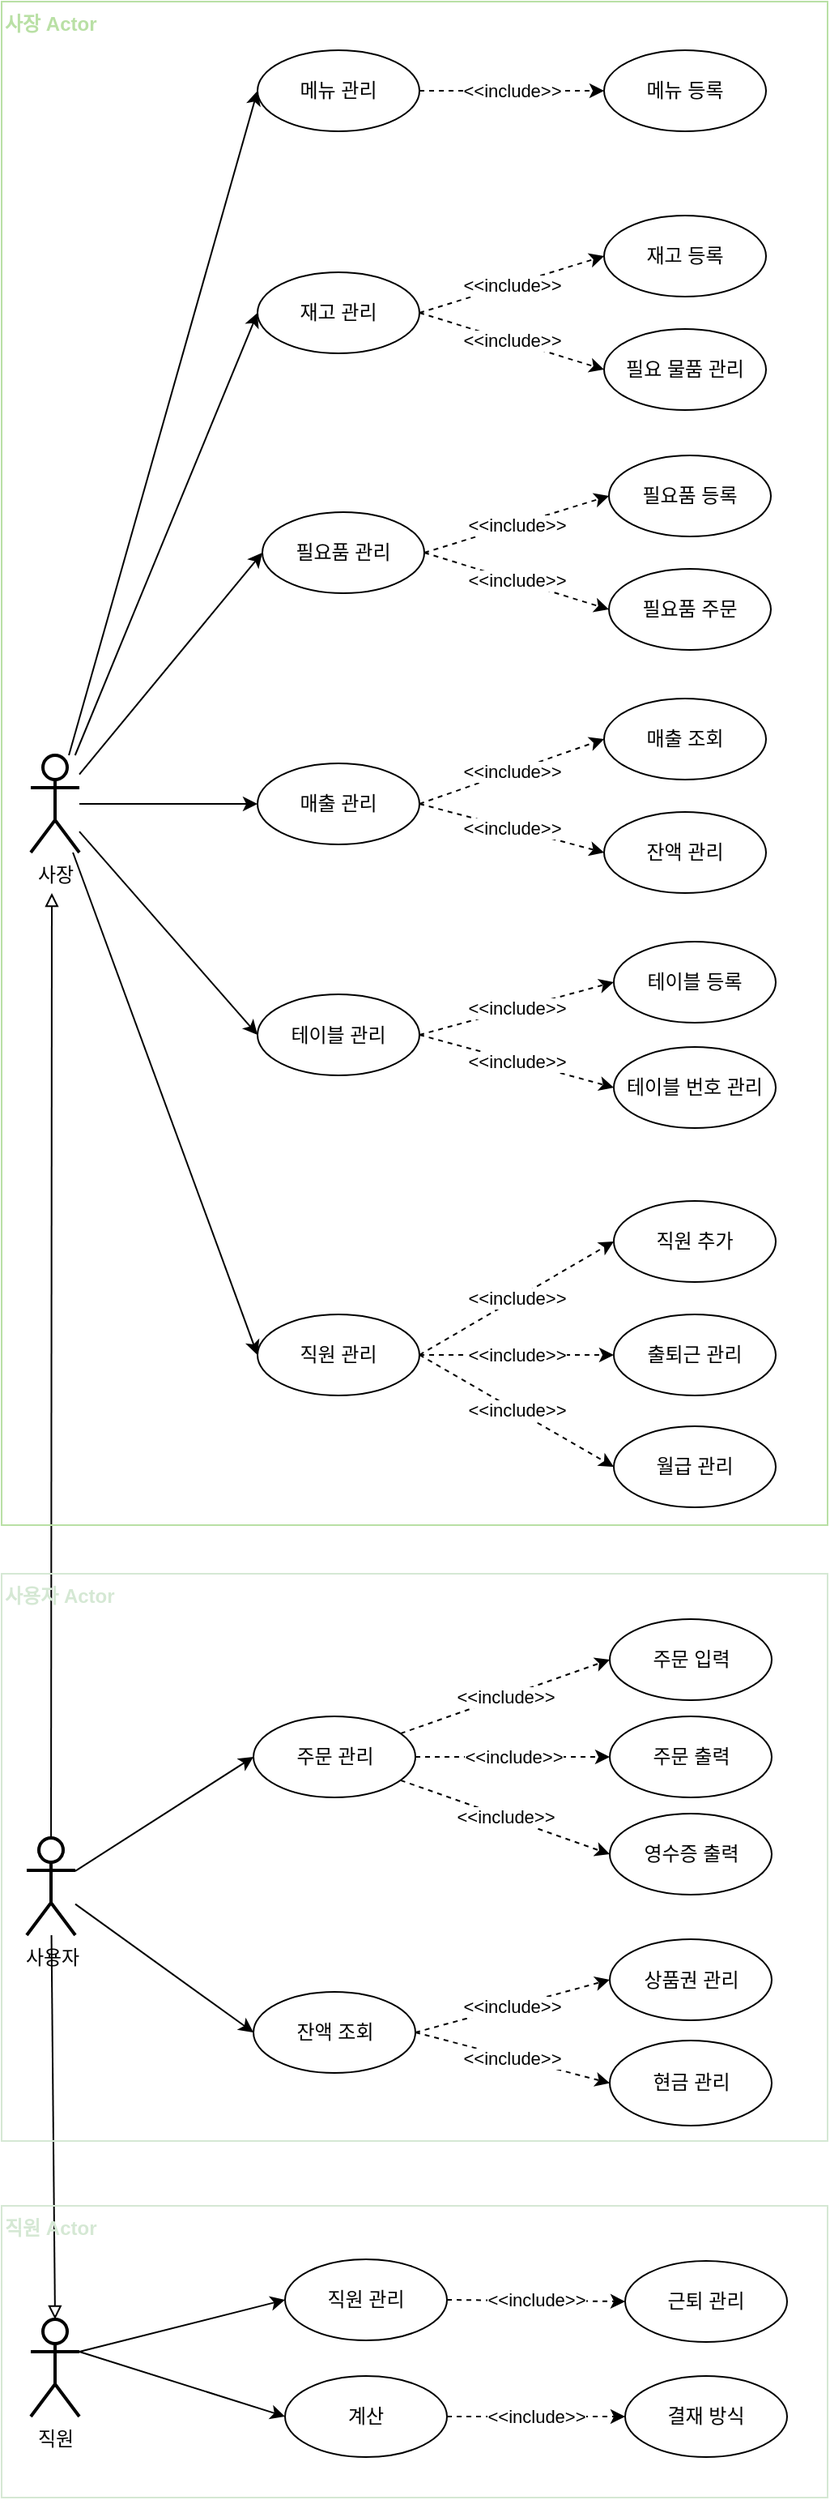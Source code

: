 <mxfile version="18.1.3" type="device" pages="14"><diagram id="zPfzqiw0CitcoCSKUAuF" name="1.1 Actor_Usecase"><mxGraphModel dx="1073" dy="476" grid="1" gridSize="10" guides="1" tooltips="1" connect="1" arrows="1" fold="1" page="1" pageScale="1" pageWidth="827" pageHeight="1169" math="0" shadow="0"><root><mxCell id="0"/><mxCell id="1" parent="0"/><mxCell id="Xsl4AntAWfDkGx3-U7O4-2" style="edgeStyle=none;rounded=0;orthogonalLoop=1;jettySize=auto;html=1;endArrow=block;endFill=0;" edge="1" parent="1" source="H22dre3fpAWRjuEDxJuT-18"><mxGeometry relative="1" as="geometry"><mxPoint x="31" y="550" as="targetPoint"/></mxGeometry></mxCell><mxCell id="Xsl4AntAWfDkGx3-U7O4-4" style="edgeStyle=none;rounded=0;orthogonalLoop=1;jettySize=auto;html=1;entryX=0.5;entryY=0;entryDx=0;entryDy=0;entryPerimeter=0;endArrow=block;endFill=0;" edge="1" parent="1" source="H22dre3fpAWRjuEDxJuT-18" target="vPVxc7p72xYQKxq-4y9p-1"><mxGeometry relative="1" as="geometry"/></mxCell><mxCell id="3BsietNY2a7Uuoi2bZg6-1" value="사장 Actor" style="text;html=1;strokeColor=#B9E0A5;fillColor=none;align=left;verticalAlign=top;whiteSpace=wrap;rounded=0;fontStyle=1;fontColor=#B9E0A5;" vertex="1" parent="1"><mxGeometry width="510" height="940" as="geometry"/></mxCell><mxCell id="KAADvzJf8IYo7jS8-qSZ-1" style="edgeStyle=none;rounded=0;orthogonalLoop=1;jettySize=auto;html=1;entryX=0;entryY=0.5;entryDx=0;entryDy=0;fontColor=#000000;endArrow=classic;endFill=1;" edge="1" parent="1" source="VVVi_lIZpv0f6C5wqnbf-1" target="ZCOwSTpusaUfT7O8PHpn-2"><mxGeometry relative="1" as="geometry"/></mxCell><mxCell id="VVVi_lIZpv0f6C5wqnbf-1" value="사장" style="shape=umlActor;verticalLabelPosition=bottom;verticalAlign=top;html=1;outlineConnect=0;strokeWidth=2;" vertex="1" parent="1"><mxGeometry x="18" y="465" width="30" height="60" as="geometry"/></mxCell><mxCell id="VVVi_lIZpv0f6C5wqnbf-37" value="" style="group" vertex="1" connectable="0" parent="1"><mxGeometry x="158" y="30" width="314" height="50" as="geometry"/></mxCell><mxCell id="VVVi_lIZpv0f6C5wqnbf-2" value="&lt;font color=&quot;#000000&quot;&gt;메뉴 관리&lt;br&gt;&lt;/font&gt;" style="ellipse;whiteSpace=wrap;html=1;fontColor=#B9E0A5;strokeColor=#000000;strokeWidth=1;" vertex="1" parent="VVVi_lIZpv0f6C5wqnbf-37"><mxGeometry width="100" height="50" as="geometry"/></mxCell><mxCell id="VVVi_lIZpv0f6C5wqnbf-12" value="&lt;font color=&quot;#000000&quot;&gt;메뉴 등록&lt;br&gt;&lt;/font&gt;" style="ellipse;whiteSpace=wrap;html=1;fontColor=#B9E0A5;strokeColor=#000000;strokeWidth=1;" vertex="1" parent="VVVi_lIZpv0f6C5wqnbf-37"><mxGeometry x="214" width="100" height="50" as="geometry"/></mxCell><mxCell id="VVVi_lIZpv0f6C5wqnbf-13" value="&amp;lt;&amp;lt;include&amp;gt;&amp;gt;" style="edgeStyle=none;rounded=0;orthogonalLoop=1;jettySize=auto;html=1;entryX=0;entryY=0.5;entryDx=0;entryDy=0;dashed=1;exitX=1;exitY=0.5;exitDx=0;exitDy=0;" edge="1" parent="VVVi_lIZpv0f6C5wqnbf-37" source="VVVi_lIZpv0f6C5wqnbf-2" target="VVVi_lIZpv0f6C5wqnbf-12"><mxGeometry relative="1" as="geometry"><mxPoint x="110" y="-130" as="sourcePoint"/><mxPoint x="230" y="-130" as="targetPoint"/></mxGeometry></mxCell><mxCell id="VVVi_lIZpv0f6C5wqnbf-7" style="edgeStyle=none;rounded=0;orthogonalLoop=1;jettySize=auto;html=1;entryX=0;entryY=0.5;entryDx=0;entryDy=0;" edge="1" parent="1" source="VVVi_lIZpv0f6C5wqnbf-1" target="VVVi_lIZpv0f6C5wqnbf-2"><mxGeometry relative="1" as="geometry"/></mxCell><mxCell id="VVVi_lIZpv0f6C5wqnbf-8" style="edgeStyle=none;rounded=0;orthogonalLoop=1;jettySize=auto;html=1;entryX=0;entryY=0.5;entryDx=0;entryDy=0;" edge="1" parent="1" source="VVVi_lIZpv0f6C5wqnbf-1" target="VVVi_lIZpv0f6C5wqnbf-3"><mxGeometry relative="1" as="geometry"/></mxCell><mxCell id="VVVi_lIZpv0f6C5wqnbf-39" value="" style="group" vertex="1" connectable="0" parent="1"><mxGeometry x="158" y="430" width="314" height="120" as="geometry"/></mxCell><mxCell id="VVVi_lIZpv0f6C5wqnbf-4" value="&lt;font color=&quot;#000000&quot;&gt;매출 관리&lt;br&gt;&lt;/font&gt;" style="ellipse;whiteSpace=wrap;html=1;fontColor=#B9E0A5;strokeColor=#000000;strokeWidth=1;" vertex="1" parent="VVVi_lIZpv0f6C5wqnbf-39"><mxGeometry y="40" width="100" height="50" as="geometry"/></mxCell><mxCell id="VVVi_lIZpv0f6C5wqnbf-19" value="&lt;font color=&quot;#000000&quot;&gt;매출 조회&lt;br&gt;&lt;/font&gt;" style="ellipse;whiteSpace=wrap;html=1;fontColor=#B9E0A5;strokeColor=#000000;strokeWidth=1;" vertex="1" parent="VVVi_lIZpv0f6C5wqnbf-39"><mxGeometry x="214" width="100" height="50" as="geometry"/></mxCell><mxCell id="VVVi_lIZpv0f6C5wqnbf-20" value="&lt;font color=&quot;#000000&quot;&gt;잔액 관리&lt;br&gt;&lt;/font&gt;" style="ellipse;whiteSpace=wrap;html=1;fontColor=#B9E0A5;strokeColor=#000000;strokeWidth=1;" vertex="1" parent="VVVi_lIZpv0f6C5wqnbf-39"><mxGeometry x="214" y="70" width="100" height="50" as="geometry"/></mxCell><mxCell id="VVVi_lIZpv0f6C5wqnbf-21" value="&amp;lt;&amp;lt;include&amp;gt;&amp;gt;" style="edgeStyle=none;rounded=0;orthogonalLoop=1;jettySize=auto;html=1;entryX=0;entryY=0.5;entryDx=0;entryDy=0;dashed=1;exitX=1;exitY=0.5;exitDx=0;exitDy=0;" edge="1" parent="VVVi_lIZpv0f6C5wqnbf-39" source="VVVi_lIZpv0f6C5wqnbf-4" target="VVVi_lIZpv0f6C5wqnbf-19"><mxGeometry relative="1" as="geometry"><mxPoint x="110" y="-155" as="sourcePoint"/><mxPoint x="224" y="-105" as="targetPoint"/></mxGeometry></mxCell><mxCell id="VVVi_lIZpv0f6C5wqnbf-22" value="&amp;lt;&amp;lt;include&amp;gt;&amp;gt;" style="edgeStyle=none;rounded=0;orthogonalLoop=1;jettySize=auto;html=1;entryX=0;entryY=0.5;entryDx=0;entryDy=0;dashed=1;exitX=1;exitY=0.5;exitDx=0;exitDy=0;" edge="1" parent="VVVi_lIZpv0f6C5wqnbf-39" source="VVVi_lIZpv0f6C5wqnbf-4" target="VVVi_lIZpv0f6C5wqnbf-20"><mxGeometry relative="1" as="geometry"><mxPoint x="110" y="-85" as="sourcePoint"/><mxPoint x="210" y="-30" as="targetPoint"/></mxGeometry></mxCell><mxCell id="VVVi_lIZpv0f6C5wqnbf-9" style="edgeStyle=none;rounded=0;orthogonalLoop=1;jettySize=auto;html=1;entryX=0;entryY=0.5;entryDx=0;entryDy=0;" edge="1" parent="1" source="VVVi_lIZpv0f6C5wqnbf-1" target="VVVi_lIZpv0f6C5wqnbf-4"><mxGeometry relative="1" as="geometry"/></mxCell><mxCell id="VVVi_lIZpv0f6C5wqnbf-40" value="" style="group" vertex="1" connectable="0" parent="1"><mxGeometry x="158" y="580" width="320" height="115" as="geometry"/></mxCell><mxCell id="VVVi_lIZpv0f6C5wqnbf-5" value="&lt;font color=&quot;#000000&quot;&gt;테이블 관리&lt;br&gt;&lt;/font&gt;" style="ellipse;whiteSpace=wrap;html=1;fontColor=#B9E0A5;strokeColor=#000000;strokeWidth=1;" vertex="1" parent="VVVi_lIZpv0f6C5wqnbf-40"><mxGeometry y="32.5" width="100" height="50" as="geometry"/></mxCell><mxCell id="VVVi_lIZpv0f6C5wqnbf-23" value="&lt;font color=&quot;#000000&quot;&gt;테이블 등록&lt;br&gt;&lt;/font&gt;" style="ellipse;whiteSpace=wrap;html=1;fontColor=#B9E0A5;strokeColor=#000000;strokeWidth=1;" vertex="1" parent="VVVi_lIZpv0f6C5wqnbf-40"><mxGeometry x="220" width="100" height="50" as="geometry"/></mxCell><mxCell id="VVVi_lIZpv0f6C5wqnbf-25" value="&lt;font color=&quot;#000000&quot;&gt;테이블 번호 관리&lt;br&gt;&lt;/font&gt;" style="ellipse;whiteSpace=wrap;html=1;fontColor=#B9E0A5;strokeColor=#000000;strokeWidth=1;" vertex="1" parent="VVVi_lIZpv0f6C5wqnbf-40"><mxGeometry x="220" y="65" width="100" height="50" as="geometry"/></mxCell><mxCell id="VVVi_lIZpv0f6C5wqnbf-26" value="&amp;lt;&amp;lt;include&amp;gt;&amp;gt;" style="edgeStyle=none;rounded=0;orthogonalLoop=1;jettySize=auto;html=1;entryX=0;entryY=0.5;entryDx=0;entryDy=0;dashed=1;exitX=1;exitY=0.5;exitDx=0;exitDy=0;" edge="1" parent="VVVi_lIZpv0f6C5wqnbf-40" source="VVVi_lIZpv0f6C5wqnbf-5" target="VVVi_lIZpv0f6C5wqnbf-23"><mxGeometry relative="1" as="geometry"><mxPoint x="110" y="-242.5" as="sourcePoint"/><mxPoint x="224" y="-252.5" as="targetPoint"/></mxGeometry></mxCell><mxCell id="VVVi_lIZpv0f6C5wqnbf-27" value="&amp;lt;&amp;lt;include&amp;gt;&amp;gt;" style="edgeStyle=none;rounded=0;orthogonalLoop=1;jettySize=auto;html=1;entryX=0;entryY=0.5;entryDx=0;entryDy=0;dashed=1;exitX=1;exitY=0.5;exitDx=0;exitDy=0;" edge="1" parent="VVVi_lIZpv0f6C5wqnbf-40" source="VVVi_lIZpv0f6C5wqnbf-5" target="VVVi_lIZpv0f6C5wqnbf-25"><mxGeometry relative="1" as="geometry"><mxPoint x="110" y="-169.5" as="sourcePoint"/><mxPoint x="230" y="-187.5" as="targetPoint"/></mxGeometry></mxCell><mxCell id="VVVi_lIZpv0f6C5wqnbf-10" style="edgeStyle=none;rounded=0;orthogonalLoop=1;jettySize=auto;html=1;entryX=0;entryY=0.5;entryDx=0;entryDy=0;" edge="1" parent="1" source="VVVi_lIZpv0f6C5wqnbf-1" target="VVVi_lIZpv0f6C5wqnbf-5"><mxGeometry relative="1" as="geometry"/></mxCell><mxCell id="VVVi_lIZpv0f6C5wqnbf-41" value="" style="group" vertex="1" connectable="0" parent="1"><mxGeometry x="158" y="740" width="320" height="189" as="geometry"/></mxCell><mxCell id="VVVi_lIZpv0f6C5wqnbf-6" value="&lt;font color=&quot;#000000&quot;&gt;직원 관리&lt;br&gt;&lt;/font&gt;" style="ellipse;whiteSpace=wrap;html=1;fontColor=#B9E0A5;strokeColor=#000000;strokeWidth=1;" vertex="1" parent="VVVi_lIZpv0f6C5wqnbf-41"><mxGeometry y="70" width="100" height="50" as="geometry"/></mxCell><mxCell id="VVVi_lIZpv0f6C5wqnbf-28" value="&lt;font color=&quot;#000000&quot;&gt;월급 관리&lt;br&gt;&lt;/font&gt;" style="ellipse;whiteSpace=wrap;html=1;fontColor=#B9E0A5;strokeColor=#000000;strokeWidth=1;" vertex="1" parent="VVVi_lIZpv0f6C5wqnbf-41"><mxGeometry x="220" y="139" width="100" height="50" as="geometry"/></mxCell><mxCell id="VVVi_lIZpv0f6C5wqnbf-29" value="&lt;font color=&quot;#000000&quot;&gt;직원 추가&lt;br&gt;&lt;/font&gt;" style="ellipse;whiteSpace=wrap;html=1;fontColor=#B9E0A5;strokeColor=#000000;strokeWidth=1;" vertex="1" parent="VVVi_lIZpv0f6C5wqnbf-41"><mxGeometry x="220" width="100" height="50" as="geometry"/></mxCell><mxCell id="VVVi_lIZpv0f6C5wqnbf-30" value="&lt;font color=&quot;#000000&quot;&gt;출퇴근 관리&lt;br&gt;&lt;/font&gt;" style="ellipse;whiteSpace=wrap;html=1;fontColor=#B9E0A5;strokeColor=#000000;strokeWidth=1;" vertex="1" parent="VVVi_lIZpv0f6C5wqnbf-41"><mxGeometry x="220" y="70" width="100" height="50" as="geometry"/></mxCell><mxCell id="VVVi_lIZpv0f6C5wqnbf-31" value="&amp;lt;&amp;lt;include&amp;gt;&amp;gt;" style="edgeStyle=none;rounded=0;orthogonalLoop=1;jettySize=auto;html=1;entryX=0;entryY=0.5;entryDx=0;entryDy=0;dashed=1;exitX=1;exitY=0.5;exitDx=0;exitDy=0;" edge="1" parent="VVVi_lIZpv0f6C5wqnbf-41" source="VVVi_lIZpv0f6C5wqnbf-6" target="VVVi_lIZpv0f6C5wqnbf-29"><mxGeometry relative="1" as="geometry"><mxPoint x="110" y="-312" as="sourcePoint"/><mxPoint x="230" y="-265" as="targetPoint"/></mxGeometry></mxCell><mxCell id="VVVi_lIZpv0f6C5wqnbf-32" value="&amp;lt;&amp;lt;include&amp;gt;&amp;gt;" style="edgeStyle=none;rounded=0;orthogonalLoop=1;jettySize=auto;html=1;entryX=0;entryY=0.5;entryDx=0;entryDy=0;dashed=1;exitX=1;exitY=0.5;exitDx=0;exitDy=0;" edge="1" parent="VVVi_lIZpv0f6C5wqnbf-41" source="VVVi_lIZpv0f6C5wqnbf-6" target="VVVi_lIZpv0f6C5wqnbf-30"><mxGeometry relative="1" as="geometry"><mxPoint x="110" y="-245" as="sourcePoint"/><mxPoint x="230" y="-195" as="targetPoint"/></mxGeometry></mxCell><mxCell id="VVVi_lIZpv0f6C5wqnbf-33" value="&amp;lt;&amp;lt;include&amp;gt;&amp;gt;" style="edgeStyle=none;rounded=0;orthogonalLoop=1;jettySize=auto;html=1;entryX=0;entryY=0.5;entryDx=0;entryDy=0;dashed=1;exitX=1;exitY=0.5;exitDx=0;exitDy=0;" edge="1" parent="VVVi_lIZpv0f6C5wqnbf-41" source="VVVi_lIZpv0f6C5wqnbf-6" target="VVVi_lIZpv0f6C5wqnbf-28"><mxGeometry relative="1" as="geometry"><mxPoint x="110" y="-245" as="sourcePoint"/><mxPoint x="230" y="-135" as="targetPoint"/></mxGeometry></mxCell><mxCell id="VVVi_lIZpv0f6C5wqnbf-11" style="edgeStyle=none;rounded=0;orthogonalLoop=1;jettySize=auto;html=1;entryX=0;entryY=0.5;entryDx=0;entryDy=0;" edge="1" parent="1" source="VVVi_lIZpv0f6C5wqnbf-1" target="VVVi_lIZpv0f6C5wqnbf-6"><mxGeometry relative="1" as="geometry"/></mxCell><mxCell id="VVVi_lIZpv0f6C5wqnbf-3" value="&lt;font color=&quot;#000000&quot;&gt;재고 관리&lt;br&gt;&lt;/font&gt;" style="ellipse;whiteSpace=wrap;html=1;fontColor=#B9E0A5;strokeColor=#000000;strokeWidth=1;" vertex="1" parent="1"><mxGeometry x="158" y="167" width="100" height="50" as="geometry"/></mxCell><mxCell id="VVVi_lIZpv0f6C5wqnbf-14" value="&lt;font color=&quot;#000000&quot;&gt;재고 등록&lt;br&gt;&lt;/font&gt;" style="ellipse;whiteSpace=wrap;html=1;fontColor=#B9E0A5;strokeColor=#000000;strokeWidth=1;" vertex="1" parent="1"><mxGeometry x="372" y="132" width="100" height="50" as="geometry"/></mxCell><mxCell id="VVVi_lIZpv0f6C5wqnbf-15" value="&lt;font color=&quot;#000000&quot;&gt;필요 물품 관리&lt;br&gt;&lt;/font&gt;" style="ellipse;whiteSpace=wrap;html=1;fontColor=#B9E0A5;strokeColor=#000000;strokeWidth=1;" vertex="1" parent="1"><mxGeometry x="372" y="202" width="100" height="50" as="geometry"/></mxCell><mxCell id="VVVi_lIZpv0f6C5wqnbf-17" value="&amp;lt;&amp;lt;include&amp;gt;&amp;gt;" style="edgeStyle=none;rounded=0;orthogonalLoop=1;jettySize=auto;html=1;entryX=0;entryY=0.5;entryDx=0;entryDy=0;dashed=1;exitX=1;exitY=0.5;exitDx=0;exitDy=0;" edge="1" parent="1" source="VVVi_lIZpv0f6C5wqnbf-3" target="VVVi_lIZpv0f6C5wqnbf-14"><mxGeometry relative="1" as="geometry"><mxPoint x="268" y="62" as="sourcePoint"/><mxPoint x="382" y="62" as="targetPoint"/></mxGeometry></mxCell><mxCell id="VVVi_lIZpv0f6C5wqnbf-18" value="&amp;lt;&amp;lt;include&amp;gt;&amp;gt;" style="edgeStyle=none;rounded=0;orthogonalLoop=1;jettySize=auto;html=1;entryX=0;entryY=0.5;entryDx=0;entryDy=0;dashed=1;exitX=1;exitY=0.5;exitDx=0;exitDy=0;" edge="1" parent="1" source="VVVi_lIZpv0f6C5wqnbf-3" target="VVVi_lIZpv0f6C5wqnbf-15"><mxGeometry relative="1" as="geometry"><mxPoint x="268" y="132" as="sourcePoint"/><mxPoint x="382" y="122" as="targetPoint"/></mxGeometry></mxCell><mxCell id="ZCOwSTpusaUfT7O8PHpn-2" value="&lt;font color=&quot;#000000&quot;&gt;필요품 관리&lt;br&gt;&lt;/font&gt;" style="ellipse;whiteSpace=wrap;html=1;fontColor=#B9E0A5;strokeColor=#000000;strokeWidth=1;" vertex="1" parent="1"><mxGeometry x="161" y="315" width="100" height="50" as="geometry"/></mxCell><mxCell id="ZCOwSTpusaUfT7O8PHpn-3" value="&lt;span style=&quot;color: rgb(0, 0, 0);&quot;&gt;필요품 등록&lt;/span&gt;&lt;font color=&quot;#000000&quot;&gt;&lt;br&gt;&lt;/font&gt;" style="ellipse;whiteSpace=wrap;html=1;fontColor=#B9E0A5;strokeColor=#000000;strokeWidth=1;" vertex="1" parent="1"><mxGeometry x="375" y="280" width="100" height="50" as="geometry"/></mxCell><mxCell id="ZCOwSTpusaUfT7O8PHpn-4" value="&lt;span style=&quot;color: rgb(0, 0, 0);&quot;&gt;필요품&lt;/span&gt;&lt;span style=&quot;color: rgb(0, 0, 0);&quot;&gt;&amp;nbsp;주문&lt;/span&gt;&lt;font color=&quot;#000000&quot;&gt;&lt;br&gt;&lt;/font&gt;" style="ellipse;whiteSpace=wrap;html=1;fontColor=#B9E0A5;strokeColor=#000000;strokeWidth=1;" vertex="1" parent="1"><mxGeometry x="375" y="350" width="100" height="50" as="geometry"/></mxCell><mxCell id="ZCOwSTpusaUfT7O8PHpn-5" value="&amp;lt;&amp;lt;include&amp;gt;&amp;gt;" style="edgeStyle=none;rounded=0;orthogonalLoop=1;jettySize=auto;html=1;entryX=0;entryY=0.5;entryDx=0;entryDy=0;dashed=1;exitX=1;exitY=0.5;exitDx=0;exitDy=0;" edge="1" parent="1" source="ZCOwSTpusaUfT7O8PHpn-2" target="ZCOwSTpusaUfT7O8PHpn-3"><mxGeometry relative="1" as="geometry"><mxPoint x="271" y="210" as="sourcePoint"/><mxPoint x="385" y="210" as="targetPoint"/></mxGeometry></mxCell><mxCell id="ZCOwSTpusaUfT7O8PHpn-6" value="&amp;lt;&amp;lt;include&amp;gt;&amp;gt;" style="edgeStyle=none;rounded=0;orthogonalLoop=1;jettySize=auto;html=1;entryX=0;entryY=0.5;entryDx=0;entryDy=0;dashed=1;exitX=1;exitY=0.5;exitDx=0;exitDy=0;" edge="1" parent="1" source="ZCOwSTpusaUfT7O8PHpn-2" target="ZCOwSTpusaUfT7O8PHpn-4"><mxGeometry relative="1" as="geometry"><mxPoint x="271" y="280" as="sourcePoint"/><mxPoint x="385" y="270" as="targetPoint"/></mxGeometry></mxCell><mxCell id="eSC7D3zsD5vuYff60MYr-18" value="&lt;font color=&quot;#d5e8d4&quot;&gt;직원 Actor&lt;/font&gt;" style="text;html=1;strokeColor=#D5E8D4;fillColor=none;align=left;verticalAlign=top;rounded=0;fontStyle=1;fontColor=#B9E0A5;labelBackgroundColor=none;labelBorderColor=none;whiteSpace=wrap;" vertex="1" parent="1"><mxGeometry y="1360" width="510" height="180" as="geometry"/></mxCell><mxCell id="eSC7D3zsD5vuYff60MYr-2" value="&lt;font color=&quot;#d5e8d4&quot;&gt;사용자 Actor&lt;/font&gt;" style="text;html=1;strokeColor=#D5E8D4;fillColor=none;align=left;verticalAlign=top;rounded=0;fontStyle=1;fontColor=#B9E0A5;labelBackgroundColor=none;labelBorderColor=none;whiteSpace=wrap;" vertex="1" parent="1"><mxGeometry y="970" width="510" height="350" as="geometry"/></mxCell><mxCell id="Aj3LOAKpvHZItrKMoNdQ-2" value="" style="group" vertex="1" connectable="0" parent="1"><mxGeometry x="15.5" y="998" width="460" height="312.5" as="geometry"/></mxCell><mxCell id="H22dre3fpAWRjuEDxJuT-18" value="사용자" style="shape=umlActor;verticalLabelPosition=bottom;verticalAlign=top;html=1;outlineConnect=0;strokeWidth=2;" vertex="1" parent="Aj3LOAKpvHZItrKMoNdQ-2"><mxGeometry y="135" width="30" height="60" as="geometry"/></mxCell><mxCell id="VVVi_lIZpv0f6C5wqnbf-34" value="" style="group" vertex="1" connectable="0" parent="Aj3LOAKpvHZItrKMoNdQ-2"><mxGeometry x="140" width="320" height="170" as="geometry"/></mxCell><mxCell id="H22dre3fpAWRjuEDxJuT-78" value="&lt;font color=&quot;#000000&quot;&gt;주문 관리&lt;br&gt;&lt;/font&gt;" style="ellipse;whiteSpace=wrap;html=1;fontColor=#B9E0A5;strokeColor=#000000;strokeWidth=1;" vertex="1" parent="VVVi_lIZpv0f6C5wqnbf-34"><mxGeometry y="60" width="100" height="50" as="geometry"/></mxCell><mxCell id="YzZHzorLaH-3qAJFcFJP-2" value="&lt;font color=&quot;#000000&quot;&gt;주문 입력&lt;/font&gt;" style="ellipse;whiteSpace=wrap;html=1;fontColor=#B9E0A5;strokeColor=#000000;strokeWidth=1;" vertex="1" parent="VVVi_lIZpv0f6C5wqnbf-34"><mxGeometry x="220" width="100" height="50" as="geometry"/></mxCell><mxCell id="YzZHzorLaH-3qAJFcFJP-11" value="&amp;lt;&amp;lt;include&amp;gt;&amp;gt;" style="edgeStyle=none;rounded=0;orthogonalLoop=1;jettySize=auto;html=1;entryX=0;entryY=0.5;entryDx=0;entryDy=0;dashed=1;" edge="1" parent="VVVi_lIZpv0f6C5wqnbf-34" source="H22dre3fpAWRjuEDxJuT-78" target="YzZHzorLaH-3qAJFcFJP-2"><mxGeometry relative="1" as="geometry"/></mxCell><mxCell id="YzZHzorLaH-3qAJFcFJP-3" value="&lt;font color=&quot;#000000&quot;&gt;영수증 출력&lt;/font&gt;" style="ellipse;whiteSpace=wrap;html=1;fontColor=#B9E0A5;strokeColor=#000000;strokeWidth=1;" vertex="1" parent="VVVi_lIZpv0f6C5wqnbf-34"><mxGeometry x="220" y="120" width="100" height="50" as="geometry"/></mxCell><mxCell id="YzZHzorLaH-3qAJFcFJP-14" value="&amp;lt;&amp;lt;include&amp;gt;&amp;gt;" style="edgeStyle=none;rounded=0;orthogonalLoop=1;jettySize=auto;html=1;entryX=0;entryY=0.5;entryDx=0;entryDy=0;dashed=1;" edge="1" parent="VVVi_lIZpv0f6C5wqnbf-34" source="H22dre3fpAWRjuEDxJuT-78" target="YzZHzorLaH-3qAJFcFJP-3"><mxGeometry relative="1" as="geometry"/></mxCell><mxCell id="YzZHzorLaH-3qAJFcFJP-4" value="&lt;font color=&quot;#000000&quot;&gt;주문 출력&lt;/font&gt;" style="ellipse;whiteSpace=wrap;html=1;fontColor=#B9E0A5;strokeColor=#000000;strokeWidth=1;" vertex="1" parent="VVVi_lIZpv0f6C5wqnbf-34"><mxGeometry x="220" y="60" width="100" height="50" as="geometry"/></mxCell><mxCell id="YzZHzorLaH-3qAJFcFJP-13" value="&amp;lt;&amp;lt;include&amp;gt;&amp;gt;" style="edgeStyle=none;rounded=0;orthogonalLoop=1;jettySize=auto;html=1;entryX=0;entryY=0.5;entryDx=0;entryDy=0;dashed=1;" edge="1" parent="VVVi_lIZpv0f6C5wqnbf-34" source="H22dre3fpAWRjuEDxJuT-78" target="YzZHzorLaH-3qAJFcFJP-4"><mxGeometry relative="1" as="geometry"/></mxCell><mxCell id="F53UtoSSaQnnV0S7gtsq-1" style="rounded=0;orthogonalLoop=1;jettySize=auto;html=1;entryX=0;entryY=0.5;entryDx=0;entryDy=0;" edge="1" parent="Aj3LOAKpvHZItrKMoNdQ-2" source="H22dre3fpAWRjuEDxJuT-18" target="H22dre3fpAWRjuEDxJuT-78"><mxGeometry relative="1" as="geometry"/></mxCell><mxCell id="r3ANYE3mAGL-GryUwjUp-2" style="edgeStyle=none;rounded=0;orthogonalLoop=1;jettySize=auto;html=1;entryX=0;entryY=0.5;entryDx=0;entryDy=0;" edge="1" parent="Aj3LOAKpvHZItrKMoNdQ-2" source="H22dre3fpAWRjuEDxJuT-18" target="r3ANYE3mAGL-GryUwjUp-1"><mxGeometry relative="1" as="geometry"/></mxCell><mxCell id="Aj3LOAKpvHZItrKMoNdQ-1" value="" style="group" vertex="1" connectable="0" parent="Aj3LOAKpvHZItrKMoNdQ-2"><mxGeometry x="140" y="197.5" width="320" height="115" as="geometry"/></mxCell><mxCell id="r3ANYE3mAGL-GryUwjUp-1" value="&lt;span style=&quot;color: rgb(0, 0, 0);&quot;&gt;잔액 조회&lt;/span&gt;&lt;font color=&quot;#000000&quot;&gt;&lt;br&gt;&lt;/font&gt;" style="ellipse;whiteSpace=wrap;html=1;fontColor=#B9E0A5;strokeColor=#000000;strokeWidth=1;" vertex="1" parent="Aj3LOAKpvHZItrKMoNdQ-1"><mxGeometry y="32.5" width="100" height="50" as="geometry"/></mxCell><mxCell id="YzZHzorLaH-3qAJFcFJP-15" value="&lt;span style=&quot;color: rgb(0, 0, 0);&quot;&gt;상품권 관리&lt;/span&gt;" style="ellipse;whiteSpace=wrap;html=1;fontColor=#B9E0A5;strokeColor=#000000;strokeWidth=1;" vertex="1" parent="Aj3LOAKpvHZItrKMoNdQ-1"><mxGeometry x="220" width="100" height="50" as="geometry"/></mxCell><mxCell id="YzZHzorLaH-3qAJFcFJP-16" value="&amp;lt;&amp;lt;include&amp;gt;&amp;gt;" style="edgeStyle=none;rounded=0;orthogonalLoop=1;jettySize=auto;html=1;entryX=0;entryY=0.5;entryDx=0;entryDy=0;dashed=1;exitX=1;exitY=0.5;exitDx=0;exitDy=0;" edge="1" parent="Aj3LOAKpvHZItrKMoNdQ-1" source="r3ANYE3mAGL-GryUwjUp-1" target="YzZHzorLaH-3qAJFcFJP-15"><mxGeometry relative="1" as="geometry"><mxPoint x="116.848" y="-166.917" as="sourcePoint"/><mxPoint x="246" y="-212.5" as="targetPoint"/></mxGeometry></mxCell><mxCell id="lFQY5PjlZPPfaEEM0ZQD-1" value="&lt;font color=&quot;#000000&quot;&gt;현금 관리&lt;/font&gt;" style="ellipse;whiteSpace=wrap;html=1;fontColor=#B9E0A5;strokeColor=#000000;strokeWidth=1;" vertex="1" parent="Aj3LOAKpvHZItrKMoNdQ-1"><mxGeometry x="220" y="62.5" width="100" height="52.5" as="geometry"/></mxCell><mxCell id="lFQY5PjlZPPfaEEM0ZQD-2" value="&amp;lt;&amp;lt;include&amp;gt;&amp;gt;" style="edgeStyle=none;rounded=0;orthogonalLoop=1;jettySize=auto;html=1;entryX=0;entryY=0.5;entryDx=0;entryDy=0;dashed=1;exitX=1;exitY=0.5;exitDx=0;exitDy=0;" edge="1" parent="Aj3LOAKpvHZItrKMoNdQ-1" source="r3ANYE3mAGL-GryUwjUp-1" target="lFQY5PjlZPPfaEEM0ZQD-1"><mxGeometry relative="1" as="geometry"><mxPoint x="134.5" y="132.5" as="sourcePoint"/><mxPoint x="230" y="67.5" as="targetPoint"/></mxGeometry></mxCell><mxCell id="vPVxc7p72xYQKxq-4y9p-1" value="직원" style="shape=umlActor;verticalLabelPosition=bottom;verticalAlign=top;html=1;outlineConnect=0;strokeWidth=2;" vertex="1" parent="1"><mxGeometry x="18" y="1430" width="30" height="60" as="geometry"/></mxCell><mxCell id="nrbUBkyGv3ec3Y7h42HY-1" value="&lt;font color=&quot;#000000&quot;&gt;직원 관리&lt;/font&gt;" style="ellipse;whiteSpace=wrap;html=1;fontColor=#B9E0A5;strokeColor=#000000;strokeWidth=1;" vertex="1" parent="1"><mxGeometry x="175" y="1393" width="100" height="50" as="geometry"/></mxCell><mxCell id="nrbUBkyGv3ec3Y7h42HY-3" style="edgeStyle=none;rounded=0;orthogonalLoop=1;jettySize=auto;html=1;entryX=0;entryY=0.5;entryDx=0;entryDy=0;exitX=1;exitY=0.333;exitDx=0;exitDy=0;exitPerimeter=0;" edge="1" parent="1" source="vPVxc7p72xYQKxq-4y9p-1" target="nrbUBkyGv3ec3Y7h42HY-1"><mxGeometry relative="1" as="geometry"><mxPoint x="110" y="1420" as="sourcePoint"/></mxGeometry></mxCell><mxCell id="nrbUBkyGv3ec3Y7h42HY-2" value="&lt;font color=&quot;#000000&quot;&gt;근퇴 관리&lt;/font&gt;" style="ellipse;whiteSpace=wrap;html=1;fontColor=#B9E0A5;strokeColor=#000000;strokeWidth=1;" vertex="1" parent="1"><mxGeometry x="385" y="1394" width="100" height="50" as="geometry"/></mxCell><mxCell id="nrbUBkyGv3ec3Y7h42HY-4" value="&amp;lt;&amp;lt;include&amp;gt;&amp;gt;" style="edgeStyle=none;rounded=0;orthogonalLoop=1;jettySize=auto;html=1;entryX=0;entryY=0.5;entryDx=0;entryDy=0;dashed=1;exitX=1;exitY=0.5;exitDx=0;exitDy=0;" edge="1" parent="1" source="nrbUBkyGv3ec3Y7h42HY-1" target="nrbUBkyGv3ec3Y7h42HY-2"><mxGeometry relative="1" as="geometry"><mxPoint x="266.0" y="978" as="sourcePoint"/><mxPoint x="386.0" y="1047" as="targetPoint"/></mxGeometry></mxCell><mxCell id="ZNMA_ETjrc_Ekw3wud4Q-1" value="&lt;font color=&quot;#000000&quot;&gt;계산&lt;/font&gt;" style="ellipse;whiteSpace=wrap;html=1;fontColor=#B9E0A5;strokeColor=#000000;strokeWidth=1;" vertex="1" parent="1"><mxGeometry x="175" y="1465" width="100" height="50" as="geometry"/></mxCell><mxCell id="ZNMA_ETjrc_Ekw3wud4Q-2" value="&lt;font color=&quot;#000000&quot;&gt;결재 방식&lt;/font&gt;" style="ellipse;whiteSpace=wrap;html=1;fontColor=#B9E0A5;strokeColor=#000000;strokeWidth=1;" vertex="1" parent="1"><mxGeometry x="385" y="1465" width="100" height="50" as="geometry"/></mxCell><mxCell id="ZNMA_ETjrc_Ekw3wud4Q-3" value="&amp;lt;&amp;lt;include&amp;gt;&amp;gt;" style="edgeStyle=none;rounded=0;orthogonalLoop=1;jettySize=auto;html=1;entryX=0;entryY=0.5;entryDx=0;entryDy=0;dashed=1;exitX=1;exitY=0.5;exitDx=0;exitDy=0;" edge="1" parent="1" source="ZNMA_ETjrc_Ekw3wud4Q-1" target="ZNMA_ETjrc_Ekw3wud4Q-2"><mxGeometry relative="1" as="geometry"><mxPoint x="266.0" y="1064" as="sourcePoint"/><mxPoint x="386.0" y="1133" as="targetPoint"/></mxGeometry></mxCell><mxCell id="ob7xF4jz7JXcz-whmDfl-3" style="edgeStyle=none;rounded=0;orthogonalLoop=1;jettySize=auto;html=1;entryX=0;entryY=0.5;entryDx=0;entryDy=0;exitX=1;exitY=0.333;exitDx=0;exitDy=0;exitPerimeter=0;" edge="1" parent="1" source="vPVxc7p72xYQKxq-4y9p-1" target="ZNMA_ETjrc_Ekw3wud4Q-1"><mxGeometry relative="1" as="geometry"><mxPoint x="120" y="1540" as="sourcePoint"/><mxPoint x="185" y="1428" as="targetPoint"/></mxGeometry></mxCell></root></mxGraphModel></diagram><diagram id="jadLBaeFPFVw0bkIWUyN" name="1.2 MenuManagement_Usecase"><mxGraphModel dx="407" dy="547" grid="1" gridSize="10" guides="1" tooltips="1" connect="1" arrows="1" fold="1" page="1" pageScale="1" pageWidth="827" pageHeight="1169" math="0" shadow="0"><root><mxCell id="0"/><mxCell id="1" parent="0"/><mxCell id="XDowOBrjfd11f24uFxYJ-2" value="&lt;font color=&quot;#000000&quot;&gt;주문 관리&lt;br&gt;&lt;/font&gt;" style="ellipse;whiteSpace=wrap;html=1;fontColor=#B9E0A5;strokeColor=#000000;strokeWidth=1;" vertex="1" parent="1"><mxGeometry x="997" y="514.5" width="100" height="50" as="geometry"/></mxCell><mxCell id="XDowOBrjfd11f24uFxYJ-4" value="&amp;lt;&amp;lt;include&amp;gt;&amp;gt;" style="edgeStyle=none;rounded=0;orthogonalLoop=1;jettySize=auto;html=1;entryX=0;entryY=0.5;entryDx=0;entryDy=0;dashed=1;exitX=1;exitY=0.5;exitDx=0;exitDy=0;" edge="1" parent="1" source="XDowOBrjfd11f24uFxYJ-2" target="XDowOBrjfd11f24uFxYJ-3"><mxGeometry relative="1" as="geometry"><mxPoint x="1107" y="99.5" as="sourcePoint"/><mxPoint x="1227" y="99.5" as="targetPoint"/></mxGeometry></mxCell><mxCell id="8Dir0-qeBW3zB5NbecXV-2" style="edgeStyle=none;rounded=0;orthogonalLoop=1;jettySize=auto;html=1;entryX=0;entryY=0.5;entryDx=0;entryDy=0;endArrow=classic;endFill=1;" edge="1" parent="1" source="8Dir0-qeBW3zB5NbecXV-1" target="XDowOBrjfd11f24uFxYJ-2"><mxGeometry relative="1" as="geometry"/></mxCell><mxCell id="8Dir0-qeBW3zB5NbecXV-1" value="사용자" style="shape=umlActor;verticalLabelPosition=bottom;verticalAlign=top;html=1;outlineConnect=0;strokeWidth=2;" vertex="1" parent="1"><mxGeometry x="857" y="509.5" width="30" height="60" as="geometry"/></mxCell><mxCell id="rX3aogvzLl5jGYmN47q7-2" value="&lt;font&gt;사용자_주문 관리&lt;/font&gt;" style="text;html=1;strokeColor=#000000;fillColor=none;align=left;verticalAlign=top;rounded=0;fontStyle=1;fontColor=#000000;labelBackgroundColor=none;labelBorderColor=none;whiteSpace=wrap;" vertex="1" parent="1"><mxGeometry x="827" width="953" height="700" as="geometry"/></mxCell><mxCell id="hmSN232cMedu7EW1A22A-3" value="&amp;lt;&amp;lt;include&amp;gt;&amp;gt;" style="edgeStyle=none;rounded=0;orthogonalLoop=1;jettySize=auto;html=1;entryX=0;entryY=0.5;entryDx=0;entryDy=0;dashed=1;exitX=1;exitY=0.5;exitDx=0;exitDy=0;" edge="1" parent="1" source="XDowOBrjfd11f24uFxYJ-2" target="hmSN232cMedu7EW1A22A-5"><mxGeometry relative="1" as="geometry"><mxPoint x="1097" y="344.5" as="sourcePoint"/><mxPoint x="1227" y="189.5" as="targetPoint"/></mxGeometry></mxCell><mxCell id="hmSN232cMedu7EW1A22A-5" value="&lt;span style=&quot;color: rgb(0, 0, 0);&quot;&gt;주문 출력&lt;/span&gt;&lt;font color=&quot;#000000&quot;&gt;&lt;br&gt;&lt;/font&gt;" style="ellipse;whiteSpace=wrap;html=1;fontColor=#B9E0A5;strokeColor=#000000;strokeWidth=1;" vertex="1" parent="1"><mxGeometry x="1211" y="619.5" width="100" height="50" as="geometry"/></mxCell><mxCell id="G3IjsJvSiukEa9mvl2Hn-1" value="&lt;span style=&quot;color: rgb(0, 0, 0);&quot;&gt;주문 출력&lt;/span&gt;&lt;font color=&quot;#000000&quot;&gt;&lt;br&gt;&lt;/font&gt;" style="ellipse;whiteSpace=wrap;html=1;fontColor=#B9E0A5;strokeColor=#000000;strokeWidth=1;" vertex="1" parent="1"><mxGeometry x="1431" y="619.5" width="100" height="50" as="geometry"/></mxCell><mxCell id="XDowOBrjfd11f24uFxYJ-3" value="&lt;font color=&quot;#000000&quot;&gt;주문 입력&lt;br&gt;&lt;/font&gt;" style="ellipse;whiteSpace=wrap;html=1;fontColor=#B9E0A5;strokeColor=#000000;strokeWidth=1;" vertex="1" parent="1"><mxGeometry x="1211" y="279.5" width="100" height="50" as="geometry"/></mxCell><mxCell id="B_JNWwcixsFM66iEKsYb-2" value="&amp;lt;&amp;lt;include&amp;gt;&amp;gt;" style="edgeStyle=none;rounded=0;orthogonalLoop=1;jettySize=auto;html=1;entryX=0;entryY=0.5;entryDx=0;entryDy=0;dashed=1;exitX=1;exitY=0.5;exitDx=0;exitDy=0;" edge="1" parent="1" source="XDowOBrjfd11f24uFxYJ-3" target="ojo-Ab3aonv8wPDSUGyQ-2"><mxGeometry relative="1" as="geometry"><mxPoint x="1107.0" y="314.5" as="sourcePoint"/><mxPoint x="1221" y="314.5" as="targetPoint"/></mxGeometry></mxCell><mxCell id="B_JNWwcixsFM66iEKsYb-3" value="&amp;lt;&amp;lt;include&amp;gt;&amp;gt;" style="edgeStyle=none;rounded=0;orthogonalLoop=1;jettySize=auto;html=1;entryX=0;entryY=0.5;entryDx=0;entryDy=0;dashed=1;exitX=1;exitY=0.5;exitDx=0;exitDy=0;" edge="1" parent="1" source="XDowOBrjfd11f24uFxYJ-3" target="7p1uzI5rg-rN0MJe_PM0-4"><mxGeometry relative="1" as="geometry"><mxPoint x="1321" y="314.5" as="sourcePoint"/><mxPoint x="1431" y="464.5" as="targetPoint"/></mxGeometry></mxCell><mxCell id="B_JNWwcixsFM66iEKsYb-4" value="&amp;lt;&amp;lt;include&amp;gt;&amp;gt;" style="edgeStyle=none;rounded=0;orthogonalLoop=1;jettySize=auto;html=1;entryX=0;entryY=0.5;entryDx=0;entryDy=0;dashed=1;exitX=1;exitY=0.5;exitDx=0;exitDy=0;" edge="1" parent="1" source="XDowOBrjfd11f24uFxYJ-3" target="7p1uzI5rg-rN0MJe_PM0-11"><mxGeometry relative="1" as="geometry"><mxPoint x="1321" y="314.5" as="sourcePoint"/><mxPoint x="1431" y="614.5" as="targetPoint"/></mxGeometry></mxCell><mxCell id="G3IjsJvSiukEa9mvl2Hn-4" value="&amp;lt;&amp;lt;include&amp;gt;&amp;gt;" style="edgeStyle=none;rounded=0;orthogonalLoop=1;jettySize=auto;html=1;entryX=0;entryY=0.5;entryDx=0;entryDy=0;dashed=1;exitX=1;exitY=0.5;exitDx=0;exitDy=0;" edge="1" parent="1" source="hmSN232cMedu7EW1A22A-5" target="G3IjsJvSiukEa9mvl2Hn-1"><mxGeometry relative="1" as="geometry"><mxPoint x="1107" y="549.5" as="sourcePoint"/><mxPoint x="1221" y="549.5" as="targetPoint"/></mxGeometry></mxCell><mxCell id="7p1uzI5rg-rN0MJe_PM0-18" value="" style="group" vertex="1" connectable="0" parent="1"><mxGeometry x="1431" y="420" width="324" height="175" as="geometry"/></mxCell><mxCell id="7p1uzI5rg-rN0MJe_PM0-11" value="&lt;font color=&quot;#000000&quot;&gt;주문 배달 등록&lt;br&gt;&lt;/font&gt;" style="ellipse;whiteSpace=wrap;html=1;fontColor=#B9E0A5;strokeColor=#000000;strokeWidth=1;" vertex="1" parent="7p1uzI5rg-rN0MJe_PM0-18"><mxGeometry y="60" width="100" height="50" as="geometry"/></mxCell><mxCell id="7p1uzI5rg-rN0MJe_PM0-12" value="&lt;font color=&quot;#000000&quot;&gt;주문&amp;nbsp;&lt;/font&gt;&lt;span style=&quot;color: rgb(0, 0, 0);&quot;&gt;배달&lt;/span&gt;&lt;font color=&quot;#000000&quot;&gt;&amp;nbsp;입력&lt;br&gt;&lt;/font&gt;" style="ellipse;whiteSpace=wrap;html=1;fontColor=#B9E0A5;strokeColor=#000000;strokeWidth=1;" vertex="1" parent="7p1uzI5rg-rN0MJe_PM0-18"><mxGeometry x="224" width="100" height="50" as="geometry"/></mxCell><mxCell id="7p1uzI5rg-rN0MJe_PM0-13" value="&lt;font color=&quot;#000000&quot;&gt;주문&amp;nbsp;&lt;/font&gt;&lt;span style=&quot;color: rgb(0, 0, 0);&quot;&gt;배달&lt;/span&gt;&lt;font color=&quot;#000000&quot;&gt;&amp;nbsp;변경&lt;br&gt;&lt;/font&gt;" style="ellipse;whiteSpace=wrap;html=1;fontColor=#B9E0A5;strokeColor=#000000;strokeWidth=1;" vertex="1" parent="7p1uzI5rg-rN0MJe_PM0-18"><mxGeometry x="224" y="60" width="100" height="50" as="geometry"/></mxCell><mxCell id="7p1uzI5rg-rN0MJe_PM0-14" value="&amp;lt;&amp;lt;include&amp;gt;&amp;gt;" style="edgeStyle=none;rounded=0;orthogonalLoop=1;jettySize=auto;html=1;entryX=0;entryY=0.5;entryDx=0;entryDy=0;dashed=1;exitX=1;exitY=0.5;exitDx=0;exitDy=0;" edge="1" parent="7p1uzI5rg-rN0MJe_PM0-18" source="7p1uzI5rg-rN0MJe_PM0-11" target="7p1uzI5rg-rN0MJe_PM0-12"><mxGeometry relative="1" as="geometry"><mxPoint x="-110" y="255" as="sourcePoint"/><mxPoint x="10" y="175" as="targetPoint"/></mxGeometry></mxCell><mxCell id="7p1uzI5rg-rN0MJe_PM0-15" value="&amp;lt;&amp;lt;include&amp;gt;&amp;gt;" style="edgeStyle=none;rounded=0;orthogonalLoop=1;jettySize=auto;html=1;entryX=0;entryY=0.5;entryDx=0;entryDy=0;dashed=1;exitX=1;exitY=0.5;exitDx=0;exitDy=0;" edge="1" parent="7p1uzI5rg-rN0MJe_PM0-18" source="7p1uzI5rg-rN0MJe_PM0-11" target="7p1uzI5rg-rN0MJe_PM0-13"><mxGeometry relative="1" as="geometry"><mxPoint x="110" y="175" as="sourcePoint"/><mxPoint x="234" y="75" as="targetPoint"/></mxGeometry></mxCell><mxCell id="7p1uzI5rg-rN0MJe_PM0-16" value="&lt;font color=&quot;#000000&quot;&gt;주문&amp;nbsp;&lt;/font&gt;&lt;span style=&quot;color: rgb(0, 0, 0);&quot;&gt;배달&lt;/span&gt;&lt;font color=&quot;#000000&quot;&gt;&amp;nbsp;취소&lt;br&gt;&lt;/font&gt;" style="ellipse;whiteSpace=wrap;html=1;fontColor=#B9E0A5;strokeColor=#000000;strokeWidth=1;" vertex="1" parent="7p1uzI5rg-rN0MJe_PM0-18"><mxGeometry x="224" y="125" width="100" height="50" as="geometry"/></mxCell><mxCell id="7p1uzI5rg-rN0MJe_PM0-17" value="&amp;lt;&amp;lt;include&amp;gt;&amp;gt;" style="edgeStyle=none;rounded=0;orthogonalLoop=1;jettySize=auto;html=1;entryX=0;entryY=0.5;entryDx=0;entryDy=0;dashed=1;exitX=1;exitY=0.5;exitDx=0;exitDy=0;" edge="1" parent="7p1uzI5rg-rN0MJe_PM0-18" source="7p1uzI5rg-rN0MJe_PM0-11" target="7p1uzI5rg-rN0MJe_PM0-16"><mxGeometry relative="1" as="geometry"><mxPoint x="100" y="150" as="sourcePoint"/><mxPoint x="234" y="140" as="targetPoint"/></mxGeometry></mxCell><mxCell id="7p1uzI5rg-rN0MJe_PM0-19" value="" style="group" vertex="1" connectable="0" parent="1"><mxGeometry x="1431" y="220" width="324" height="175" as="geometry"/></mxCell><mxCell id="7p1uzI5rg-rN0MJe_PM0-4" value="&lt;font color=&quot;#000000&quot;&gt;주문 포장 등록&lt;br&gt;&lt;/font&gt;" style="ellipse;whiteSpace=wrap;html=1;fontColor=#B9E0A5;strokeColor=#000000;strokeWidth=1;" vertex="1" parent="7p1uzI5rg-rN0MJe_PM0-19"><mxGeometry y="60" width="100" height="50" as="geometry"/></mxCell><mxCell id="7p1uzI5rg-rN0MJe_PM0-5" value="&lt;font color=&quot;#000000&quot;&gt;주문&amp;nbsp;&lt;/font&gt;&lt;span style=&quot;color: rgb(0, 0, 0);&quot;&gt;포장&lt;/span&gt;&lt;font color=&quot;#000000&quot;&gt;&amp;nbsp;입력&lt;br&gt;&lt;/font&gt;" style="ellipse;whiteSpace=wrap;html=1;fontColor=#B9E0A5;strokeColor=#000000;strokeWidth=1;" vertex="1" parent="7p1uzI5rg-rN0MJe_PM0-19"><mxGeometry x="224" width="100" height="50" as="geometry"/></mxCell><mxCell id="7p1uzI5rg-rN0MJe_PM0-6" value="&lt;font color=&quot;#000000&quot;&gt;주문&amp;nbsp;&lt;/font&gt;&lt;span style=&quot;color: rgb(0, 0, 0);&quot;&gt;포장&lt;/span&gt;&lt;font color=&quot;#000000&quot;&gt;&amp;nbsp;변경&lt;br&gt;&lt;/font&gt;" style="ellipse;whiteSpace=wrap;html=1;fontColor=#B9E0A5;strokeColor=#000000;strokeWidth=1;" vertex="1" parent="7p1uzI5rg-rN0MJe_PM0-19"><mxGeometry x="224" y="60" width="100" height="50" as="geometry"/></mxCell><mxCell id="7p1uzI5rg-rN0MJe_PM0-7" value="&amp;lt;&amp;lt;include&amp;gt;&amp;gt;" style="edgeStyle=none;rounded=0;orthogonalLoop=1;jettySize=auto;html=1;entryX=0;entryY=0.5;entryDx=0;entryDy=0;dashed=1;exitX=1;exitY=0.5;exitDx=0;exitDy=0;" edge="1" parent="7p1uzI5rg-rN0MJe_PM0-19" source="7p1uzI5rg-rN0MJe_PM0-4" target="7p1uzI5rg-rN0MJe_PM0-5"><mxGeometry relative="1" as="geometry"><mxPoint x="-110" y="255" as="sourcePoint"/><mxPoint x="10" y="175" as="targetPoint"/></mxGeometry></mxCell><mxCell id="7p1uzI5rg-rN0MJe_PM0-8" value="&amp;lt;&amp;lt;include&amp;gt;&amp;gt;" style="edgeStyle=none;rounded=0;orthogonalLoop=1;jettySize=auto;html=1;entryX=0;entryY=0.5;entryDx=0;entryDy=0;dashed=1;exitX=1;exitY=0.5;exitDx=0;exitDy=0;" edge="1" parent="7p1uzI5rg-rN0MJe_PM0-19" source="7p1uzI5rg-rN0MJe_PM0-4" target="7p1uzI5rg-rN0MJe_PM0-6"><mxGeometry relative="1" as="geometry"><mxPoint x="110" y="175" as="sourcePoint"/><mxPoint x="234" y="75" as="targetPoint"/></mxGeometry></mxCell><mxCell id="7p1uzI5rg-rN0MJe_PM0-9" value="&lt;font color=&quot;#000000&quot;&gt;주문&amp;nbsp;&lt;/font&gt;&lt;span style=&quot;color: rgb(0, 0, 0);&quot;&gt;포장&lt;/span&gt;&lt;font color=&quot;#000000&quot;&gt;&amp;nbsp;취소&lt;br&gt;&lt;/font&gt;" style="ellipse;whiteSpace=wrap;html=1;fontColor=#B9E0A5;strokeColor=#000000;strokeWidth=1;" vertex="1" parent="7p1uzI5rg-rN0MJe_PM0-19"><mxGeometry x="224" y="125" width="100" height="50" as="geometry"/></mxCell><mxCell id="7p1uzI5rg-rN0MJe_PM0-10" value="&amp;lt;&amp;lt;include&amp;gt;&amp;gt;" style="edgeStyle=none;rounded=0;orthogonalLoop=1;jettySize=auto;html=1;entryX=0;entryY=0.5;entryDx=0;entryDy=0;dashed=1;exitX=1;exitY=0.5;exitDx=0;exitDy=0;" edge="1" parent="7p1uzI5rg-rN0MJe_PM0-19" source="7p1uzI5rg-rN0MJe_PM0-4" target="7p1uzI5rg-rN0MJe_PM0-9"><mxGeometry relative="1" as="geometry"><mxPoint x="100" y="150" as="sourcePoint"/><mxPoint x="234" y="140" as="targetPoint"/></mxGeometry></mxCell><mxCell id="7p1uzI5rg-rN0MJe_PM0-20" value="" style="group" vertex="1" connectable="0" parent="1"><mxGeometry x="1431" y="20" width="324" height="175" as="geometry"/></mxCell><mxCell id="ojo-Ab3aonv8wPDSUGyQ-2" value="&lt;font color=&quot;#000000&quot;&gt;주문 홀 등록&lt;br&gt;&lt;/font&gt;" style="ellipse;whiteSpace=wrap;html=1;fontColor=#B9E0A5;strokeColor=#000000;strokeWidth=1;" vertex="1" parent="7p1uzI5rg-rN0MJe_PM0-20"><mxGeometry y="60" width="100" height="50" as="geometry"/></mxCell><mxCell id="ojo-Ab3aonv8wPDSUGyQ-6" value="&lt;font color=&quot;#000000&quot;&gt;주문 홀 입력&lt;br&gt;&lt;/font&gt;" style="ellipse;whiteSpace=wrap;html=1;fontColor=#B9E0A5;strokeColor=#000000;strokeWidth=1;" vertex="1" parent="7p1uzI5rg-rN0MJe_PM0-20"><mxGeometry x="224" width="100" height="50" as="geometry"/></mxCell><mxCell id="OAnswdK3SX-5xxf-h9Qg-1" value="&lt;font color=&quot;#000000&quot;&gt;주문 홀 변경&lt;br&gt;&lt;/font&gt;" style="ellipse;whiteSpace=wrap;html=1;fontColor=#B9E0A5;strokeColor=#000000;strokeWidth=1;" vertex="1" parent="7p1uzI5rg-rN0MJe_PM0-20"><mxGeometry x="224" y="60" width="100" height="50" as="geometry"/></mxCell><mxCell id="B_JNWwcixsFM66iEKsYb-5" value="&amp;lt;&amp;lt;include&amp;gt;&amp;gt;" style="edgeStyle=none;rounded=0;orthogonalLoop=1;jettySize=auto;html=1;entryX=0;entryY=0.5;entryDx=0;entryDy=0;dashed=1;exitX=1;exitY=0.5;exitDx=0;exitDy=0;" edge="1" parent="7p1uzI5rg-rN0MJe_PM0-20" source="ojo-Ab3aonv8wPDSUGyQ-2" target="ojo-Ab3aonv8wPDSUGyQ-6"><mxGeometry relative="1" as="geometry"><mxPoint x="-110" y="255" as="sourcePoint"/><mxPoint x="10" y="175" as="targetPoint"/></mxGeometry></mxCell><mxCell id="B_JNWwcixsFM66iEKsYb-6" value="&amp;lt;&amp;lt;include&amp;gt;&amp;gt;" style="edgeStyle=none;rounded=0;orthogonalLoop=1;jettySize=auto;html=1;entryX=0;entryY=0.5;entryDx=0;entryDy=0;dashed=1;exitX=1;exitY=0.5;exitDx=0;exitDy=0;" edge="1" parent="7p1uzI5rg-rN0MJe_PM0-20" source="ojo-Ab3aonv8wPDSUGyQ-2" target="OAnswdK3SX-5xxf-h9Qg-1"><mxGeometry relative="1" as="geometry"><mxPoint x="110" y="175" as="sourcePoint"/><mxPoint x="234" y="75" as="targetPoint"/></mxGeometry></mxCell><mxCell id="7p1uzI5rg-rN0MJe_PM0-2" value="&lt;font color=&quot;#000000&quot;&gt;주문 홀 취소&lt;br&gt;&lt;/font&gt;" style="ellipse;whiteSpace=wrap;html=1;fontColor=#B9E0A5;strokeColor=#000000;strokeWidth=1;" vertex="1" parent="7p1uzI5rg-rN0MJe_PM0-20"><mxGeometry x="224" y="125" width="100" height="50" as="geometry"/></mxCell><mxCell id="7p1uzI5rg-rN0MJe_PM0-3" value="&amp;lt;&amp;lt;include&amp;gt;&amp;gt;" style="edgeStyle=none;rounded=0;orthogonalLoop=1;jettySize=auto;html=1;entryX=0;entryY=0.5;entryDx=0;entryDy=0;dashed=1;exitX=1;exitY=0.5;exitDx=0;exitDy=0;" edge="1" parent="7p1uzI5rg-rN0MJe_PM0-20" target="7p1uzI5rg-rN0MJe_PM0-2" source="ojo-Ab3aonv8wPDSUGyQ-2"><mxGeometry relative="1" as="geometry"><mxPoint x="100" y="150" as="sourcePoint"/><mxPoint x="234" y="140" as="targetPoint"/></mxGeometry></mxCell></root></mxGraphModel></diagram><diagram id="8uN4GmX8ZGBDPG0qAmst" name="1.3 balanceManagement_Usecase"><mxGraphModel dx="407" dy="547" grid="1" gridSize="10" guides="1" tooltips="1" connect="1" arrows="1" fold="1" page="1" pageScale="1" pageWidth="827" pageHeight="1169" math="0" shadow="0"><root><mxCell id="0"/><mxCell id="1" parent="0"/><mxCell id="BCvb9InBYS9KxBEuc9JO-1" value="&lt;span style=&quot;color: rgb(0, 0, 0);&quot;&gt;잔액 조회&lt;/span&gt;&lt;font color=&quot;#000000&quot;&gt;&lt;br&gt;&lt;/font&gt;" style="ellipse;whiteSpace=wrap;html=1;fontColor=#B9E0A5;strokeColor=#000000;strokeWidth=1;" vertex="1" parent="1"><mxGeometry x="997" y="127.5" width="100" height="50" as="geometry"/></mxCell><mxCell id="BCvb9InBYS9KxBEuc9JO-3" style="edgeStyle=none;rounded=0;orthogonalLoop=1;jettySize=auto;html=1;entryX=0;entryY=0.5;entryDx=0;entryDy=0;endArrow=classic;endFill=1;" edge="1" parent="1" source="BCvb9InBYS9KxBEuc9JO-4" target="BCvb9InBYS9KxBEuc9JO-1"><mxGeometry relative="1" as="geometry"/></mxCell><mxCell id="BCvb9InBYS9KxBEuc9JO-4" value="사용자" style="shape=umlActor;verticalLabelPosition=bottom;verticalAlign=top;html=1;outlineConnect=0;strokeWidth=2;" vertex="1" parent="1"><mxGeometry x="857" y="122.5" width="30" height="60" as="geometry"/></mxCell><mxCell id="BCvb9InBYS9KxBEuc9JO-5" value="&lt;font&gt;사용자_&lt;/font&gt;&lt;span style=&quot;text-align: center;&quot;&gt;매출 관리&lt;/span&gt;" style="text;html=1;strokeColor=#000000;fillColor=none;align=left;verticalAlign=top;rounded=0;fontStyle=1;fontColor=#000000;labelBackgroundColor=none;labelBorderColor=none;whiteSpace=wrap;" vertex="1" parent="1"><mxGeometry x="827" width="733" height="310" as="geometry"/></mxCell><mxCell id="BCvb9InBYS9KxBEuc9JO-6" value="&amp;lt;&amp;lt;include&amp;gt;&amp;gt;" style="edgeStyle=none;rounded=0;orthogonalLoop=1;jettySize=auto;html=1;entryX=0;entryY=0.5;entryDx=0;entryDy=0;dashed=1;exitX=1;exitY=0.5;exitDx=0;exitDy=0;" edge="1" parent="1" source="BCvb9InBYS9KxBEuc9JO-1" target="BCvb9InBYS9KxBEuc9JO-7"><mxGeometry relative="1" as="geometry"><mxPoint x="1097" y="-42.5" as="sourcePoint"/><mxPoint x="1227" y="-197.5" as="targetPoint"/></mxGeometry></mxCell><mxCell id="WY32SmDjXrPsAG7I2wu7-7" value="&amp;lt;&amp;lt;include&amp;gt;&amp;gt;" style="edgeStyle=none;rounded=0;orthogonalLoop=1;jettySize=auto;html=1;fontColor=#000000;endArrow=classic;endFill=1;dashed=1;" edge="1" parent="1" source="BCvb9InBYS9KxBEuc9JO-7" target="WY32SmDjXrPsAG7I2wu7-3"><mxGeometry relative="1" as="geometry"/></mxCell><mxCell id="WY32SmDjXrPsAG7I2wu7-9" value="&amp;lt;&amp;lt;include&amp;gt;&amp;gt;" style="edgeStyle=none;rounded=0;orthogonalLoop=1;jettySize=auto;html=1;entryX=0;entryY=0.5;entryDx=0;entryDy=0;fontColor=#000000;endArrow=classic;endFill=1;dashed=1;" edge="1" parent="1" source="BCvb9InBYS9KxBEuc9JO-7" target="WY32SmDjXrPsAG7I2wu7-2"><mxGeometry relative="1" as="geometry"/></mxCell><mxCell id="BCvb9InBYS9KxBEuc9JO-7" value="&lt;span style=&quot;color: rgb(0, 0, 0);&quot;&gt;상품권 관리&lt;/span&gt;&lt;font color=&quot;#000000&quot;&gt;&lt;br&gt;&lt;/font&gt;" style="ellipse;whiteSpace=wrap;html=1;fontColor=#B9E0A5;strokeColor=#000000;strokeWidth=1;" vertex="1" parent="1"><mxGeometry x="1211" y="52.5" width="100" height="50" as="geometry"/></mxCell><mxCell id="BCvb9InBYS9KxBEuc9JO-8" value="&amp;lt;&amp;lt;include&amp;gt;&amp;gt;" style="edgeStyle=none;rounded=0;orthogonalLoop=1;jettySize=auto;html=1;entryX=0;entryY=0.5;entryDx=0;entryDy=0;dashed=1;exitX=1;exitY=0.5;exitDx=0;exitDy=0;" edge="1" parent="1" source="BCvb9InBYS9KxBEuc9JO-1" target="BCvb9InBYS9KxBEuc9JO-9"><mxGeometry relative="1" as="geometry"><mxPoint x="1097" y="47.5" as="sourcePoint"/><mxPoint x="1227" y="-107.5" as="targetPoint"/></mxGeometry></mxCell><mxCell id="WY32SmDjXrPsAG7I2wu7-10" value="&amp;lt;&amp;lt;include&amp;gt;&amp;gt;" style="edgeStyle=none;rounded=0;orthogonalLoop=1;jettySize=auto;html=1;fontColor=#000000;endArrow=classic;endFill=1;dashed=1;" edge="1" parent="1" source="BCvb9InBYS9KxBEuc9JO-9" target="WY32SmDjXrPsAG7I2wu7-5"><mxGeometry relative="1" as="geometry"/></mxCell><mxCell id="WY32SmDjXrPsAG7I2wu7-11" value="&amp;lt;&amp;lt;include&amp;gt;&amp;gt;" style="edgeStyle=none;rounded=0;orthogonalLoop=1;jettySize=auto;html=1;entryX=0;entryY=0.5;entryDx=0;entryDy=0;fontColor=#000000;endArrow=classic;endFill=1;dashed=1;" edge="1" parent="1" source="BCvb9InBYS9KxBEuc9JO-9" target="WY32SmDjXrPsAG7I2wu7-4"><mxGeometry relative="1" as="geometry"/></mxCell><mxCell id="BCvb9InBYS9KxBEuc9JO-9" value="&lt;span style=&quot;color: rgb(0, 0, 0);&quot;&gt;현금 관리&lt;/span&gt;&lt;font color=&quot;#000000&quot;&gt;&lt;br&gt;&lt;/font&gt;" style="ellipse;whiteSpace=wrap;html=1;fontColor=#B9E0A5;strokeColor=#000000;strokeWidth=1;" vertex="1" parent="1"><mxGeometry x="1211" y="192.5" width="100" height="50" as="geometry"/></mxCell><mxCell id="WY32SmDjXrPsAG7I2wu7-2" value="&lt;span style=&quot;color: rgb(0, 0, 0);&quot;&gt;상품권 추가&lt;/span&gt;&lt;font color=&quot;#000000&quot;&gt;&lt;br&gt;&lt;/font&gt;" style="ellipse;whiteSpace=wrap;html=1;fontColor=#B9E0A5;strokeColor=#000000;strokeWidth=1;" vertex="1" parent="1"><mxGeometry x="1424" y="20" width="100" height="50" as="geometry"/></mxCell><mxCell id="WY32SmDjXrPsAG7I2wu7-3" value="&lt;span style=&quot;color: rgb(0, 0, 0);&quot;&gt;상품권 제거&lt;/span&gt;&lt;font color=&quot;#000000&quot;&gt;&lt;br&gt;&lt;/font&gt;" style="ellipse;whiteSpace=wrap;html=1;fontColor=#B9E0A5;strokeColor=#000000;strokeWidth=1;" vertex="1" parent="1"><mxGeometry x="1424" y="85" width="100" height="50" as="geometry"/></mxCell><mxCell id="WY32SmDjXrPsAG7I2wu7-4" value="&lt;span style=&quot;color: rgb(0, 0, 0);&quot;&gt;현금 추가&lt;/span&gt;&lt;font color=&quot;#000000&quot;&gt;&lt;br&gt;&lt;/font&gt;" style="ellipse;whiteSpace=wrap;html=1;fontColor=#B9E0A5;strokeColor=#000000;strokeWidth=1;" vertex="1" parent="1"><mxGeometry x="1424" y="170" width="100" height="50" as="geometry"/></mxCell><mxCell id="WY32SmDjXrPsAG7I2wu7-5" value="&lt;span style=&quot;color: rgb(0, 0, 0);&quot;&gt;현금 제거&lt;/span&gt;&lt;font color=&quot;#000000&quot;&gt;&lt;br&gt;&lt;/font&gt;" style="ellipse;whiteSpace=wrap;html=1;fontColor=#B9E0A5;strokeColor=#000000;strokeWidth=1;" vertex="1" parent="1"><mxGeometry x="1424" y="235" width="100" height="50" as="geometry"/></mxCell></root></mxGraphModel></diagram><diagram name="1.4 EmployeeManagement_Usecase" id="5iLpy5RXoh_h9HAFf7WN"><mxGraphModel dx="407" dy="547" grid="1" gridSize="10" guides="1" tooltips="1" connect="1" arrows="1" fold="1" page="1" pageScale="1" pageWidth="827" pageHeight="1169" math="0" shadow="0"><root><mxCell id="ME69MttLuu2odqPOvTm0-0"/><mxCell id="ME69MttLuu2odqPOvTm0-1" parent="ME69MttLuu2odqPOvTm0-0"/><mxCell id="ME69MttLuu2odqPOvTm0-2" value="&lt;span style=&quot;color: rgb(0, 0, 0);&quot;&gt;직원 관리&lt;/span&gt;&lt;font color=&quot;#000000&quot;&gt;&lt;br&gt;&lt;/font&gt;" style="ellipse;whiteSpace=wrap;html=1;fontColor=#B9E0A5;strokeColor=#000000;strokeWidth=1;" vertex="1" parent="ME69MttLuu2odqPOvTm0-1"><mxGeometry x="997" y="52.5" width="100" height="50" as="geometry"/></mxCell><mxCell id="ME69MttLuu2odqPOvTm0-3" style="edgeStyle=none;rounded=0;orthogonalLoop=1;jettySize=auto;html=1;entryX=0;entryY=0.5;entryDx=0;entryDy=0;endArrow=classic;endFill=1;" edge="1" parent="ME69MttLuu2odqPOvTm0-1" source="ME69MttLuu2odqPOvTm0-4" target="ME69MttLuu2odqPOvTm0-2"><mxGeometry relative="1" as="geometry"/></mxCell><mxCell id="ME69MttLuu2odqPOvTm0-4" value="직원" style="shape=umlActor;verticalLabelPosition=bottom;verticalAlign=top;html=1;outlineConnect=0;strokeWidth=2;" vertex="1" parent="ME69MttLuu2odqPOvTm0-1"><mxGeometry x="857" y="47.5" width="30" height="60" as="geometry"/></mxCell><mxCell id="ME69MttLuu2odqPOvTm0-5" value="&lt;font&gt;직원_직원 관리&lt;/font&gt;" style="text;html=1;strokeColor=#000000;fillColor=none;align=left;verticalAlign=top;rounded=0;fontStyle=1;fontColor=#000000;labelBackgroundColor=none;labelBorderColor=none;whiteSpace=wrap;" vertex="1" parent="ME69MttLuu2odqPOvTm0-1"><mxGeometry x="827" width="713" height="150" as="geometry"/></mxCell><mxCell id="ME69MttLuu2odqPOvTm0-6" value="&amp;lt;&amp;lt;include&amp;gt;&amp;gt;" style="edgeStyle=none;rounded=0;orthogonalLoop=1;jettySize=auto;html=1;entryX=0;entryY=0.5;entryDx=0;entryDy=0;dashed=1;exitX=1;exitY=0.5;exitDx=0;exitDy=0;" edge="1" parent="ME69MttLuu2odqPOvTm0-1" source="ME69MttLuu2odqPOvTm0-2" target="ME69MttLuu2odqPOvTm0-9"><mxGeometry relative="1" as="geometry"><mxPoint x="1097" y="-117.5" as="sourcePoint"/><mxPoint x="1227" y="-272.5" as="targetPoint"/></mxGeometry></mxCell><mxCell id="ME69MttLuu2odqPOvTm0-7" value="&amp;lt;&amp;lt;include&amp;gt;&amp;gt;" style="edgeStyle=none;rounded=0;orthogonalLoop=1;jettySize=auto;html=1;fontColor=#000000;endArrow=classic;endFill=1;dashed=1;" edge="1" parent="ME69MttLuu2odqPOvTm0-1" source="ME69MttLuu2odqPOvTm0-9" target="ME69MttLuu2odqPOvTm0-15"><mxGeometry relative="1" as="geometry"/></mxCell><mxCell id="ME69MttLuu2odqPOvTm0-8" value="&amp;lt;&amp;lt;include&amp;gt;&amp;gt;" style="edgeStyle=none;rounded=0;orthogonalLoop=1;jettySize=auto;html=1;entryX=0;entryY=0.5;entryDx=0;entryDy=0;fontColor=#000000;endArrow=classic;endFill=1;dashed=1;" edge="1" parent="ME69MttLuu2odqPOvTm0-1" source="ME69MttLuu2odqPOvTm0-9" target="ME69MttLuu2odqPOvTm0-14"><mxGeometry relative="1" as="geometry"/></mxCell><mxCell id="ME69MttLuu2odqPOvTm0-9" value="&lt;span style=&quot;color: rgb(0, 0, 0);&quot;&gt;근퇴 관리&lt;/span&gt;&lt;font color=&quot;#000000&quot;&gt;&lt;br&gt;&lt;/font&gt;" style="ellipse;whiteSpace=wrap;html=1;fontColor=#B9E0A5;strokeColor=#000000;strokeWidth=1;" vertex="1" parent="ME69MttLuu2odqPOvTm0-1"><mxGeometry x="1211" y="52.5" width="100" height="50" as="geometry"/></mxCell><mxCell id="ME69MttLuu2odqPOvTm0-14" value="&lt;span style=&quot;color: rgb(0, 0, 0);&quot;&gt;직원 출근&lt;/span&gt;&lt;font color=&quot;#000000&quot;&gt;&lt;br&gt;&lt;/font&gt;" style="ellipse;whiteSpace=wrap;html=1;fontColor=#B9E0A5;strokeColor=#000000;strokeWidth=1;" vertex="1" parent="ME69MttLuu2odqPOvTm0-1"><mxGeometry x="1424" y="20" width="100" height="50" as="geometry"/></mxCell><mxCell id="ME69MttLuu2odqPOvTm0-15" value="&lt;span style=&quot;color: rgb(0, 0, 0);&quot;&gt;직원 퇴근&lt;/span&gt;&lt;font color=&quot;#000000&quot;&gt;&lt;br&gt;&lt;/font&gt;" style="ellipse;whiteSpace=wrap;html=1;fontColor=#B9E0A5;strokeColor=#000000;strokeWidth=1;" vertex="1" parent="ME69MttLuu2odqPOvTm0-1"><mxGeometry x="1424" y="85" width="100" height="50" as="geometry"/></mxCell><mxCell id="5UmyZdzLQyXiH7DcAXwW-0" style="edgeStyle=none;rounded=0;orthogonalLoop=1;jettySize=auto;html=1;entryX=0;entryY=0.5;entryDx=0;entryDy=0;endArrow=classic;endFill=1;" edge="1" parent="ME69MttLuu2odqPOvTm0-1" source="5UmyZdzLQyXiH7DcAXwW-1" target="5UmyZdzLQyXiH7DcAXwW-8"><mxGeometry relative="1" as="geometry"><mxPoint x="997" y="400" as="targetPoint"/></mxGeometry></mxCell><mxCell id="5UmyZdzLQyXiH7DcAXwW-1" value="사장" style="shape=umlActor;verticalLabelPosition=bottom;verticalAlign=top;html=1;outlineConnect=0;strokeWidth=2;" vertex="1" parent="ME69MttLuu2odqPOvTm0-1"><mxGeometry x="857" y="370" width="30" height="60" as="geometry"/></mxCell><mxCell id="5UmyZdzLQyXiH7DcAXwW-3" value="&amp;lt;&amp;lt;include&amp;gt;&amp;gt;" style="edgeStyle=none;rounded=0;orthogonalLoop=1;jettySize=auto;html=1;fontColor=#000000;endArrow=classic;endFill=1;dashed=1;exitX=1;exitY=0.5;exitDx=0;exitDy=0;" edge="1" parent="ME69MttLuu2odqPOvTm0-1" source="5UmyZdzLQyXiH7DcAXwW-9" target="5UmyZdzLQyXiH7DcAXwW-6"><mxGeometry relative="1" as="geometry"><mxPoint x="1308.851" y="277.75" as="sourcePoint"/></mxGeometry></mxCell><mxCell id="5UmyZdzLQyXiH7DcAXwW-4" value="&amp;lt;&amp;lt;include&amp;gt;&amp;gt;" style="edgeStyle=none;rounded=0;orthogonalLoop=1;jettySize=auto;html=1;entryX=0;entryY=0.5;entryDx=0;entryDy=0;fontColor=#000000;endArrow=classic;endFill=1;dashed=1;exitX=1;exitY=0.5;exitDx=0;exitDy=0;" edge="1" parent="ME69MttLuu2odqPOvTm0-1" source="5UmyZdzLQyXiH7DcAXwW-9" target="5UmyZdzLQyXiH7DcAXwW-5"><mxGeometry relative="1" as="geometry"><mxPoint x="1307.541" y="261.363" as="sourcePoint"/></mxGeometry></mxCell><mxCell id="5UmyZdzLQyXiH7DcAXwW-5" value="&lt;font color=&quot;#000000&quot;&gt;직원 추가&lt;br&gt;&lt;/font&gt;" style="ellipse;whiteSpace=wrap;html=1;fontColor=#B9E0A5;strokeColor=#000000;strokeWidth=1;" vertex="1" parent="ME69MttLuu2odqPOvTm0-1"><mxGeometry x="1424" y="213" width="100" height="50" as="geometry"/></mxCell><mxCell id="5UmyZdzLQyXiH7DcAXwW-6" value="&lt;span style=&quot;color: rgb(0, 0, 0);&quot;&gt;직원 정보 변경&lt;/span&gt;&lt;font color=&quot;#000000&quot;&gt;&lt;br&gt;&lt;/font&gt;" style="ellipse;whiteSpace=wrap;html=1;fontColor=#B9E0A5;strokeColor=#000000;strokeWidth=1;" vertex="1" parent="ME69MttLuu2odqPOvTm0-1"><mxGeometry x="1424" y="278" width="100" height="50" as="geometry"/></mxCell><mxCell id="5UmyZdzLQyXiH7DcAXwW-11" value="&lt;span style=&quot;color: rgb(0, 0, 0);&quot;&gt;직원 제거&lt;/span&gt;&lt;font color=&quot;#000000&quot;&gt;&lt;br&gt;&lt;/font&gt;" style="ellipse;whiteSpace=wrap;html=1;fontColor=#B9E0A5;strokeColor=#000000;strokeWidth=1;" vertex="1" parent="ME69MttLuu2odqPOvTm0-1"><mxGeometry x="1424" y="340" width="100" height="50" as="geometry"/></mxCell><mxCell id="5UmyZdzLQyXiH7DcAXwW-12" value="&amp;lt;&amp;lt;include&amp;gt;&amp;gt;" style="edgeStyle=none;rounded=0;orthogonalLoop=1;jettySize=auto;html=1;fontColor=#000000;endArrow=classic;endFill=1;dashed=1;exitX=1;exitY=0.5;exitDx=0;exitDy=0;entryX=0;entryY=0.5;entryDx=0;entryDy=0;" edge="1" parent="ME69MttLuu2odqPOvTm0-1" source="5UmyZdzLQyXiH7DcAXwW-9" target="5UmyZdzLQyXiH7DcAXwW-11"><mxGeometry relative="1" as="geometry"><mxPoint x="1324" y="278" as="sourcePoint"/><mxPoint x="1438.192" y="302.98" as="targetPoint"/></mxGeometry></mxCell><mxCell id="xxVj4Nzp35Ji7isd77dm-0" value="&lt;font color=&quot;#000000&quot;&gt;출퇴근 관리&lt;br&gt;&lt;/font&gt;" style="ellipse;whiteSpace=wrap;html=1;fontColor=#B9E0A5;strokeColor=#000000;strokeWidth=1;" vertex="1" parent="ME69MttLuu2odqPOvTm0-1"><mxGeometry x="1214" y="460" width="100" height="50" as="geometry"/></mxCell><mxCell id="5UmyZdzLQyXiH7DcAXwW-8" value="&lt;span style=&quot;color: rgb(0, 0, 0);&quot;&gt;직원 관리&lt;/span&gt;&lt;font color=&quot;#000000&quot;&gt;&lt;br&gt;&lt;/font&gt;" style="ellipse;whiteSpace=wrap;html=1;fontColor=#B9E0A5;strokeColor=#000000;strokeWidth=1;" vertex="1" parent="ME69MttLuu2odqPOvTm0-1"><mxGeometry x="1000" y="375.5" width="100" height="50" as="geometry"/></mxCell><mxCell id="5UmyZdzLQyXiH7DcAXwW-9" value="&lt;font color=&quot;#000000&quot;&gt;직원 등록&lt;br&gt;&lt;/font&gt;" style="ellipse;whiteSpace=wrap;html=1;fontColor=#B9E0A5;strokeColor=#000000;strokeWidth=1;" vertex="1" parent="ME69MttLuu2odqPOvTm0-1"><mxGeometry x="1214" y="275.5" width="100" height="50" as="geometry"/></mxCell><mxCell id="5UmyZdzLQyXiH7DcAXwW-10" value="&amp;lt;&amp;lt;include&amp;gt;&amp;gt;" style="edgeStyle=none;rounded=0;orthogonalLoop=1;jettySize=auto;html=1;entryX=0;entryY=0.5;entryDx=0;entryDy=0;dashed=1;exitX=1;exitY=0.5;exitDx=0;exitDy=0;" edge="1" parent="ME69MttLuu2odqPOvTm0-1" source="5UmyZdzLQyXiH7DcAXwW-8" target="5UmyZdzLQyXiH7DcAXwW-9"><mxGeometry relative="1" as="geometry"><mxPoint x="1110" y="145.5" as="sourcePoint"/><mxPoint x="1230" y="145.5" as="targetPoint"/></mxGeometry></mxCell><mxCell id="xxVj4Nzp35Ji7isd77dm-1" value="&amp;lt;&amp;lt;include&amp;gt;&amp;gt;" style="edgeStyle=none;rounded=0;orthogonalLoop=1;jettySize=auto;html=1;entryX=0;entryY=0.5;entryDx=0;entryDy=0;dashed=1;exitX=1;exitY=0.5;exitDx=0;exitDy=0;" edge="1" parent="ME69MttLuu2odqPOvTm0-1" source="5UmyZdzLQyXiH7DcAXwW-8" target="xxVj4Nzp35Ji7isd77dm-0"><mxGeometry relative="1" as="geometry"><mxPoint x="1110" y="310.5" as="sourcePoint"/><mxPoint x="1224" y="310.5" as="targetPoint"/></mxGeometry></mxCell><mxCell id="xxVj4Nzp35Ji7isd77dm-3" value="&amp;lt;&amp;lt;include&amp;gt;&amp;gt;" style="edgeStyle=none;rounded=0;orthogonalLoop=1;jettySize=auto;html=1;fontColor=#000000;endArrow=classic;endFill=1;dashed=1;exitX=1;exitY=0.5;exitDx=0;exitDy=0;" edge="1" parent="ME69MttLuu2odqPOvTm0-1" target="xxVj4Nzp35Ji7isd77dm-6" source="xxVj4Nzp35Ji7isd77dm-0"><mxGeometry relative="1" as="geometry"><mxPoint x="1314" y="527.5" as="sourcePoint"/></mxGeometry></mxCell><mxCell id="xxVj4Nzp35Ji7isd77dm-4" value="&amp;lt;&amp;lt;include&amp;gt;&amp;gt;" style="edgeStyle=none;rounded=0;orthogonalLoop=1;jettySize=auto;html=1;entryX=0;entryY=0.5;entryDx=0;entryDy=0;fontColor=#000000;endArrow=classic;endFill=1;dashed=1;exitX=1;exitY=0.5;exitDx=0;exitDy=0;" edge="1" parent="ME69MttLuu2odqPOvTm0-1" target="xxVj4Nzp35Ji7isd77dm-5" source="xxVj4Nzp35Ji7isd77dm-0"><mxGeometry relative="1" as="geometry"><mxPoint x="1314" y="527.5" as="sourcePoint"/></mxGeometry></mxCell><mxCell id="xxVj4Nzp35Ji7isd77dm-5" value="&lt;font color=&quot;#000000&quot;&gt;시간 설정&lt;br&gt;&lt;/font&gt;" style="ellipse;whiteSpace=wrap;html=1;fontColor=#B9E0A5;strokeColor=#000000;strokeWidth=1;" vertex="1" parent="ME69MttLuu2odqPOvTm0-1"><mxGeometry x="1424" y="430" width="100" height="50" as="geometry"/></mxCell><mxCell id="xxVj4Nzp35Ji7isd77dm-6" value="&lt;span style=&quot;color: rgb(0, 0, 0);&quot;&gt;시간 변경&lt;/span&gt;&lt;font color=&quot;#000000&quot;&gt;&lt;br&gt;&lt;/font&gt;" style="ellipse;whiteSpace=wrap;html=1;fontColor=#B9E0A5;strokeColor=#000000;strokeWidth=1;" vertex="1" parent="ME69MttLuu2odqPOvTm0-1"><mxGeometry x="1424" y="495" width="100" height="50" as="geometry"/></mxCell><mxCell id="xxVj4Nzp35Ji7isd77dm-7" value="&lt;font&gt;사장_직원 관리&lt;/font&gt;" style="text;html=1;strokeColor=#000000;fillColor=none;align=left;verticalAlign=top;rounded=0;fontStyle=1;fontColor=#000000;labelBackgroundColor=none;labelBorderColor=none;whiteSpace=wrap;" vertex="1" parent="ME69MttLuu2odqPOvTm0-1"><mxGeometry x="827" y="190" width="713" height="370" as="geometry"/></mxCell></root></mxGraphModel></diagram><diagram name="1.5 MenuManagement_Usecase" id="LRp-H9Wze_NI6LFaXNUD"><mxGraphModel dx="407" dy="547" grid="1" gridSize="10" guides="1" tooltips="1" connect="1" arrows="1" fold="1" page="1" pageScale="1" pageWidth="827" pageHeight="1169" math="0" shadow="0"><root><mxCell id="QwPXWfPveiQzPk7etyNM-0"/><mxCell id="QwPXWfPveiQzPk7etyNM-1" parent="QwPXWfPveiQzPk7etyNM-0"/><mxCell id="QwPXWfPveiQzPk7etyNM-3" style="edgeStyle=none;rounded=0;orthogonalLoop=1;jettySize=auto;html=1;entryX=0;entryY=0.5;entryDx=0;entryDy=0;endArrow=classic;endFill=1;" edge="1" parent="QwPXWfPveiQzPk7etyNM-1" source="QwPXWfPveiQzPk7etyNM-4" target="C-eGtpEQpJ77Gl_K6vtN-1"><mxGeometry relative="1" as="geometry"><mxPoint x="997" y="110" as="targetPoint"/></mxGeometry></mxCell><mxCell id="QwPXWfPveiQzPk7etyNM-4" value="사장" style="shape=umlActor;verticalLabelPosition=bottom;verticalAlign=top;html=1;outlineConnect=0;strokeWidth=2;" vertex="1" parent="QwPXWfPveiQzPk7etyNM-1"><mxGeometry x="857" y="80" width="30" height="60" as="geometry"/></mxCell><mxCell id="QwPXWfPveiQzPk7etyNM-5" value="&lt;font&gt;사장_메뉴 관리&lt;/font&gt;" style="text;html=1;strokeColor=#000000;fillColor=none;align=left;verticalAlign=top;rounded=0;fontStyle=1;fontColor=#000000;labelBackgroundColor=none;labelBorderColor=none;whiteSpace=wrap;" vertex="1" parent="QwPXWfPveiQzPk7etyNM-1"><mxGeometry x="827" width="733" height="220" as="geometry"/></mxCell><mxCell id="QwPXWfPveiQzPk7etyNM-7" value="&amp;lt;&amp;lt;include&amp;gt;&amp;gt;" style="edgeStyle=none;rounded=0;orthogonalLoop=1;jettySize=auto;html=1;fontColor=#000000;endArrow=classic;endFill=1;dashed=1;exitX=1;exitY=0.5;exitDx=0;exitDy=0;" edge="1" parent="QwPXWfPveiQzPk7etyNM-1" source="C-eGtpEQpJ77Gl_K6vtN-2" target="QwPXWfPveiQzPk7etyNM-11"><mxGeometry relative="1" as="geometry"><mxPoint x="1308.851" y="87.75" as="sourcePoint"/></mxGeometry></mxCell><mxCell id="QwPXWfPveiQzPk7etyNM-8" value="&amp;lt;&amp;lt;include&amp;gt;&amp;gt;" style="edgeStyle=none;rounded=0;orthogonalLoop=1;jettySize=auto;html=1;entryX=0;entryY=0.5;entryDx=0;entryDy=0;fontColor=#000000;endArrow=classic;endFill=1;dashed=1;exitX=1;exitY=0.5;exitDx=0;exitDy=0;" edge="1" parent="QwPXWfPveiQzPk7etyNM-1" source="C-eGtpEQpJ77Gl_K6vtN-2" target="QwPXWfPveiQzPk7etyNM-10"><mxGeometry relative="1" as="geometry"><mxPoint x="1307.541" y="71.363" as="sourcePoint"/></mxGeometry></mxCell><mxCell id="QwPXWfPveiQzPk7etyNM-10" value="&lt;font color=&quot;#000000&quot;&gt;메뉴 추가&lt;br&gt;&lt;/font&gt;" style="ellipse;whiteSpace=wrap;html=1;fontColor=#B9E0A5;strokeColor=#000000;strokeWidth=1;" vertex="1" parent="QwPXWfPveiQzPk7etyNM-1"><mxGeometry x="1424" y="23" width="100" height="50" as="geometry"/></mxCell><mxCell id="QwPXWfPveiQzPk7etyNM-11" value="&lt;span style=&quot;color: rgb(0, 0, 0);&quot;&gt;메뉴 수정&lt;/span&gt;&lt;font color=&quot;#000000&quot;&gt;&lt;br&gt;&lt;/font&gt;" style="ellipse;whiteSpace=wrap;html=1;fontColor=#B9E0A5;strokeColor=#000000;strokeWidth=1;" vertex="1" parent="QwPXWfPveiQzPk7etyNM-1"><mxGeometry x="1424" y="88" width="100" height="50" as="geometry"/></mxCell><mxCell id="C-eGtpEQpJ77Gl_K6vtN-0" value="" style="group" vertex="1" connectable="0" parent="QwPXWfPveiQzPk7etyNM-1"><mxGeometry x="1000" y="82.5" width="314" height="50" as="geometry"/></mxCell><mxCell id="C-eGtpEQpJ77Gl_K6vtN-1" value="&lt;font color=&quot;#000000&quot;&gt;메뉴 관리&lt;br&gt;&lt;/font&gt;" style="ellipse;whiteSpace=wrap;html=1;fontColor=#B9E0A5;strokeColor=#000000;strokeWidth=1;" vertex="1" parent="C-eGtpEQpJ77Gl_K6vtN-0"><mxGeometry y="3" width="100" height="50" as="geometry"/></mxCell><mxCell id="C-eGtpEQpJ77Gl_K6vtN-2" value="&lt;font color=&quot;#000000&quot;&gt;메뉴 등록&lt;br&gt;&lt;/font&gt;" style="ellipse;whiteSpace=wrap;html=1;fontColor=#B9E0A5;strokeColor=#000000;strokeWidth=1;" vertex="1" parent="C-eGtpEQpJ77Gl_K6vtN-0"><mxGeometry x="214" y="3" width="100" height="50" as="geometry"/></mxCell><mxCell id="C-eGtpEQpJ77Gl_K6vtN-3" value="&amp;lt;&amp;lt;include&amp;gt;&amp;gt;" style="edgeStyle=none;rounded=0;orthogonalLoop=1;jettySize=auto;html=1;entryX=0;entryY=0.5;entryDx=0;entryDy=0;dashed=1;exitX=1;exitY=0.5;exitDx=0;exitDy=0;" edge="1" parent="C-eGtpEQpJ77Gl_K6vtN-0" source="C-eGtpEQpJ77Gl_K6vtN-1" target="C-eGtpEQpJ77Gl_K6vtN-2"><mxGeometry relative="1" as="geometry"><mxPoint x="110" y="-127" as="sourcePoint"/><mxPoint x="230" y="-127" as="targetPoint"/></mxGeometry></mxCell><mxCell id="nxwMEQInHBy194dzMNx3-0" value="&lt;span style=&quot;color: rgb(0, 0, 0);&quot;&gt;메뉴 삭제&lt;/span&gt;&lt;font color=&quot;#000000&quot;&gt;&lt;br&gt;&lt;/font&gt;" style="ellipse;whiteSpace=wrap;html=1;fontColor=#B9E0A5;strokeColor=#000000;strokeWidth=1;" vertex="1" parent="QwPXWfPveiQzPk7etyNM-1"><mxGeometry x="1424" y="150" width="100" height="50" as="geometry"/></mxCell><mxCell id="nxwMEQInHBy194dzMNx3-1" value="&amp;lt;&amp;lt;include&amp;gt;&amp;gt;" style="edgeStyle=none;rounded=0;orthogonalLoop=1;jettySize=auto;html=1;fontColor=#000000;endArrow=classic;endFill=1;dashed=1;exitX=1;exitY=0.5;exitDx=0;exitDy=0;entryX=0;entryY=0.5;entryDx=0;entryDy=0;" edge="1" parent="QwPXWfPveiQzPk7etyNM-1" source="C-eGtpEQpJ77Gl_K6vtN-2" target="nxwMEQInHBy194dzMNx3-0"><mxGeometry relative="1" as="geometry"><mxPoint x="1324" y="88" as="sourcePoint"/><mxPoint x="1438.192" y="112.98" as="targetPoint"/></mxGeometry></mxCell></root></mxGraphModel></diagram><diagram name="1.6 StockManagement_Usecase" id="6Vc24NGNuA31om29jvzL"><mxGraphModel dx="24" dy="377" grid="1" gridSize="10" guides="1" tooltips="1" connect="1" arrows="1" fold="1" page="1" pageScale="1" pageWidth="827" pageHeight="1169" math="0" shadow="0"><root><mxCell id="1VSV0QW-7oRuKDn7LNcy-0"/><mxCell id="1VSV0QW-7oRuKDn7LNcy-1" parent="1VSV0QW-7oRuKDn7LNcy-0"/><mxCell id="1VSV0QW-7oRuKDn7LNcy-2" style="edgeStyle=none;rounded=0;orthogonalLoop=1;jettySize=auto;html=1;entryX=0;entryY=0.5;entryDx=0;entryDy=0;endArrow=classic;endFill=1;" edge="1" parent="1VSV0QW-7oRuKDn7LNcy-1" source="1VSV0QW-7oRuKDn7LNcy-3" target="1VSV0QW-7oRuKDn7LNcy-10"><mxGeometry relative="1" as="geometry"><mxPoint x="997" y="-114" as="targetPoint"/></mxGeometry></mxCell><mxCell id="1VSV0QW-7oRuKDn7LNcy-3" value="사장" style="shape=umlActor;verticalLabelPosition=bottom;verticalAlign=top;html=1;outlineConnect=0;strokeWidth=2;" vertex="1" parent="1VSV0QW-7oRuKDn7LNcy-1"><mxGeometry x="857" y="86" width="30" height="60" as="geometry"/></mxCell><mxCell id="1VSV0QW-7oRuKDn7LNcy-4" value="사장_재고 관리" style="text;html=1;strokeColor=#000000;fillColor=none;align=left;verticalAlign=top;rounded=0;fontStyle=1;fontColor=#000000;labelBackgroundColor=none;labelBorderColor=none;whiteSpace=wrap;" vertex="1" parent="1VSV0QW-7oRuKDn7LNcy-1"><mxGeometry x="827" width="943" height="230" as="geometry"/></mxCell><mxCell id="1VSV0QW-7oRuKDn7LNcy-5" value="&amp;lt;&amp;lt;include&amp;gt;&amp;gt;" style="edgeStyle=none;rounded=0;orthogonalLoop=1;jettySize=auto;html=1;fontColor=#000000;endArrow=classic;endFill=1;dashed=1;exitX=1;exitY=0.5;exitDx=0;exitDy=0;" edge="1" parent="1VSV0QW-7oRuKDn7LNcy-1" source="1VSV0QW-7oRuKDn7LNcy-11" target="1VSV0QW-7oRuKDn7LNcy-8"><mxGeometry relative="1" as="geometry"><mxPoint x="1308.851" y="94.75" as="sourcePoint"/></mxGeometry></mxCell><mxCell id="1VSV0QW-7oRuKDn7LNcy-6" value="&amp;lt;&amp;lt;include&amp;gt;&amp;gt;" style="edgeStyle=none;rounded=0;orthogonalLoop=1;jettySize=auto;html=1;entryX=0;entryY=0.5;entryDx=0;entryDy=0;fontColor=#000000;endArrow=classic;endFill=1;dashed=1;exitX=1;exitY=0.5;exitDx=0;exitDy=0;" edge="1" parent="1VSV0QW-7oRuKDn7LNcy-1" source="1VSV0QW-7oRuKDn7LNcy-11" target="1VSV0QW-7oRuKDn7LNcy-7"><mxGeometry relative="1" as="geometry"><mxPoint x="1307.541" y="78.363" as="sourcePoint"/></mxGeometry></mxCell><mxCell id="1VSV0QW-7oRuKDn7LNcy-7" value="&lt;font color=&quot;#000000&quot;&gt;재고 추가&lt;br&gt;&lt;/font&gt;" style="ellipse;whiteSpace=wrap;html=1;fontColor=#B9E0A5;strokeColor=#000000;strokeWidth=1;" vertex="1" parent="1VSV0QW-7oRuKDn7LNcy-1"><mxGeometry x="1424" y="30" width="100" height="50" as="geometry"/></mxCell><mxCell id="B_41rw__pL3-D0P3wsW_-4" value="&amp;lt;&amp;lt;include&amp;gt;&amp;gt;" style="edgeStyle=none;rounded=0;orthogonalLoop=1;jettySize=auto;html=1;dashed=1;fontColor=#000000;endArrow=classic;endFill=1;" edge="1" parent="1VSV0QW-7oRuKDn7LNcy-1" source="1VSV0QW-7oRuKDn7LNcy-8" target="B_41rw__pL3-D0P3wsW_-1"><mxGeometry relative="1" as="geometry"/></mxCell><mxCell id="B_41rw__pL3-D0P3wsW_-5" value="&amp;lt;&amp;lt;include&amp;gt;&amp;gt;" style="edgeStyle=none;rounded=0;orthogonalLoop=1;jettySize=auto;html=1;entryX=0;entryY=0.5;entryDx=0;entryDy=0;dashed=1;fontColor=#000000;endArrow=classic;endFill=1;" edge="1" parent="1VSV0QW-7oRuKDn7LNcy-1" source="1VSV0QW-7oRuKDn7LNcy-8" target="B_41rw__pL3-D0P3wsW_-0"><mxGeometry relative="1" as="geometry"/></mxCell><mxCell id="1VSV0QW-7oRuKDn7LNcy-8" value="&lt;span style=&quot;color: rgb(0, 0, 0);&quot;&gt;재고 수정&lt;/span&gt;&lt;font color=&quot;#000000&quot;&gt;&lt;br&gt;&lt;/font&gt;" style="ellipse;whiteSpace=wrap;html=1;fontColor=#B9E0A5;strokeColor=#000000;strokeWidth=1;" vertex="1" parent="1VSV0QW-7oRuKDn7LNcy-1"><mxGeometry x="1424" y="95" width="100" height="50" as="geometry"/></mxCell><mxCell id="1VSV0QW-7oRuKDn7LNcy-13" value="&lt;span style=&quot;color: rgb(0, 0, 0);&quot;&gt;재고 삭제&lt;/span&gt;&lt;font color=&quot;#000000&quot;&gt;&lt;br&gt;&lt;/font&gt;" style="ellipse;whiteSpace=wrap;html=1;fontColor=#B9E0A5;strokeColor=#000000;strokeWidth=1;" vertex="1" parent="1VSV0QW-7oRuKDn7LNcy-1"><mxGeometry x="1424" y="157" width="100" height="50" as="geometry"/></mxCell><mxCell id="1VSV0QW-7oRuKDn7LNcy-14" value="&amp;lt;&amp;lt;include&amp;gt;&amp;gt;" style="edgeStyle=none;rounded=0;orthogonalLoop=1;jettySize=auto;html=1;fontColor=#000000;endArrow=classic;endFill=1;dashed=1;exitX=1;exitY=0.5;exitDx=0;exitDy=0;entryX=0;entryY=0.5;entryDx=0;entryDy=0;" edge="1" parent="1VSV0QW-7oRuKDn7LNcy-1" source="1VSV0QW-7oRuKDn7LNcy-11" target="1VSV0QW-7oRuKDn7LNcy-13"><mxGeometry relative="1" as="geometry"><mxPoint x="1324" y="95" as="sourcePoint"/><mxPoint x="1438.192" y="119.98" as="targetPoint"/></mxGeometry></mxCell><mxCell id="B_41rw__pL3-D0P3wsW_-0" value="&lt;span style=&quot;color: rgb(0, 0, 0);&quot;&gt;재고 개수 추가&lt;/span&gt;&lt;font color=&quot;#000000&quot;&gt;&lt;br&gt;&lt;/font&gt;" style="ellipse;whiteSpace=wrap;html=1;fontColor=#B9E0A5;strokeColor=#000000;strokeWidth=1;" vertex="1" parent="1VSV0QW-7oRuKDn7LNcy-1"><mxGeometry x="1640" y="57" width="100" height="50" as="geometry"/></mxCell><mxCell id="B_41rw__pL3-D0P3wsW_-1" value="&lt;span style=&quot;color: rgb(0, 0, 0);&quot;&gt;재고 개수 삭제&lt;/span&gt;&lt;font color=&quot;#000000&quot;&gt;&lt;br&gt;&lt;/font&gt;" style="ellipse;whiteSpace=wrap;html=1;fontColor=#B9E0A5;strokeColor=#000000;strokeWidth=1;" vertex="1" parent="1VSV0QW-7oRuKDn7LNcy-1"><mxGeometry x="1640" y="119" width="100" height="50" as="geometry"/></mxCell><mxCell id="1VSV0QW-7oRuKDn7LNcy-10" value="&lt;font color=&quot;#000000&quot;&gt;재고 관리&lt;br&gt;&lt;/font&gt;" style="ellipse;whiteSpace=wrap;html=1;fontColor=#B9E0A5;strokeColor=#000000;strokeWidth=1;" vertex="1" parent="1VSV0QW-7oRuKDn7LNcy-1"><mxGeometry x="1000" y="91.5" width="100" height="50" as="geometry"/></mxCell><mxCell id="1VSV0QW-7oRuKDn7LNcy-11" value="&lt;font color=&quot;#000000&quot;&gt;재고 등록&lt;br&gt;&lt;/font&gt;" style="ellipse;whiteSpace=wrap;html=1;fontColor=#B9E0A5;strokeColor=#000000;strokeWidth=1;" vertex="1" parent="1VSV0QW-7oRuKDn7LNcy-1"><mxGeometry x="1214" y="92.5" width="100" height="50" as="geometry"/></mxCell><mxCell id="1VSV0QW-7oRuKDn7LNcy-12" value="&amp;lt;&amp;lt;include&amp;gt;&amp;gt;" style="edgeStyle=none;rounded=0;orthogonalLoop=1;jettySize=auto;html=1;entryX=0;entryY=0.5;entryDx=0;entryDy=0;dashed=1;exitX=1;exitY=0.5;exitDx=0;exitDy=0;" edge="1" parent="1VSV0QW-7oRuKDn7LNcy-1" source="1VSV0QW-7oRuKDn7LNcy-10" target="1VSV0QW-7oRuKDn7LNcy-11"><mxGeometry relative="1" as="geometry"><mxPoint x="1110" y="-268.5" as="sourcePoint"/><mxPoint x="1230" y="-268.5" as="targetPoint"/></mxGeometry></mxCell></root></mxGraphModel></diagram><diagram name="1.7 NeedManagement_Usecase" id="uHL0Ui1-7G30WXxazMl6"><mxGraphModel dx="407" dy="547" grid="1" gridSize="10" guides="1" tooltips="1" connect="1" arrows="1" fold="1" page="1" pageScale="1" pageWidth="827" pageHeight="1169" math="0" shadow="0"><root><mxCell id="vUL9BLz8fOgHGjzNL_EC-0"/><mxCell id="vUL9BLz8fOgHGjzNL_EC-1" parent="vUL9BLz8fOgHGjzNL_EC-0"/><mxCell id="vUL9BLz8fOgHGjzNL_EC-2" style="edgeStyle=none;rounded=0;orthogonalLoop=1;jettySize=auto;html=1;entryX=0;entryY=0.5;entryDx=0;entryDy=0;endArrow=classic;endFill=1;" edge="1" parent="vUL9BLz8fOgHGjzNL_EC-1" source="vUL9BLz8fOgHGjzNL_EC-3" target="vUL9BLz8fOgHGjzNL_EC-34"><mxGeometry relative="1" as="geometry"><mxPoint x="997" y="-20" as="targetPoint"/></mxGeometry></mxCell><mxCell id="vUL9BLz8fOgHGjzNL_EC-3" value="사장" style="shape=umlActor;verticalLabelPosition=bottom;verticalAlign=top;html=1;outlineConnect=0;strokeWidth=2;" vertex="1" parent="vUL9BLz8fOgHGjzNL_EC-1"><mxGeometry x="857" y="180" width="30" height="60" as="geometry"/></mxCell><mxCell id="vUL9BLz8fOgHGjzNL_EC-4" value="사장_재고 관리" style="text;html=1;strokeColor=#000000;fillColor=none;align=left;verticalAlign=top;rounded=0;fontStyle=1;fontColor=#000000;labelBackgroundColor=none;labelBorderColor=none;whiteSpace=wrap;" vertex="1" parent="vUL9BLz8fOgHGjzNL_EC-1"><mxGeometry x="827" width="933" height="380" as="geometry"/></mxCell><mxCell id="vUL9BLz8fOgHGjzNL_EC-15" value="&amp;lt;&amp;lt;include&amp;gt;&amp;gt;" style="edgeStyle=none;rounded=0;orthogonalLoop=1;jettySize=auto;html=1;fontColor=#000000;endArrow=classic;endFill=1;dashed=1;exitX=1;exitY=0.5;exitDx=0;exitDy=0;" edge="1" parent="vUL9BLz8fOgHGjzNL_EC-1" source="vUL9BLz8fOgHGjzNL_EC-21" target="vUL9BLz8fOgHGjzNL_EC-20"><mxGeometry relative="1" as="geometry"><mxPoint x="1305.851" y="94.75" as="sourcePoint"/></mxGeometry></mxCell><mxCell id="vUL9BLz8fOgHGjzNL_EC-16" value="&amp;lt;&amp;lt;include&amp;gt;&amp;gt;" style="edgeStyle=none;rounded=0;orthogonalLoop=1;jettySize=auto;html=1;entryX=0;entryY=0.5;entryDx=0;entryDy=0;fontColor=#000000;endArrow=classic;endFill=1;dashed=1;exitX=1;exitY=0.5;exitDx=0;exitDy=0;" edge="1" parent="vUL9BLz8fOgHGjzNL_EC-1" source="vUL9BLz8fOgHGjzNL_EC-21" target="vUL9BLz8fOgHGjzNL_EC-17"><mxGeometry relative="1" as="geometry"><mxPoint x="1304.541" y="78.363" as="sourcePoint"/></mxGeometry></mxCell><mxCell id="vUL9BLz8fOgHGjzNL_EC-17" value="&lt;font color=&quot;#000000&quot;&gt;필요품 추가&lt;br&gt;&lt;/font&gt;" style="ellipse;whiteSpace=wrap;html=1;fontColor=#B9E0A5;strokeColor=#000000;strokeWidth=1;" vertex="1" parent="vUL9BLz8fOgHGjzNL_EC-1"><mxGeometry x="1421" y="30" width="100" height="50" as="geometry"/></mxCell><mxCell id="vUL9BLz8fOgHGjzNL_EC-18" value="&amp;lt;&amp;lt;include&amp;gt;&amp;gt;" style="edgeStyle=none;rounded=0;orthogonalLoop=1;jettySize=auto;html=1;dashed=1;fontColor=#000000;endArrow=classic;endFill=1;" edge="1" parent="vUL9BLz8fOgHGjzNL_EC-1" source="vUL9BLz8fOgHGjzNL_EC-20" target="vUL9BLz8fOgHGjzNL_EC-25"><mxGeometry relative="1" as="geometry"/></mxCell><mxCell id="vUL9BLz8fOgHGjzNL_EC-19" value="&amp;lt;&amp;lt;include&amp;gt;&amp;gt;" style="edgeStyle=none;rounded=0;orthogonalLoop=1;jettySize=auto;html=1;entryX=0;entryY=0.5;entryDx=0;entryDy=0;dashed=1;fontColor=#000000;endArrow=classic;endFill=1;" edge="1" parent="vUL9BLz8fOgHGjzNL_EC-1" source="vUL9BLz8fOgHGjzNL_EC-20" target="vUL9BLz8fOgHGjzNL_EC-24"><mxGeometry relative="1" as="geometry"/></mxCell><mxCell id="vUL9BLz8fOgHGjzNL_EC-20" value="&lt;span style=&quot;color: rgb(0, 0, 0);&quot;&gt;필요품&lt;/span&gt;&lt;span style=&quot;color: rgb(0, 0, 0);&quot;&gt;&amp;nbsp;수정&lt;/span&gt;&lt;font color=&quot;#000000&quot;&gt;&lt;br&gt;&lt;/font&gt;" style="ellipse;whiteSpace=wrap;html=1;fontColor=#B9E0A5;strokeColor=#000000;strokeWidth=1;" vertex="1" parent="vUL9BLz8fOgHGjzNL_EC-1"><mxGeometry x="1421" y="95" width="100" height="50" as="geometry"/></mxCell><mxCell id="vUL9BLz8fOgHGjzNL_EC-21" value="&lt;span style=&quot;color: rgb(0, 0, 0);&quot;&gt;필요품 등록&lt;/span&gt;&lt;font color=&quot;#000000&quot;&gt;&lt;br&gt;&lt;/font&gt;" style="ellipse;whiteSpace=wrap;html=1;fontColor=#B9E0A5;strokeColor=#000000;strokeWidth=1;" vertex="1" parent="vUL9BLz8fOgHGjzNL_EC-1"><mxGeometry x="1211" y="92.5" width="100" height="50" as="geometry"/></mxCell><mxCell id="vUL9BLz8fOgHGjzNL_EC-22" value="&lt;span style=&quot;color: rgb(0, 0, 0);&quot;&gt;필요품&lt;/span&gt;&lt;span style=&quot;color: rgb(0, 0, 0);&quot;&gt;&amp;nbsp;삭제&lt;/span&gt;&lt;font color=&quot;#000000&quot;&gt;&lt;br&gt;&lt;/font&gt;" style="ellipse;whiteSpace=wrap;html=1;fontColor=#B9E0A5;strokeColor=#000000;strokeWidth=1;" vertex="1" parent="vUL9BLz8fOgHGjzNL_EC-1"><mxGeometry x="1421" y="157" width="100" height="50" as="geometry"/></mxCell><mxCell id="vUL9BLz8fOgHGjzNL_EC-23" value="&amp;lt;&amp;lt;include&amp;gt;&amp;gt;" style="edgeStyle=none;rounded=0;orthogonalLoop=1;jettySize=auto;html=1;fontColor=#000000;endArrow=classic;endFill=1;dashed=1;exitX=1;exitY=0.5;exitDx=0;exitDy=0;entryX=0;entryY=0.5;entryDx=0;entryDy=0;" edge="1" parent="vUL9BLz8fOgHGjzNL_EC-1" source="vUL9BLz8fOgHGjzNL_EC-21" target="vUL9BLz8fOgHGjzNL_EC-22"><mxGeometry relative="1" as="geometry"><mxPoint x="1321" y="95" as="sourcePoint"/><mxPoint x="1435.192" y="119.98" as="targetPoint"/></mxGeometry></mxCell><mxCell id="vUL9BLz8fOgHGjzNL_EC-24" value="&lt;span style=&quot;color: rgb(0, 0, 0);&quot;&gt;필요품&amp;nbsp;&lt;/span&gt;&lt;span style=&quot;color: rgb(0, 0, 0);&quot;&gt;개수 추가&lt;/span&gt;&lt;font color=&quot;#000000&quot;&gt;&lt;br&gt;&lt;/font&gt;" style="ellipse;whiteSpace=wrap;html=1;fontColor=#B9E0A5;strokeColor=#000000;strokeWidth=1;" vertex="1" parent="vUL9BLz8fOgHGjzNL_EC-1"><mxGeometry x="1637" y="57" width="100" height="50" as="geometry"/></mxCell><mxCell id="vUL9BLz8fOgHGjzNL_EC-25" value="&lt;span style=&quot;color: rgb(0, 0, 0);&quot;&gt;필요품&amp;nbsp;&lt;/span&gt;&lt;span style=&quot;color: rgb(0, 0, 0);&quot;&gt;개수삭제&lt;/span&gt;&lt;font color=&quot;#000000&quot;&gt;&lt;br&gt;&lt;/font&gt;" style="ellipse;whiteSpace=wrap;html=1;fontColor=#B9E0A5;strokeColor=#000000;strokeWidth=1;" vertex="1" parent="vUL9BLz8fOgHGjzNL_EC-1"><mxGeometry x="1637" y="119" width="100" height="50" as="geometry"/></mxCell><mxCell id="vUL9BLz8fOgHGjzNL_EC-26" value="&lt;span style=&quot;color: rgb(0, 0, 0);&quot;&gt;필요품&lt;/span&gt;&lt;span style=&quot;color: rgb(0, 0, 0);&quot;&gt;&amp;nbsp;주문&lt;/span&gt;&lt;font color=&quot;#000000&quot;&gt;&lt;br&gt;&lt;/font&gt;" style="ellipse;whiteSpace=wrap;html=1;fontColor=#B9E0A5;strokeColor=#000000;strokeWidth=1;" vertex="1" parent="vUL9BLz8fOgHGjzNL_EC-1"><mxGeometry x="1211" y="281" width="100" height="50" as="geometry"/></mxCell><mxCell id="vUL9BLz8fOgHGjzNL_EC-27" value="&amp;lt;&amp;lt;include&amp;gt;&amp;gt;" style="edgeStyle=none;rounded=0;orthogonalLoop=1;jettySize=auto;html=1;dashed=1;fontColor=#000000;endArrow=classic;endFill=1;exitX=1;exitY=0.5;exitDx=0;exitDy=0;" edge="1" parent="vUL9BLz8fOgHGjzNL_EC-1" source="vUL9BLz8fOgHGjzNL_EC-26" target="vUL9BLz8fOgHGjzNL_EC-30"><mxGeometry relative="1" as="geometry"><mxPoint x="1310" y="341" as="sourcePoint"/></mxGeometry></mxCell><mxCell id="vUL9BLz8fOgHGjzNL_EC-28" value="&amp;lt;&amp;lt;include&amp;gt;&amp;gt;" style="edgeStyle=none;rounded=0;orthogonalLoop=1;jettySize=auto;html=1;entryX=0;entryY=0.5;entryDx=0;entryDy=0;dashed=1;fontColor=#000000;endArrow=classic;endFill=1;exitX=1;exitY=0.5;exitDx=0;exitDy=0;" edge="1" parent="vUL9BLz8fOgHGjzNL_EC-1" source="vUL9BLz8fOgHGjzNL_EC-26" target="vUL9BLz8fOgHGjzNL_EC-29"><mxGeometry relative="1" as="geometry"><mxPoint x="1340" y="271" as="sourcePoint"/></mxGeometry></mxCell><mxCell id="vUL9BLz8fOgHGjzNL_EC-29" value="&lt;font color=&quot;#000000&quot;&gt;주문 입력&lt;br&gt;&lt;/font&gt;" style="ellipse;whiteSpace=wrap;html=1;fontColor=#B9E0A5;strokeColor=#000000;strokeWidth=1;" vertex="1" parent="vUL9BLz8fOgHGjzNL_EC-1"><mxGeometry x="1421" y="250" width="100" height="50" as="geometry"/></mxCell><mxCell id="vUL9BLz8fOgHGjzNL_EC-30" value="&lt;font color=&quot;#000000&quot;&gt;주문 취소&lt;br&gt;&lt;/font&gt;" style="ellipse;whiteSpace=wrap;html=1;fontColor=#B9E0A5;strokeColor=#000000;strokeWidth=1;" vertex="1" parent="vUL9BLz8fOgHGjzNL_EC-1"><mxGeometry x="1421" y="312" width="100" height="50" as="geometry"/></mxCell><mxCell id="vUL9BLz8fOgHGjzNL_EC-31" style="edgeStyle=none;rounded=0;orthogonalLoop=1;jettySize=auto;html=1;entryX=0;entryY=0.5;entryDx=0;entryDy=0;dashed=1;fontColor=#000000;endArrow=classic;endFill=1;exitX=1;exitY=0.5;exitDx=0;exitDy=0;" edge="1" parent="vUL9BLz8fOgHGjzNL_EC-1" source="vUL9BLz8fOgHGjzNL_EC-34" target="vUL9BLz8fOgHGjzNL_EC-21"><mxGeometry relative="1" as="geometry"/></mxCell><mxCell id="vUL9BLz8fOgHGjzNL_EC-32" value="&amp;lt;&amp;lt;include&amp;gt;&amp;gt;" style="edgeLabel;html=1;align=center;verticalAlign=middle;resizable=0;points=[];fontColor=#000000;" vertex="1" connectable="0" parent="vUL9BLz8fOgHGjzNL_EC-31"><mxGeometry x="0.179" y="2" relative="1" as="geometry"><mxPoint as="offset"/></mxGeometry></mxCell><mxCell id="vUL9BLz8fOgHGjzNL_EC-33" value="&amp;lt;&amp;lt;include&amp;gt;&amp;gt;" style="edgeStyle=none;rounded=0;orthogonalLoop=1;jettySize=auto;html=1;entryX=0;entryY=0.5;entryDx=0;entryDy=0;dashed=1;fontColor=#000000;endArrow=classic;endFill=1;exitX=1;exitY=0.5;exitDx=0;exitDy=0;" edge="1" parent="vUL9BLz8fOgHGjzNL_EC-1" source="vUL9BLz8fOgHGjzNL_EC-34" target="vUL9BLz8fOgHGjzNL_EC-26"><mxGeometry relative="1" as="geometry"/></mxCell><mxCell id="vUL9BLz8fOgHGjzNL_EC-34" value="&lt;span style=&quot;color: rgb(0, 0, 0);&quot;&gt;필요품 관리&lt;/span&gt;&lt;font color=&quot;#000000&quot;&gt;&lt;br&gt;&lt;/font&gt;" style="ellipse;whiteSpace=wrap;html=1;fontColor=#B9E0A5;strokeColor=#000000;strokeWidth=1;" vertex="1" parent="vUL9BLz8fOgHGjzNL_EC-1"><mxGeometry x="1000" y="185.5" width="100" height="50" as="geometry"/></mxCell></root></mxGraphModel></diagram><diagram name="1.8 SAL Print_Usecase" id="r9aFKdSlBVJCokFOPgzZ"><mxGraphModel dx="407" dy="547" grid="1" gridSize="10" guides="1" tooltips="1" connect="1" arrows="1" fold="1" page="1" pageScale="1" pageWidth="827" pageHeight="1169" math="0" shadow="0"><root><mxCell id="Mum8vRPm2ipzDuyfPtyY-0"/><mxCell id="Mum8vRPm2ipzDuyfPtyY-1" parent="Mum8vRPm2ipzDuyfPtyY-0"/><mxCell id="Mum8vRPm2ipzDuyfPtyY-2" style="edgeStyle=none;rounded=0;orthogonalLoop=1;jettySize=auto;html=1;entryX=0;entryY=0.5;entryDx=0;entryDy=0;endArrow=classic;endFill=1;" edge="1" parent="Mum8vRPm2ipzDuyfPtyY-1" source="Mum8vRPm2ipzDuyfPtyY-3" target="Mum8vRPm2ipzDuyfPtyY-24"><mxGeometry relative="1" as="geometry"><mxPoint x="997" y="-20" as="targetPoint"/></mxGeometry></mxCell><mxCell id="Mum8vRPm2ipzDuyfPtyY-3" value="사장" style="shape=umlActor;verticalLabelPosition=bottom;verticalAlign=top;html=1;outlineConnect=0;strokeWidth=2;" vertex="1" parent="Mum8vRPm2ipzDuyfPtyY-1"><mxGeometry x="857" y="180" width="30" height="60" as="geometry"/></mxCell><mxCell id="Mum8vRPm2ipzDuyfPtyY-4" value="사장_매출 관리" style="text;html=1;strokeColor=#000000;fillColor=none;align=left;verticalAlign=top;rounded=0;fontStyle=1;fontColor=#000000;labelBackgroundColor=none;labelBorderColor=none;whiteSpace=wrap;" vertex="1" parent="Mum8vRPm2ipzDuyfPtyY-1"><mxGeometry x="827" width="713" height="420" as="geometry"/></mxCell><mxCell id="Mum8vRPm2ipzDuyfPtyY-5" value="&amp;lt;&amp;lt;include&amp;gt;&amp;gt;" style="edgeStyle=none;rounded=0;orthogonalLoop=1;jettySize=auto;html=1;fontColor=#000000;endArrow=classic;endFill=1;dashed=1;exitX=1;exitY=0.5;exitDx=0;exitDy=0;" edge="1" parent="Mum8vRPm2ipzDuyfPtyY-1" source="Mum8vRPm2ipzDuyfPtyY-11" target="Mum8vRPm2ipzDuyfPtyY-10"><mxGeometry relative="1" as="geometry"><mxPoint x="1305.851" y="94.75" as="sourcePoint"/></mxGeometry></mxCell><mxCell id="Mum8vRPm2ipzDuyfPtyY-6" value="&amp;lt;&amp;lt;include&amp;gt;&amp;gt;" style="edgeStyle=none;rounded=0;orthogonalLoop=1;jettySize=auto;html=1;entryX=0;entryY=0.5;entryDx=0;entryDy=0;fontColor=#000000;endArrow=classic;endFill=1;dashed=1;exitX=1;exitY=0.5;exitDx=0;exitDy=0;" edge="1" parent="Mum8vRPm2ipzDuyfPtyY-1" source="Mum8vRPm2ipzDuyfPtyY-11" target="Mum8vRPm2ipzDuyfPtyY-7"><mxGeometry relative="1" as="geometry"><mxPoint x="1304.541" y="78.363" as="sourcePoint"/></mxGeometry></mxCell><mxCell id="Mum8vRPm2ipzDuyfPtyY-7" value="&lt;font color=&quot;#000000&quot;&gt;연간 매출 조회&lt;br&gt;&lt;/font&gt;" style="ellipse;whiteSpace=wrap;html=1;fontColor=#B9E0A5;strokeColor=#000000;strokeWidth=1;" vertex="1" parent="Mum8vRPm2ipzDuyfPtyY-1"><mxGeometry x="1421" y="30" width="100" height="50" as="geometry"/></mxCell><mxCell id="Mum8vRPm2ipzDuyfPtyY-10" value="&lt;font color=&quot;#000000&quot;&gt;월간&lt;/font&gt;&lt;span style=&quot;color: rgb(0, 0, 0);&quot;&gt;&amp;nbsp;매출 조회&lt;/span&gt;&lt;font color=&quot;#000000&quot;&gt;&lt;br&gt;&lt;/font&gt;" style="ellipse;whiteSpace=wrap;html=1;fontColor=#B9E0A5;strokeColor=#000000;strokeWidth=1;" vertex="1" parent="Mum8vRPm2ipzDuyfPtyY-1"><mxGeometry x="1421" y="95" width="100" height="50" as="geometry"/></mxCell><mxCell id="Mum8vRPm2ipzDuyfPtyY-11" value="&lt;span style=&quot;color: rgb(0, 0, 0);&quot;&gt;기간 별&lt;br&gt;&lt;/span&gt;&lt;font color=&quot;#000000&quot;&gt;매출 조회&lt;br&gt;&lt;/font&gt;" style="ellipse;whiteSpace=wrap;html=1;fontColor=#B9E0A5;strokeColor=#000000;strokeWidth=1;" vertex="1" parent="Mum8vRPm2ipzDuyfPtyY-1"><mxGeometry x="1211" y="92.5" width="100" height="50" as="geometry"/></mxCell><mxCell id="Mum8vRPm2ipzDuyfPtyY-12" value="&lt;font color=&quot;#000000&quot;&gt;주간&lt;/font&gt;&lt;span style=&quot;color: rgb(0, 0, 0);&quot;&gt;&amp;nbsp;매출 조회&lt;/span&gt;&lt;font color=&quot;#000000&quot;&gt;&lt;br&gt;&lt;/font&gt;" style="ellipse;whiteSpace=wrap;html=1;fontColor=#B9E0A5;strokeColor=#000000;strokeWidth=1;" vertex="1" parent="Mum8vRPm2ipzDuyfPtyY-1"><mxGeometry x="1421" y="157" width="100" height="50" as="geometry"/></mxCell><mxCell id="Mum8vRPm2ipzDuyfPtyY-13" value="&amp;lt;&amp;lt;include&amp;gt;&amp;gt;" style="edgeStyle=none;rounded=0;orthogonalLoop=1;jettySize=auto;html=1;fontColor=#000000;endArrow=classic;endFill=1;dashed=1;exitX=1;exitY=0.5;exitDx=0;exitDy=0;entryX=0;entryY=0.5;entryDx=0;entryDy=0;" edge="1" parent="Mum8vRPm2ipzDuyfPtyY-1" source="Mum8vRPm2ipzDuyfPtyY-11" target="Mum8vRPm2ipzDuyfPtyY-12"><mxGeometry relative="1" as="geometry"><mxPoint x="1321" y="95" as="sourcePoint"/><mxPoint x="1435.192" y="119.98" as="targetPoint"/></mxGeometry></mxCell><mxCell id="Mum8vRPm2ipzDuyfPtyY-16" value="&lt;font color=&quot;#000000&quot;&gt;방식 별&lt;br&gt;매출 조회&lt;br&gt;&lt;/font&gt;" style="ellipse;whiteSpace=wrap;html=1;fontColor=#B9E0A5;strokeColor=#000000;strokeWidth=1;" vertex="1" parent="Mum8vRPm2ipzDuyfPtyY-1"><mxGeometry x="1211" y="281" width="100" height="50" as="geometry"/></mxCell><mxCell id="Mum8vRPm2ipzDuyfPtyY-21" style="edgeStyle=none;rounded=0;orthogonalLoop=1;jettySize=auto;html=1;entryX=0;entryY=0.5;entryDx=0;entryDy=0;dashed=1;fontColor=#000000;endArrow=classic;endFill=1;exitX=1;exitY=0.5;exitDx=0;exitDy=0;" edge="1" parent="Mum8vRPm2ipzDuyfPtyY-1" source="Mum8vRPm2ipzDuyfPtyY-24" target="Mum8vRPm2ipzDuyfPtyY-11"><mxGeometry relative="1" as="geometry"/></mxCell><mxCell id="Mum8vRPm2ipzDuyfPtyY-22" value="&amp;lt;&amp;lt;include&amp;gt;&amp;gt;" style="edgeLabel;html=1;align=center;verticalAlign=middle;resizable=0;points=[];fontColor=#000000;" vertex="1" connectable="0" parent="Mum8vRPm2ipzDuyfPtyY-21"><mxGeometry x="0.179" y="2" relative="1" as="geometry"><mxPoint as="offset"/></mxGeometry></mxCell><mxCell id="Mum8vRPm2ipzDuyfPtyY-23" value="&amp;lt;&amp;lt;include&amp;gt;&amp;gt;" style="edgeStyle=none;rounded=0;orthogonalLoop=1;jettySize=auto;html=1;entryX=0;entryY=0.5;entryDx=0;entryDy=0;dashed=1;fontColor=#000000;endArrow=classic;endFill=1;exitX=1;exitY=0.5;exitDx=0;exitDy=0;" edge="1" parent="Mum8vRPm2ipzDuyfPtyY-1" source="Mum8vRPm2ipzDuyfPtyY-24" target="Mum8vRPm2ipzDuyfPtyY-16"><mxGeometry relative="1" as="geometry"/></mxCell><mxCell id="Mum8vRPm2ipzDuyfPtyY-24" value="&lt;font color=&quot;#000000&quot;&gt;매출 조회&lt;br&gt;&lt;/font&gt;" style="ellipse;whiteSpace=wrap;html=1;fontColor=#B9E0A5;strokeColor=#000000;strokeWidth=1;" vertex="1" parent="Mum8vRPm2ipzDuyfPtyY-1"><mxGeometry x="1000" y="185.5" width="100" height="50" as="geometry"/></mxCell><mxCell id="bPEZpCsBpO-RUmL-4FAU-0" value="&amp;lt;&amp;lt;include&amp;gt;&amp;gt;" style="edgeStyle=none;rounded=0;orthogonalLoop=1;jettySize=auto;html=1;fontColor=#000000;endArrow=classic;endFill=1;dashed=1;exitX=1;exitY=0.5;exitDx=0;exitDy=0;" edge="1" parent="Mum8vRPm2ipzDuyfPtyY-1" target="bPEZpCsBpO-RUmL-4FAU-3" source="Mum8vRPm2ipzDuyfPtyY-16"><mxGeometry relative="1" as="geometry"><mxPoint x="1330" y="360" as="sourcePoint"/></mxGeometry></mxCell><mxCell id="bPEZpCsBpO-RUmL-4FAU-1" value="&amp;lt;&amp;lt;include&amp;gt;&amp;gt;" style="edgeStyle=none;rounded=0;orthogonalLoop=1;jettySize=auto;html=1;entryX=0;entryY=0.5;entryDx=0;entryDy=0;fontColor=#000000;endArrow=classic;endFill=1;dashed=1;exitX=1;exitY=0.5;exitDx=0;exitDy=0;" edge="1" parent="Mum8vRPm2ipzDuyfPtyY-1" target="bPEZpCsBpO-RUmL-4FAU-2" source="Mum8vRPm2ipzDuyfPtyY-16"><mxGeometry relative="1" as="geometry"><mxPoint x="1311" y="307.5" as="sourcePoint"/></mxGeometry></mxCell><mxCell id="bPEZpCsBpO-RUmL-4FAU-2" value="&lt;font color=&quot;#000000&quot;&gt;카드 매출 조회&lt;br&gt;&lt;/font&gt;" style="ellipse;whiteSpace=wrap;html=1;fontColor=#B9E0A5;strokeColor=#000000;strokeWidth=1;" vertex="1" parent="Mum8vRPm2ipzDuyfPtyY-1"><mxGeometry x="1421" y="220" width="100" height="50" as="geometry"/></mxCell><mxCell id="bPEZpCsBpO-RUmL-4FAU-3" value="&lt;span style=&quot;color: rgb(0, 0, 0);&quot;&gt;현금 매출 조회&lt;/span&gt;&lt;font color=&quot;#000000&quot;&gt;&lt;br&gt;&lt;/font&gt;" style="ellipse;whiteSpace=wrap;html=1;fontColor=#B9E0A5;strokeColor=#000000;strokeWidth=1;" vertex="1" parent="Mum8vRPm2ipzDuyfPtyY-1"><mxGeometry x="1421" y="285" width="100" height="50" as="geometry"/></mxCell><mxCell id="bPEZpCsBpO-RUmL-4FAU-4" value="&lt;span style=&quot;color: rgb(0, 0, 0);&quot;&gt;생품권 매출 조회&lt;/span&gt;&lt;font color=&quot;#000000&quot;&gt;&lt;br&gt;&lt;/font&gt;" style="ellipse;whiteSpace=wrap;html=1;fontColor=#B9E0A5;strokeColor=#000000;strokeWidth=1;" vertex="1" parent="Mum8vRPm2ipzDuyfPtyY-1"><mxGeometry x="1421" y="347" width="100" height="50" as="geometry"/></mxCell><mxCell id="bPEZpCsBpO-RUmL-4FAU-5" value="&amp;lt;&amp;lt;include&amp;gt;&amp;gt;" style="edgeStyle=none;rounded=0;orthogonalLoop=1;jettySize=auto;html=1;fontColor=#000000;endArrow=classic;endFill=1;dashed=1;entryX=0;entryY=0.5;entryDx=0;entryDy=0;exitX=1;exitY=0.5;exitDx=0;exitDy=0;" edge="1" parent="Mum8vRPm2ipzDuyfPtyY-1" target="bPEZpCsBpO-RUmL-4FAU-4" source="Mum8vRPm2ipzDuyfPtyY-16"><mxGeometry relative="1" as="geometry"><mxPoint x="1320" y="390" as="sourcePoint"/><mxPoint x="1435.192" y="309.98" as="targetPoint"/></mxGeometry></mxCell><mxCell id="vMHMAbjs0bt7ywdaKH53-20" style="edgeStyle=none;rounded=0;orthogonalLoop=1;jettySize=auto;html=1;entryX=0;entryY=0.5;entryDx=0;entryDy=0;endArrow=classic;endFill=1;" edge="1" parent="Mum8vRPm2ipzDuyfPtyY-1" source="vMHMAbjs0bt7ywdaKH53-21" target="vMHMAbjs0bt7ywdaKH53-33"><mxGeometry relative="1" as="geometry"><mxPoint x="997" y="420" as="targetPoint"/></mxGeometry></mxCell><mxCell id="vMHMAbjs0bt7ywdaKH53-21" value="사장" style="shape=umlActor;verticalLabelPosition=bottom;verticalAlign=top;html=1;outlineConnect=0;strokeWidth=2;" vertex="1" parent="Mum8vRPm2ipzDuyfPtyY-1"><mxGeometry x="857" y="620" width="30" height="60" as="geometry"/></mxCell><mxCell id="vMHMAbjs0bt7ywdaKH53-22" value="&amp;lt;&amp;lt;include&amp;gt;&amp;gt;" style="edgeStyle=none;rounded=0;orthogonalLoop=1;jettySize=auto;html=1;fontColor=#000000;endArrow=classic;endFill=1;dashed=1;exitX=1;exitY=0.5;exitDx=0;exitDy=0;" edge="1" parent="Mum8vRPm2ipzDuyfPtyY-1" source="vMHMAbjs0bt7ywdaKH53-26" target="vMHMAbjs0bt7ywdaKH53-25"><mxGeometry relative="1" as="geometry"><mxPoint x="1305.851" y="534.75" as="sourcePoint"/></mxGeometry></mxCell><mxCell id="vMHMAbjs0bt7ywdaKH53-23" value="&amp;lt;&amp;lt;include&amp;gt;&amp;gt;" style="edgeStyle=none;rounded=0;orthogonalLoop=1;jettySize=auto;html=1;entryX=0;entryY=0.5;entryDx=0;entryDy=0;fontColor=#000000;endArrow=classic;endFill=1;dashed=1;exitX=1;exitY=0.5;exitDx=0;exitDy=0;" edge="1" parent="Mum8vRPm2ipzDuyfPtyY-1" source="vMHMAbjs0bt7ywdaKH53-26" target="vMHMAbjs0bt7ywdaKH53-24"><mxGeometry relative="1" as="geometry"><mxPoint x="1304.541" y="518.363" as="sourcePoint"/></mxGeometry></mxCell><mxCell id="vMHMAbjs0bt7ywdaKH53-24" value="&lt;font color=&quot;#000000&quot;&gt;현금 추가&lt;br&gt;&lt;/font&gt;" style="ellipse;whiteSpace=wrap;html=1;fontColor=#B9E0A5;strokeColor=#000000;strokeWidth=1;" vertex="1" parent="Mum8vRPm2ipzDuyfPtyY-1"><mxGeometry x="1421" y="500" width="100" height="50" as="geometry"/></mxCell><mxCell id="vMHMAbjs0bt7ywdaKH53-25" value="&lt;font color=&quot;#000000&quot;&gt;현금 제거&lt;br&gt;&lt;/font&gt;" style="ellipse;whiteSpace=wrap;html=1;fontColor=#B9E0A5;strokeColor=#000000;strokeWidth=1;" vertex="1" parent="Mum8vRPm2ipzDuyfPtyY-1"><mxGeometry x="1421" y="565" width="100" height="50" as="geometry"/></mxCell><mxCell id="vMHMAbjs0bt7ywdaKH53-26" value="&lt;font color=&quot;#000000&quot;&gt;현금 관리&lt;br&gt;&lt;/font&gt;" style="ellipse;whiteSpace=wrap;html=1;fontColor=#B9E0A5;strokeColor=#000000;strokeWidth=1;" vertex="1" parent="Mum8vRPm2ipzDuyfPtyY-1"><mxGeometry x="1211" y="532.5" width="100" height="50" as="geometry"/></mxCell><mxCell id="vMHMAbjs0bt7ywdaKH53-29" value="&lt;font color=&quot;#000000&quot;&gt;상품권 관리&lt;br&gt;&lt;/font&gt;" style="ellipse;whiteSpace=wrap;html=1;fontColor=#B9E0A5;strokeColor=#000000;strokeWidth=1;" vertex="1" parent="Mum8vRPm2ipzDuyfPtyY-1"><mxGeometry x="1211" y="721" width="100" height="50" as="geometry"/></mxCell><mxCell id="vMHMAbjs0bt7ywdaKH53-30" style="edgeStyle=none;rounded=0;orthogonalLoop=1;jettySize=auto;html=1;entryX=0;entryY=0.5;entryDx=0;entryDy=0;dashed=1;fontColor=#000000;endArrow=classic;endFill=1;exitX=1;exitY=0.5;exitDx=0;exitDy=0;" edge="1" parent="Mum8vRPm2ipzDuyfPtyY-1" source="vMHMAbjs0bt7ywdaKH53-33" target="vMHMAbjs0bt7ywdaKH53-26"><mxGeometry relative="1" as="geometry"/></mxCell><mxCell id="vMHMAbjs0bt7ywdaKH53-31" value="&amp;lt;&amp;lt;include&amp;gt;&amp;gt;" style="edgeLabel;html=1;align=center;verticalAlign=middle;resizable=0;points=[];fontColor=#000000;" vertex="1" connectable="0" parent="vMHMAbjs0bt7ywdaKH53-30"><mxGeometry x="0.179" y="2" relative="1" as="geometry"><mxPoint as="offset"/></mxGeometry></mxCell><mxCell id="vMHMAbjs0bt7ywdaKH53-32" value="&amp;lt;&amp;lt;include&amp;gt;&amp;gt;" style="edgeStyle=none;rounded=0;orthogonalLoop=1;jettySize=auto;html=1;entryX=0;entryY=0.5;entryDx=0;entryDy=0;dashed=1;fontColor=#000000;endArrow=classic;endFill=1;exitX=1;exitY=0.5;exitDx=0;exitDy=0;" edge="1" parent="Mum8vRPm2ipzDuyfPtyY-1" source="vMHMAbjs0bt7ywdaKH53-33" target="vMHMAbjs0bt7ywdaKH53-29"><mxGeometry relative="1" as="geometry"/></mxCell><mxCell id="vMHMAbjs0bt7ywdaKH53-33" value="&lt;font color=&quot;#000000&quot;&gt;잔액 관리&lt;br&gt;&lt;/font&gt;" style="ellipse;whiteSpace=wrap;html=1;fontColor=#B9E0A5;strokeColor=#000000;strokeWidth=1;" vertex="1" parent="Mum8vRPm2ipzDuyfPtyY-1"><mxGeometry x="1000" y="625.5" width="100" height="50" as="geometry"/></mxCell><mxCell id="vMHMAbjs0bt7ywdaKH53-34" value="&amp;lt;&amp;lt;include&amp;gt;&amp;gt;" style="edgeStyle=none;rounded=0;orthogonalLoop=1;jettySize=auto;html=1;fontColor=#000000;endArrow=classic;endFill=1;dashed=1;exitX=1;exitY=0.5;exitDx=0;exitDy=0;" edge="1" parent="Mum8vRPm2ipzDuyfPtyY-1" source="vMHMAbjs0bt7ywdaKH53-29" target="vMHMAbjs0bt7ywdaKH53-37"><mxGeometry relative="1" as="geometry"><mxPoint x="1330" y="800" as="sourcePoint"/></mxGeometry></mxCell><mxCell id="vMHMAbjs0bt7ywdaKH53-35" value="&amp;lt;&amp;lt;include&amp;gt;&amp;gt;" style="edgeStyle=none;rounded=0;orthogonalLoop=1;jettySize=auto;html=1;entryX=0;entryY=0.5;entryDx=0;entryDy=0;fontColor=#000000;endArrow=classic;endFill=1;dashed=1;exitX=1;exitY=0.5;exitDx=0;exitDy=0;" edge="1" parent="Mum8vRPm2ipzDuyfPtyY-1" source="vMHMAbjs0bt7ywdaKH53-29" target="vMHMAbjs0bt7ywdaKH53-36"><mxGeometry relative="1" as="geometry"><mxPoint x="1311" y="747.5" as="sourcePoint"/></mxGeometry></mxCell><mxCell id="vMHMAbjs0bt7ywdaKH53-36" value="&lt;font color=&quot;#000000&quot;&gt;상품권 추가&lt;br&gt;&lt;/font&gt;" style="ellipse;whiteSpace=wrap;html=1;fontColor=#B9E0A5;strokeColor=#000000;strokeWidth=1;" vertex="1" parent="Mum8vRPm2ipzDuyfPtyY-1"><mxGeometry x="1421" y="688.5" width="100" height="50" as="geometry"/></mxCell><mxCell id="vMHMAbjs0bt7ywdaKH53-37" value="&lt;span style=&quot;color: rgb(0, 0, 0);&quot;&gt;상품권 제거&lt;/span&gt;&lt;font color=&quot;#000000&quot;&gt;&lt;br&gt;&lt;/font&gt;" style="ellipse;whiteSpace=wrap;html=1;fontColor=#B9E0A5;strokeColor=#000000;strokeWidth=1;" vertex="1" parent="Mum8vRPm2ipzDuyfPtyY-1"><mxGeometry x="1421" y="753.5" width="100" height="50" as="geometry"/></mxCell><mxCell id="rsyYwWtPZeFUE6c6MmGf-1" value="사장_매출 관리" style="text;html=1;strokeColor=#000000;fillColor=none;align=left;verticalAlign=top;rounded=0;fontStyle=1;fontColor=#000000;labelBackgroundColor=none;labelBorderColor=none;whiteSpace=wrap;" vertex="1" parent="Mum8vRPm2ipzDuyfPtyY-1"><mxGeometry x="827" y="470" width="713" height="370" as="geometry"/></mxCell></root></mxGraphModel></diagram><diagram name="1.9 Table_Usecase" id="vjjuT4pgx992AMyymo6j"><mxGraphModel dx="407" dy="547" grid="1" gridSize="10" guides="1" tooltips="1" connect="1" arrows="1" fold="1" page="1" pageScale="1" pageWidth="827" pageHeight="1169" math="0" shadow="0"><root><mxCell id="XTFqMVtbORnvwfv3oBCj-0"/><mxCell id="XTFqMVtbORnvwfv3oBCj-1" parent="XTFqMVtbORnvwfv3oBCj-0"/><mxCell id="XTFqMVtbORnvwfv3oBCj-3" value="사장" style="shape=umlActor;verticalLabelPosition=bottom;verticalAlign=top;html=1;outlineConnect=0;strokeWidth=2;" vertex="1" parent="XTFqMVtbORnvwfv3oBCj-1"><mxGeometry x="857" y="180" width="30" height="60" as="geometry"/></mxCell><mxCell id="XTFqMVtbORnvwfv3oBCj-4" value="사장_태이블 관리" style="text;html=1;strokeColor=#000000;fillColor=none;align=left;verticalAlign=top;rounded=0;fontStyle=1;fontColor=#000000;labelBackgroundColor=none;labelBorderColor=none;whiteSpace=wrap;" vertex="1" parent="XTFqMVtbORnvwfv3oBCj-1"><mxGeometry x="827" width="493" height="420" as="geometry"/></mxCell><mxCell id="XTFqMVtbORnvwfv3oBCj-5" value="&amp;lt;&amp;lt;include&amp;gt;&amp;gt;" style="edgeStyle=none;rounded=0;orthogonalLoop=1;jettySize=auto;html=1;fontColor=#000000;endArrow=classic;endFill=1;dashed=1;exitX=1;exitY=0.5;exitDx=0;exitDy=0;" edge="1" parent="XTFqMVtbORnvwfv3oBCj-1" source="XTFqMVtbORnvwfv3oBCj-9" target="XTFqMVtbORnvwfv3oBCj-8"><mxGeometry relative="1" as="geometry"><mxPoint x="1074.851" y="94.75" as="sourcePoint"/></mxGeometry></mxCell><mxCell id="XTFqMVtbORnvwfv3oBCj-6" value="&amp;lt;&amp;lt;include&amp;gt;&amp;gt;" style="edgeStyle=none;rounded=0;orthogonalLoop=1;jettySize=auto;html=1;entryX=0;entryY=0.5;entryDx=0;entryDy=0;fontColor=#000000;endArrow=classic;endFill=1;dashed=1;exitX=1;exitY=0.5;exitDx=0;exitDy=0;" edge="1" parent="XTFqMVtbORnvwfv3oBCj-1" source="XTFqMVtbORnvwfv3oBCj-9" target="XTFqMVtbORnvwfv3oBCj-7"><mxGeometry relative="1" as="geometry"><mxPoint x="1073.541" y="78.363" as="sourcePoint"/></mxGeometry></mxCell><mxCell id="XTFqMVtbORnvwfv3oBCj-7" value="&lt;font color=&quot;#000000&quot;&gt;테이블 추가&lt;br&gt;&lt;/font&gt;" style="ellipse;whiteSpace=wrap;html=1;fontColor=#B9E0A5;strokeColor=#000000;strokeWidth=1;" vertex="1" parent="XTFqMVtbORnvwfv3oBCj-1"><mxGeometry x="1190" y="50" width="100" height="50" as="geometry"/></mxCell><mxCell id="XTFqMVtbORnvwfv3oBCj-8" value="&lt;font color=&quot;#000000&quot;&gt;테이블 삭제&lt;br&gt;&lt;/font&gt;" style="ellipse;whiteSpace=wrap;html=1;fontColor=#B9E0A5;strokeColor=#000000;strokeWidth=1;" vertex="1" parent="XTFqMVtbORnvwfv3oBCj-1"><mxGeometry x="1190" y="115" width="100" height="50" as="geometry"/></mxCell><mxCell id="XTFqMVtbORnvwfv3oBCj-9" value="&lt;font color=&quot;#000000&quot;&gt;테이블 등록&lt;br&gt;&lt;/font&gt;" style="ellipse;whiteSpace=wrap;html=1;fontColor=#B9E0A5;strokeColor=#000000;strokeWidth=1;" vertex="1" parent="XTFqMVtbORnvwfv3oBCj-1"><mxGeometry x="980" y="92.5" width="100" height="50" as="geometry"/></mxCell><mxCell id="XTFqMVtbORnvwfv3oBCj-12" value="&lt;font color=&quot;#000000&quot;&gt;테이블 번호 관리&lt;br&gt;&lt;/font&gt;" style="ellipse;whiteSpace=wrap;html=1;fontColor=#B9E0A5;strokeColor=#000000;strokeWidth=1;" vertex="1" parent="XTFqMVtbORnvwfv3oBCj-1"><mxGeometry x="980" y="281" width="100" height="50" as="geometry"/></mxCell><mxCell id="XTFqMVtbORnvwfv3oBCj-13" style="edgeStyle=none;rounded=0;orthogonalLoop=1;jettySize=auto;html=1;entryX=0;entryY=0.5;entryDx=0;entryDy=0;dashed=1;fontColor=#000000;endArrow=classic;endFill=1;exitX=0.5;exitY=0.5;exitDx=0;exitDy=0;exitPerimeter=0;" edge="1" parent="XTFqMVtbORnvwfv3oBCj-1" source="XTFqMVtbORnvwfv3oBCj-3" target="XTFqMVtbORnvwfv3oBCj-9"><mxGeometry relative="1" as="geometry"><mxPoint x="890" y="210.5" as="sourcePoint"/></mxGeometry></mxCell><mxCell id="XTFqMVtbORnvwfv3oBCj-14" value="&amp;lt;&amp;lt;include&amp;gt;&amp;gt;" style="edgeLabel;html=1;align=center;verticalAlign=middle;resizable=0;points=[];fontColor=#000000;" vertex="1" connectable="0" parent="XTFqMVtbORnvwfv3oBCj-13"><mxGeometry x="0.179" y="2" relative="1" as="geometry"><mxPoint as="offset"/></mxGeometry></mxCell><mxCell id="XTFqMVtbORnvwfv3oBCj-15" value="&amp;lt;&amp;lt;include&amp;gt;&amp;gt;" style="edgeStyle=none;rounded=0;orthogonalLoop=1;jettySize=auto;html=1;entryX=0;entryY=0.5;entryDx=0;entryDy=0;dashed=1;fontColor=#000000;endArrow=classic;endFill=1;exitX=0.5;exitY=0.5;exitDx=0;exitDy=0;exitPerimeter=0;" edge="1" parent="XTFqMVtbORnvwfv3oBCj-1" source="XTFqMVtbORnvwfv3oBCj-3" target="XTFqMVtbORnvwfv3oBCj-12"><mxGeometry relative="1" as="geometry"><mxPoint x="890" y="210.5" as="sourcePoint"/></mxGeometry></mxCell><mxCell id="XTFqMVtbORnvwfv3oBCj-17" value="&amp;lt;&amp;lt;include&amp;gt;&amp;gt;" style="edgeStyle=none;rounded=0;orthogonalLoop=1;jettySize=auto;html=1;fontColor=#000000;endArrow=classic;endFill=1;dashed=1;exitX=1;exitY=0.5;exitDx=0;exitDy=0;" edge="1" parent="XTFqMVtbORnvwfv3oBCj-1" source="XTFqMVtbORnvwfv3oBCj-12" target="XTFqMVtbORnvwfv3oBCj-20"><mxGeometry relative="1" as="geometry"><mxPoint x="1099" y="360" as="sourcePoint"/></mxGeometry></mxCell><mxCell id="XTFqMVtbORnvwfv3oBCj-18" value="&amp;lt;&amp;lt;include&amp;gt;&amp;gt;" style="edgeStyle=none;rounded=0;orthogonalLoop=1;jettySize=auto;html=1;entryX=0;entryY=0.5;entryDx=0;entryDy=0;fontColor=#000000;endArrow=classic;endFill=1;dashed=1;exitX=1;exitY=0.5;exitDx=0;exitDy=0;" edge="1" parent="XTFqMVtbORnvwfv3oBCj-1" source="XTFqMVtbORnvwfv3oBCj-12" target="XTFqMVtbORnvwfv3oBCj-19"><mxGeometry relative="1" as="geometry"><mxPoint x="1080" y="307.5" as="sourcePoint"/></mxGeometry></mxCell><mxCell id="XTFqMVtbORnvwfv3oBCj-19" value="&lt;font color=&quot;#000000&quot;&gt;테이블 번호 추가&lt;br&gt;&lt;/font&gt;" style="ellipse;whiteSpace=wrap;html=1;fontColor=#B9E0A5;strokeColor=#000000;strokeWidth=1;" vertex="1" parent="XTFqMVtbORnvwfv3oBCj-1"><mxGeometry x="1190" y="220" width="100" height="50" as="geometry"/></mxCell><mxCell id="XTFqMVtbORnvwfv3oBCj-20" value="&lt;span style=&quot;color: rgb(0, 0, 0);&quot;&gt;테이블 번호 변경&lt;/span&gt;&lt;font color=&quot;#000000&quot;&gt;&lt;br&gt;&lt;/font&gt;" style="ellipse;whiteSpace=wrap;html=1;fontColor=#B9E0A5;strokeColor=#000000;strokeWidth=1;" vertex="1" parent="XTFqMVtbORnvwfv3oBCj-1"><mxGeometry x="1190" y="285" width="100" height="50" as="geometry"/></mxCell><mxCell id="XTFqMVtbORnvwfv3oBCj-21" value="&lt;span style=&quot;color: rgb(0, 0, 0);&quot;&gt;테이블 번호 삭제&lt;/span&gt;&lt;font color=&quot;#000000&quot;&gt;&lt;br&gt;&lt;/font&gt;" style="ellipse;whiteSpace=wrap;html=1;fontColor=#B9E0A5;strokeColor=#000000;strokeWidth=1;" vertex="1" parent="XTFqMVtbORnvwfv3oBCj-1"><mxGeometry x="1190" y="347" width="100" height="50" as="geometry"/></mxCell><mxCell id="XTFqMVtbORnvwfv3oBCj-22" value="&amp;lt;&amp;lt;include&amp;gt;&amp;gt;" style="edgeStyle=none;rounded=0;orthogonalLoop=1;jettySize=auto;html=1;fontColor=#000000;endArrow=classic;endFill=1;dashed=1;entryX=0;entryY=0.5;entryDx=0;entryDy=0;exitX=1;exitY=0.5;exitDx=0;exitDy=0;" edge="1" parent="XTFqMVtbORnvwfv3oBCj-1" source="XTFqMVtbORnvwfv3oBCj-12" target="XTFqMVtbORnvwfv3oBCj-21"><mxGeometry relative="1" as="geometry"><mxPoint x="1089" y="390" as="sourcePoint"/><mxPoint x="1204.192" y="309.98" as="targetPoint"/></mxGeometry></mxCell></root></mxGraphModel></diagram><diagram name="1.10 Pay_Usecase" id="-JrKiPIpAHvnSZXTuUYO"><mxGraphModel dx="167" dy="547" grid="1" gridSize="10" guides="1" tooltips="1" connect="1" arrows="1" fold="1" page="1" pageScale="1" pageWidth="827" pageHeight="1169" math="0" shadow="0"><root><mxCell id="ihlfXQl8RnYfRWqWbMt0-0"/><mxCell id="ihlfXQl8RnYfRWqWbMt0-1" parent="ihlfXQl8RnYfRWqWbMt0-0"/><mxCell id="ihlfXQl8RnYfRWqWbMt0-2" value="직원" style="shape=umlActor;verticalLabelPosition=bottom;verticalAlign=top;html=1;outlineConnect=0;strokeWidth=2;" vertex="1" parent="ihlfXQl8RnYfRWqWbMt0-1"><mxGeometry x="857" y="60" width="30" height="60" as="geometry"/></mxCell><mxCell id="ihlfXQl8RnYfRWqWbMt0-3" value="직원_계산" style="text;html=1;strokeColor=#000000;fillColor=none;align=left;verticalAlign=top;rounded=0;fontStyle=1;fontColor=#000000;labelBackgroundColor=none;labelBorderColor=none;whiteSpace=wrap;" vertex="1" parent="ihlfXQl8RnYfRWqWbMt0-1"><mxGeometry x="827" width="693" height="220" as="geometry"/></mxCell><mxCell id="ihlfXQl8RnYfRWqWbMt0-4" value="&amp;lt;&amp;lt;include&amp;gt;&amp;gt;" style="edgeStyle=none;rounded=0;orthogonalLoop=1;jettySize=auto;html=1;fontColor=#000000;endArrow=classic;endFill=1;dashed=1;exitX=1;exitY=0.5;exitDx=0;exitDy=0;" edge="1" parent="ihlfXQl8RnYfRWqWbMt0-1" source="ihlfXQl8RnYfRWqWbMt0-8" target="ihlfXQl8RnYfRWqWbMt0-7"><mxGeometry relative="1" as="geometry"><mxPoint x="1074.851" y="64.75" as="sourcePoint"/></mxGeometry></mxCell><mxCell id="ihlfXQl8RnYfRWqWbMt0-5" value="&amp;lt;&amp;lt;include&amp;gt;&amp;gt;" style="edgeStyle=none;rounded=0;orthogonalLoop=1;jettySize=auto;html=1;entryX=0;entryY=0.5;entryDx=0;entryDy=0;fontColor=#000000;endArrow=classic;endFill=1;dashed=1;exitX=1;exitY=0.5;exitDx=0;exitDy=0;" edge="1" parent="ihlfXQl8RnYfRWqWbMt0-1" source="ihlfXQl8RnYfRWqWbMt0-8" target="ihlfXQl8RnYfRWqWbMt0-6"><mxGeometry relative="1" as="geometry"><mxPoint x="1073.541" y="48.363" as="sourcePoint"/></mxGeometry></mxCell><mxCell id="ihlfXQl8RnYfRWqWbMt0-6" value="&lt;font color=&quot;#000000&quot;&gt;카드 결재&lt;br&gt;&lt;/font&gt;" style="ellipse;whiteSpace=wrap;html=1;fontColor=#B9E0A5;strokeColor=#000000;strokeWidth=1;" vertex="1" parent="ihlfXQl8RnYfRWqWbMt0-1"><mxGeometry x="1190" y="20" width="100" height="50" as="geometry"/></mxCell><mxCell id="ihlfXQl8RnYfRWqWbMt0-7" value="&lt;font color=&quot;#000000&quot;&gt;현금 결재&lt;br&gt;&lt;/font&gt;" style="ellipse;whiteSpace=wrap;html=1;fontColor=#B9E0A5;strokeColor=#000000;strokeWidth=1;" vertex="1" parent="ihlfXQl8RnYfRWqWbMt0-1"><mxGeometry x="1190" y="85" width="100" height="50" as="geometry"/></mxCell><mxCell id="ihlfXQl8RnYfRWqWbMt0-8" value="&lt;span style=&quot;color: rgb(0, 0, 0);&quot;&gt;결재 방식&lt;/span&gt;&lt;font color=&quot;#000000&quot;&gt;&lt;br&gt;&lt;/font&gt;" style="ellipse;whiteSpace=wrap;html=1;fontColor=#B9E0A5;strokeColor=#000000;strokeWidth=1;" vertex="1" parent="ihlfXQl8RnYfRWqWbMt0-1"><mxGeometry x="980" y="62.5" width="100" height="50" as="geometry"/></mxCell><mxCell id="ihlfXQl8RnYfRWqWbMt0-10" style="edgeStyle=none;rounded=0;orthogonalLoop=1;jettySize=auto;html=1;entryX=0;entryY=0.5;entryDx=0;entryDy=0;fontColor=#000000;endArrow=classic;endFill=1;exitX=0.5;exitY=0.5;exitDx=0;exitDy=0;exitPerimeter=0;" edge="1" parent="ihlfXQl8RnYfRWqWbMt0-1" source="ihlfXQl8RnYfRWqWbMt0-2" target="ihlfXQl8RnYfRWqWbMt0-8"><mxGeometry relative="1" as="geometry"><mxPoint x="950" y="80" as="sourcePoint"/></mxGeometry></mxCell><mxCell id="u8nXOdVT5zk-nU5SO60t-1" value="&lt;font color=&quot;#000000&quot;&gt;영수증 출력&lt;/font&gt;" style="ellipse;whiteSpace=wrap;html=1;fontColor=#B9E0A5;strokeColor=#000000;strokeWidth=1;" vertex="1" parent="ihlfXQl8RnYfRWqWbMt0-1"><mxGeometry x="1400" y="85" width="100" height="50" as="geometry"/></mxCell><mxCell id="u8nXOdVT5zk-nU5SO60t-2" value="&lt;font color=&quot;#000000&quot;&gt;상품권 결재&lt;br&gt;&lt;/font&gt;" style="ellipse;whiteSpace=wrap;html=1;fontColor=#B9E0A5;strokeColor=#000000;strokeWidth=1;" vertex="1" parent="ihlfXQl8RnYfRWqWbMt0-1"><mxGeometry x="1190" y="150" width="100" height="50" as="geometry"/></mxCell><mxCell id="a9-Jev3eyPUtilGiN1Vg-1" value="&amp;lt;&amp;lt;include&amp;gt;&amp;gt;" style="edgeStyle=none;rounded=0;orthogonalLoop=1;jettySize=auto;html=1;fontColor=#000000;endArrow=classic;endFill=1;dashed=1;exitX=1;exitY=0.5;exitDx=0;exitDy=0;entryX=0;entryY=0.5;entryDx=0;entryDy=0;" edge="1" parent="ihlfXQl8RnYfRWqWbMt0-1" source="ihlfXQl8RnYfRWqWbMt0-8" target="u8nXOdVT5zk-nU5SO60t-2"><mxGeometry relative="1" as="geometry"><mxPoint x="1090" y="97.5" as="sourcePoint"/><mxPoint x="1201.79" y="113.371" as="targetPoint"/></mxGeometry></mxCell><mxCell id="a9-Jev3eyPUtilGiN1Vg-2" value="&amp;lt;&amp;lt;include&amp;gt;&amp;gt;" style="edgeStyle=none;rounded=0;orthogonalLoop=1;jettySize=auto;html=1;fontColor=#000000;endArrow=classic;endFill=1;dashed=1;exitX=1;exitY=0.5;exitDx=0;exitDy=0;entryX=0;entryY=0.5;entryDx=0;entryDy=0;" edge="1" parent="ihlfXQl8RnYfRWqWbMt0-1" source="ihlfXQl8RnYfRWqWbMt0-7" target="u8nXOdVT5zk-nU5SO60t-1"><mxGeometry relative="1" as="geometry"><mxPoint x="1090" y="97.5" as="sourcePoint"/><mxPoint x="1200" y="185" as="targetPoint"/></mxGeometry></mxCell></root></mxGraphModel></diagram><diagram name="2. Actor" id="lIpppOiQBQRRX8-YEswh"><mxGraphModel dx="994" dy="547" grid="1" gridSize="10" guides="1" tooltips="1" connect="1" arrows="1" fold="1" page="1" pageScale="1" pageWidth="827" pageHeight="1169" math="0" shadow="0"><root><mxCell id="0"/><mxCell id="1" parent="0"/><mxCell id="oHlWrasGiPrqjkjnoK_V-8" value="일반화 관계" style="text;html=1;strokeColor=#B9E0A5;fillColor=none;align=left;verticalAlign=top;whiteSpace=wrap;rounded=0;fontStyle=1;fontColor=#B9E0A5;" parent="1" vertex="1"><mxGeometry x="215" y="60" width="225" height="250" as="geometry"/></mxCell><mxCell id="dlescjuE_scS5DGokHt_-5" value="사용자 액터" style="text;html=1;strokeColor=#B9E0A5;fillColor=none;align=left;verticalAlign=top;whiteSpace=wrap;rounded=0;fontStyle=1;fontColor=#B9E0A5;" parent="1" vertex="1"><mxGeometry x="30" y="60" width="155" height="120" as="geometry"/></mxCell><mxCell id="dlescjuE_scS5DGokHt_-1" value="직원" style="shape=umlActor;verticalLabelPosition=bottom;verticalAlign=top;html=1;outlineConnect=0;strokeWidth=2;" parent="1" vertex="1"><mxGeometry x="62.5" y="90" width="30" height="60" as="geometry"/></mxCell><mxCell id="dlescjuE_scS5DGokHt_-2" value="사장" style="shape=umlActor;verticalLabelPosition=bottom;verticalAlign=top;html=1;outlineConnect=0;strokeWidth=2;" parent="1" vertex="1"><mxGeometry x="122.5" y="90" width="30" height="60" as="geometry"/></mxCell><mxCell id="dlescjuE_scS5DGokHt_-6" value="유지보수&lt;br&gt;담당자" style="shape=umlActor;verticalLabelPosition=bottom;verticalAlign=top;html=1;outlineConnect=0;strokeWidth=2;" parent="1" vertex="1"><mxGeometry x="92.5" y="360" width="30" height="60" as="geometry"/></mxCell><mxCell id="dlescjuE_scS5DGokHt_-8" value="보조 액터" style="text;html=1;strokeColor=#B9E0A5;fillColor=none;align=left;verticalAlign=top;whiteSpace=wrap;rounded=0;fontStyle=1;fontColor=#B9E0A5;" parent="1" vertex="1"><mxGeometry x="30" y="330" width="155" height="140" as="geometry"/></mxCell><mxCell id="oHlWrasGiPrqjkjnoK_V-5" style="rounded=0;orthogonalLoop=1;jettySize=auto;html=1;endArrow=block;endFill=0;entryX=0;entryY=1;entryDx=0;entryDy=0;entryPerimeter=0;" parent="1" source="oHlWrasGiPrqjkjnoK_V-1" target="oHlWrasGiPrqjkjnoK_V-3" edge="1"><mxGeometry relative="1" as="geometry"/></mxCell><mxCell id="oHlWrasGiPrqjkjnoK_V-1" value="직원" style="shape=umlActor;verticalLabelPosition=bottom;verticalAlign=top;html=1;outlineConnect=0;strokeWidth=2;" parent="1" vertex="1"><mxGeometry x="240" y="210" width="30" height="60" as="geometry"/></mxCell><mxCell id="oHlWrasGiPrqjkjnoK_V-6" style="edgeStyle=none;rounded=0;orthogonalLoop=1;jettySize=auto;html=1;endArrow=block;endFill=0;entryX=1;entryY=1;entryDx=0;entryDy=0;entryPerimeter=0;" parent="1" source="oHlWrasGiPrqjkjnoK_V-2" target="oHlWrasGiPrqjkjnoK_V-3" edge="1"><mxGeometry relative="1" as="geometry"><mxPoint x="400" y="170" as="targetPoint"/></mxGeometry></mxCell><mxCell id="oHlWrasGiPrqjkjnoK_V-2" value="사장" style="shape=umlActor;verticalLabelPosition=bottom;verticalAlign=top;html=1;outlineConnect=0;strokeWidth=2;" parent="1" vertex="1"><mxGeometry x="380" y="210" width="30" height="60" as="geometry"/></mxCell><mxCell id="oHlWrasGiPrqjkjnoK_V-3" value="사용자" style="shape=umlActor;verticalLabelPosition=bottom;verticalAlign=top;html=1;outlineConnect=0;strokeWidth=2;" parent="1" vertex="1"><mxGeometry x="314" y="90" width="30" height="60" as="geometry"/></mxCell></root></mxGraphModel></diagram><diagram name="3. Function" id="4y_z7RNHBhW3M2Cy9awj"><mxGraphModel dx="1234" dy="547" grid="1" gridSize="10" guides="1" tooltips="1" connect="1" arrows="1" fold="1" page="1" pageScale="1" pageWidth="827" pageHeight="1169" math="0" shadow="0"><root><mxCell id="0"/><mxCell id="1" parent="0"/><mxCell id="H4nl5Sx1HJhmcgOU8luw-110" value="테이블 관리 (E)" style="text;html=1;strokeColor=#B9E0A5;fillColor=none;align=left;verticalAlign=top;whiteSpace=wrap;rounded=0;fontStyle=1;fontColor=#B9E0A5;" parent="1" vertex="1"><mxGeometry x="40" y="1130" width="530" height="150" as="geometry"/></mxCell><mxCell id="H4nl5Sx1HJhmcgOU8luw-96" value="매출 관리 (D)" style="text;html=1;strokeColor=#B9E0A5;fillColor=none;align=left;verticalAlign=top;whiteSpace=wrap;rounded=0;fontStyle=1;fontColor=#B9E0A5;" parent="1" vertex="1"><mxGeometry x="40" y="880" width="640" height="210" as="geometry"/></mxCell><mxCell id="H4nl5Sx1HJhmcgOU8luw-70" value="재고 관리 (C)" style="text;html=1;strokeColor=#B9E0A5;fillColor=none;align=left;verticalAlign=top;whiteSpace=wrap;rounded=0;fontStyle=1;fontColor=#B9E0A5;" parent="1" vertex="1"><mxGeometry x="40" y="520" width="640" height="330" as="geometry"/></mxCell><mxCell id="H4nl5Sx1HJhmcgOU8luw-55" value="" style="group" parent="1" vertex="1" connectable="0"><mxGeometry x="60" y="550" width="350" height="280" as="geometry"/></mxCell><mxCell id="H4nl5Sx1HJhmcgOU8luw-30" value="&lt;font color=&quot;#000000&quot;&gt;물품 추가&lt;/font&gt;" style="ellipse;whiteSpace=wrap;html=1;fontColor=#B9E0A5;strokeColor=#000000;strokeWidth=1;" parent="H4nl5Sx1HJhmcgOU8luw-55" vertex="1"><mxGeometry x="10" y="10" width="100" height="50" as="geometry"/></mxCell><mxCell id="H4nl5Sx1HJhmcgOU8luw-31" value="&lt;font color=&quot;#000000&quot;&gt;물품 삭제&lt;/font&gt;" style="ellipse;whiteSpace=wrap;html=1;fontColor=#B9E0A5;strokeColor=#000000;strokeWidth=1;" parent="H4nl5Sx1HJhmcgOU8luw-55" vertex="1"><mxGeometry x="120" y="10" width="100" height="50" as="geometry"/></mxCell><mxCell id="H4nl5Sx1HJhmcgOU8luw-32" value="&lt;font color=&quot;#000000&quot;&gt;물품 개수 추가&lt;/font&gt;" style="ellipse;whiteSpace=wrap;html=1;fontColor=#B9E0A5;strokeColor=#000000;strokeWidth=1;" parent="H4nl5Sx1HJhmcgOU8luw-55" vertex="1"><mxGeometry x="10" y="70" width="100" height="50" as="geometry"/></mxCell><mxCell id="H4nl5Sx1HJhmcgOU8luw-33" value="&lt;font color=&quot;#000000&quot;&gt;물품 개수 삭제&lt;/font&gt;" style="ellipse;whiteSpace=wrap;html=1;fontColor=#B9E0A5;strokeColor=#000000;strokeWidth=1;" parent="H4nl5Sx1HJhmcgOU8luw-55" vertex="1"><mxGeometry x="120" y="70" width="100" height="50" as="geometry"/></mxCell><mxCell id="H4nl5Sx1HJhmcgOU8luw-34" value="&lt;font color=&quot;#000000&quot;&gt;물품 수정&lt;/font&gt;" style="ellipse;whiteSpace=wrap;html=1;fontColor=#B9E0A5;strokeColor=#000000;strokeWidth=1;" parent="H4nl5Sx1HJhmcgOU8luw-55" vertex="1"><mxGeometry x="230" y="10" width="100" height="50" as="geometry"/></mxCell><mxCell id="H4nl5Sx1HJhmcgOU8luw-36" value="&lt;font color=&quot;#000000&quot;&gt;필요 물품 추가&lt;/font&gt;" style="ellipse;whiteSpace=wrap;html=1;fontColor=#B9E0A5;strokeColor=#000000;strokeWidth=1;" parent="H4nl5Sx1HJhmcgOU8luw-55" vertex="1"><mxGeometry x="10" y="150" width="100" height="50" as="geometry"/></mxCell><mxCell id="H4nl5Sx1HJhmcgOU8luw-37" value="&lt;font color=&quot;#000000&quot;&gt;필요 물품 삭제&lt;/font&gt;" style="ellipse;whiteSpace=wrap;html=1;fontColor=#B9E0A5;strokeColor=#000000;strokeWidth=1;" parent="H4nl5Sx1HJhmcgOU8luw-55" vertex="1"><mxGeometry x="120" y="150" width="100" height="50" as="geometry"/></mxCell><mxCell id="H4nl5Sx1HJhmcgOU8luw-38" value="&lt;font color=&quot;#000000&quot;&gt;필요 물품 수정&lt;/font&gt;" style="ellipse;whiteSpace=wrap;html=1;fontColor=#B9E0A5;strokeColor=#000000;strokeWidth=1;" parent="H4nl5Sx1HJhmcgOU8luw-55" vertex="1"><mxGeometry x="230" y="150" width="100" height="50" as="geometry"/></mxCell><mxCell id="H4nl5Sx1HJhmcgOU8luw-39" value="&lt;font color=&quot;#000000&quot;&gt;필요 물품&lt;br&gt;개수 추가&lt;/font&gt;" style="ellipse;whiteSpace=wrap;html=1;fontColor=#B9E0A5;strokeColor=#000000;strokeWidth=1;" parent="H4nl5Sx1HJhmcgOU8luw-55" vertex="1"><mxGeometry x="10" y="210" width="100" height="50" as="geometry"/></mxCell><mxCell id="H4nl5Sx1HJhmcgOU8luw-40" value="&lt;span style=&quot;color: rgb(0, 0, 0);&quot;&gt;필요 물품&lt;/span&gt;&lt;br style=&quot;color: rgb(0, 0, 0);&quot;&gt;&lt;span style=&quot;color: rgb(0, 0, 0);&quot;&gt;개수 삭제&lt;/span&gt;" style="ellipse;whiteSpace=wrap;html=1;fontColor=#B9E0A5;strokeColor=#000000;strokeWidth=1;" parent="H4nl5Sx1HJhmcgOU8luw-55" vertex="1"><mxGeometry x="120" y="210" width="100" height="50" as="geometry"/></mxCell><mxCell id="H4nl5Sx1HJhmcgOU8luw-41" value="&lt;font color=&quot;#b5739d&quot;&gt;물품 관리 (C.A)&lt;/font&gt;" style="text;html=1;strokeColor=#B5739D;fillColor=none;align=right;verticalAlign=bottom;whiteSpace=wrap;rounded=0;fontStyle=1;fontColor=#B9E0A5;" parent="H4nl5Sx1HJhmcgOU8luw-55" vertex="1"><mxGeometry width="350" height="280" as="geometry"/></mxCell><mxCell id="H4nl5Sx1HJhmcgOU8luw-54" style="edgeStyle=none;rounded=0;orthogonalLoop=1;jettySize=auto;html=1;exitX=0;exitY=0.5;exitDx=0;exitDy=0;entryX=1;entryY=0.5;entryDx=0;entryDy=0;fontColor=#B5739D;endArrow=none;endFill=0;strokeColor=#B5739D;" parent="H4nl5Sx1HJhmcgOU8luw-55" source="H4nl5Sx1HJhmcgOU8luw-41" target="H4nl5Sx1HJhmcgOU8luw-41" edge="1"><mxGeometry relative="1" as="geometry"/></mxCell><mxCell id="H4nl5Sx1HJhmcgOU8luw-1" value="주문 관리 (A)" style="text;html=1;strokeColor=#B9E0A5;fillColor=none;align=left;verticalAlign=top;whiteSpace=wrap;rounded=0;fontStyle=1;fontColor=#B9E0A5;" parent="1" vertex="1"><mxGeometry x="40" y="40" width="720" height="260" as="geometry"/></mxCell><mxCell id="H4nl5Sx1HJhmcgOU8luw-22" value="&lt;font color=&quot;#b5739d&quot;&gt;결제 계산 (A.D)&lt;/font&gt;" style="text;html=1;strokeColor=#B5739D;fillColor=none;align=right;verticalAlign=bottom;whiteSpace=wrap;rounded=0;fontStyle=1;fontColor=#B9E0A5;" parent="1" vertex="1"><mxGeometry x="510" y="70" width="230" height="210" as="geometry"/></mxCell><mxCell id="H4nl5Sx1HJhmcgOU8luw-15" value="&lt;font color=&quot;#000000&quot;&gt;현금 결제&lt;/font&gt;" style="ellipse;whiteSpace=wrap;html=1;fontColor=#B9E0A5;strokeColor=#000000;strokeWidth=1;" parent="1" vertex="1"><mxGeometry x="520" y="90" width="100" height="50" as="geometry"/></mxCell><mxCell id="H4nl5Sx1HJhmcgOU8luw-16" value="&lt;font color=&quot;#000000&quot;&gt;카드 결제&lt;/font&gt;" style="ellipse;whiteSpace=wrap;html=1;fontColor=#B9E0A5;strokeColor=#000000;strokeWidth=1;" parent="1" vertex="1"><mxGeometry x="520" y="150" width="100" height="50" as="geometry"/></mxCell><mxCell id="H4nl5Sx1HJhmcgOU8luw-17" value="&lt;font color=&quot;#000000&quot;&gt;상품권 결제&lt;/font&gt;" style="ellipse;whiteSpace=wrap;html=1;fontColor=#B9E0A5;strokeColor=#000000;strokeWidth=1;" parent="1" vertex="1"><mxGeometry x="520" y="210" width="100" height="50" as="geometry"/></mxCell><mxCell id="H4nl5Sx1HJhmcgOU8luw-18" value="&lt;font color=&quot;#000000&quot;&gt;거스름돈&lt;br&gt;계산&lt;br&gt;&lt;/font&gt;" style="ellipse;whiteSpace=wrap;html=1;fontColor=#B9E0A5;strokeColor=#000000;strokeWidth=1;" parent="1" vertex="1"><mxGeometry x="630" y="90" width="100" height="50" as="geometry"/></mxCell><mxCell id="H4nl5Sx1HJhmcgOU8luw-19" value="&lt;font color=&quot;#000000&quot;&gt;카드 취소&lt;br&gt;&lt;/font&gt;" style="ellipse;whiteSpace=wrap;html=1;fontColor=#B9E0A5;strokeColor=#000000;strokeWidth=1;" parent="1" vertex="1"><mxGeometry x="630" y="150" width="100" height="50" as="geometry"/></mxCell><mxCell id="H4nl5Sx1HJhmcgOU8luw-44" value="" style="group" parent="1" vertex="1" connectable="0"><mxGeometry x="50" y="70" width="270" height="240" as="geometry"/></mxCell><mxCell id="H4nl5Sx1HJhmcgOU8luw-8" value="&lt;font color=&quot;#b5739d&quot;&gt;주문 입력 (A.A)&lt;/font&gt;" style="text;html=1;strokeColor=#B5739D;fillColor=none;align=right;verticalAlign=bottom;whiteSpace=wrap;rounded=0;fontStyle=1;fontColor=#B9E0A5;" parent="H4nl5Sx1HJhmcgOU8luw-44" vertex="1"><mxGeometry width="270" height="210" as="geometry"/></mxCell><mxCell id="H4nl5Sx1HJhmcgOU8luw-2" value="&lt;font color=&quot;#000000&quot;&gt;주문 홀 입력&lt;/font&gt;" style="ellipse;whiteSpace=wrap;html=1;fontColor=#B9E0A5;strokeColor=#000000;strokeWidth=1;" parent="H4nl5Sx1HJhmcgOU8luw-44" vertex="1"><mxGeometry x="20" y="10" width="100" height="50" as="geometry"/></mxCell><mxCell id="H4nl5Sx1HJhmcgOU8luw-3" value="&lt;font color=&quot;#000000&quot;&gt;주문 배달 입력&lt;br&gt;&lt;/font&gt;" style="ellipse;whiteSpace=wrap;html=1;fontColor=#B9E0A5;strokeColor=#000000;strokeWidth=1;" parent="H4nl5Sx1HJhmcgOU8luw-44" vertex="1"><mxGeometry x="20" y="70" width="100" height="50" as="geometry"/></mxCell><mxCell id="H4nl5Sx1HJhmcgOU8luw-4" value="&lt;font color=&quot;#000000&quot;&gt;주문 포장 입력&lt;br&gt;&lt;/font&gt;" style="ellipse;whiteSpace=wrap;html=1;fontColor=#B9E0A5;strokeColor=#000000;strokeWidth=1;" parent="H4nl5Sx1HJhmcgOU8luw-44" vertex="1"><mxGeometry x="20" y="130" width="100" height="50" as="geometry"/></mxCell><mxCell id="H4nl5Sx1HJhmcgOU8luw-5" value="&lt;font color=&quot;#000000&quot;&gt;주문 홀 취소&lt;/font&gt;" style="ellipse;whiteSpace=wrap;html=1;fontColor=#B9E0A5;strokeColor=#000000;strokeWidth=1;" parent="H4nl5Sx1HJhmcgOU8luw-44" vertex="1"><mxGeometry x="130" y="10" width="100" height="50" as="geometry"/></mxCell><mxCell id="H4nl5Sx1HJhmcgOU8luw-6" value="&lt;font color=&quot;#000000&quot;&gt;주문 배달 취소&lt;/font&gt;" style="ellipse;whiteSpace=wrap;html=1;fontColor=#B9E0A5;strokeColor=#000000;strokeWidth=1;" parent="H4nl5Sx1HJhmcgOU8luw-44" vertex="1"><mxGeometry x="130" y="70" width="100" height="50" as="geometry"/></mxCell><mxCell id="H4nl5Sx1HJhmcgOU8luw-7" value="&lt;font color=&quot;#000000&quot;&gt;주문 포장 취소&lt;/font&gt;" style="ellipse;whiteSpace=wrap;html=1;fontColor=#B9E0A5;strokeColor=#000000;strokeWidth=1;" parent="H4nl5Sx1HJhmcgOU8luw-44" vertex="1"><mxGeometry x="130" y="130" width="100" height="50" as="geometry"/></mxCell><mxCell id="H4nl5Sx1HJhmcgOU8luw-45" value="" style="group" parent="1" vertex="1" connectable="0"><mxGeometry x="340" y="70" width="150" height="100" as="geometry"/></mxCell><mxCell id="H4nl5Sx1HJhmcgOU8luw-10" value="&lt;font color=&quot;#b5739d&quot;&gt;주문 출력 (A.B)&lt;/font&gt;" style="text;html=1;strokeColor=#B5739D;fillColor=none;align=right;verticalAlign=bottom;whiteSpace=wrap;rounded=0;fontStyle=1;fontColor=#B9E0A5;" parent="H4nl5Sx1HJhmcgOU8luw-45" vertex="1"><mxGeometry width="150" height="100" as="geometry"/></mxCell><mxCell id="H4nl5Sx1HJhmcgOU8luw-11" value="&lt;font color=&quot;#000000&quot;&gt;주문서 출력&lt;/font&gt;" style="ellipse;whiteSpace=wrap;html=1;fontColor=#B9E0A5;strokeColor=#000000;strokeWidth=1;" parent="H4nl5Sx1HJhmcgOU8luw-45" vertex="1"><mxGeometry x="25" y="20" width="100" height="50" as="geometry"/></mxCell><mxCell id="H4nl5Sx1HJhmcgOU8luw-50" value="" style="group" parent="1" vertex="1" connectable="0"><mxGeometry x="340" y="180" width="150" height="100" as="geometry"/></mxCell><mxCell id="H4nl5Sx1HJhmcgOU8luw-13" value="&lt;font color=&quot;#b5739d&quot;&gt;영수증 출력 (A.C)&lt;/font&gt;" style="text;html=1;strokeColor=#B5739D;fillColor=none;align=right;verticalAlign=bottom;whiteSpace=wrap;rounded=0;fontStyle=1;fontColor=#B9E0A5;" parent="H4nl5Sx1HJhmcgOU8luw-50" vertex="1"><mxGeometry width="150" height="100" as="geometry"/></mxCell><mxCell id="H4nl5Sx1HJhmcgOU8luw-14" value="&lt;font color=&quot;#000000&quot;&gt;영수증 출력&lt;/font&gt;" style="ellipse;whiteSpace=wrap;html=1;fontColor=#B9E0A5;strokeColor=#000000;strokeWidth=1;" parent="H4nl5Sx1HJhmcgOU8luw-50" vertex="1"><mxGeometry x="25" y="25" width="100" height="50" as="geometry"/></mxCell><mxCell id="H4nl5Sx1HJhmcgOU8luw-63" value="" style="group" parent="1" vertex="1" connectable="0"><mxGeometry x="430" y="550" width="230" height="145" as="geometry"/></mxCell><mxCell id="H4nl5Sx1HJhmcgOU8luw-57" value="&lt;font color=&quot;#b5739d&quot;&gt;물품 주문 관리 (C.B)&lt;/font&gt;" style="text;html=1;strokeColor=#B5739D;fillColor=none;align=right;verticalAlign=bottom;whiteSpace=wrap;rounded=0;fontStyle=1;fontColor=#B9E0A5;" parent="H4nl5Sx1HJhmcgOU8luw-63" vertex="1"><mxGeometry width="230" height="145" as="geometry"/></mxCell><mxCell id="H4nl5Sx1HJhmcgOU8luw-60" value="&lt;font color=&quot;#000000&quot;&gt;필요 물품 주문&lt;/font&gt;" style="ellipse;whiteSpace=wrap;html=1;fontColor=#B9E0A5;strokeColor=#000000;strokeWidth=1;" parent="H4nl5Sx1HJhmcgOU8luw-63" vertex="1"><mxGeometry x="10" y="5" width="100" height="50" as="geometry"/></mxCell><mxCell id="H4nl5Sx1HJhmcgOU8luw-61" value="&lt;font color=&quot;#000000&quot;&gt;현재 주문 중&lt;br&gt;물품&lt;br&gt;&lt;/font&gt;" style="ellipse;whiteSpace=wrap;html=1;fontColor=#B9E0A5;strokeColor=#000000;strokeWidth=1;" parent="H4nl5Sx1HJhmcgOU8luw-63" vertex="1"><mxGeometry x="10" y="65" width="100" height="50" as="geometry"/></mxCell><mxCell id="H4nl5Sx1HJhmcgOU8luw-62" value="&lt;font color=&quot;#000000&quot;&gt;물품 주문&lt;br&gt;취소&lt;br&gt;&lt;/font&gt;" style="ellipse;whiteSpace=wrap;html=1;fontColor=#B9E0A5;strokeColor=#000000;strokeWidth=1;" parent="H4nl5Sx1HJhmcgOU8luw-63" vertex="1"><mxGeometry x="120" y="65" width="100" height="50" as="geometry"/></mxCell><mxCell id="H4nl5Sx1HJhmcgOU8luw-74" value="" style="group" parent="1" vertex="1" connectable="0"><mxGeometry x="40" y="330" width="260" height="160" as="geometry"/></mxCell><mxCell id="H4nl5Sx1HJhmcgOU8luw-29" value="주문 관리 (B)" style="text;html=1;strokeColor=#B9E0A5;fillColor=none;align=left;verticalAlign=top;whiteSpace=wrap;rounded=0;fontStyle=1;fontColor=#B9E0A5;" parent="H4nl5Sx1HJhmcgOU8luw-74" vertex="1"><mxGeometry width="260" height="160" as="geometry"/></mxCell><mxCell id="H4nl5Sx1HJhmcgOU8luw-25" value="&lt;font color=&quot;#000000&quot;&gt;메뉴 삭제&lt;/font&gt;" style="ellipse;whiteSpace=wrap;html=1;fontColor=#B9E0A5;strokeColor=#000000;strokeWidth=1;" parent="H4nl5Sx1HJhmcgOU8luw-74" vertex="1"><mxGeometry x="140" y="30" width="100" height="50" as="geometry"/></mxCell><mxCell id="H4nl5Sx1HJhmcgOU8luw-23" value="&lt;font color=&quot;#000000&quot;&gt;메뉴 추가&lt;/font&gt;" style="ellipse;whiteSpace=wrap;html=1;fontColor=#B9E0A5;strokeColor=#000000;strokeWidth=1;" parent="H4nl5Sx1HJhmcgOU8luw-74" vertex="1"><mxGeometry x="30" y="30" width="100" height="50" as="geometry"/></mxCell><mxCell id="H4nl5Sx1HJhmcgOU8luw-24" value="&lt;font color=&quot;#000000&quot;&gt;메뉴 수정&lt;/font&gt;" style="ellipse;whiteSpace=wrap;html=1;fontColor=#B9E0A5;strokeColor=#000000;strokeWidth=1;" parent="H4nl5Sx1HJhmcgOU8luw-74" vertex="1"><mxGeometry x="30" y="90" width="100" height="50" as="geometry"/></mxCell><mxCell id="H4nl5Sx1HJhmcgOU8luw-85" value="" style="group" parent="1" vertex="1" connectable="0"><mxGeometry x="60" y="910" width="340" height="160" as="geometry"/></mxCell><mxCell id="H4nl5Sx1HJhmcgOU8luw-76" value="&lt;font color=&quot;#b5739d&quot;&gt;매출 출력 (D.A)&lt;/font&gt;" style="text;html=1;strokeColor=#B5739D;fillColor=none;align=right;verticalAlign=bottom;whiteSpace=wrap;rounded=0;fontStyle=1;fontColor=#B9E0A5;" parent="H4nl5Sx1HJhmcgOU8luw-85" vertex="1"><mxGeometry width="340" height="160" as="geometry"/></mxCell><mxCell id="H4nl5Sx1HJhmcgOU8luw-77" value="&lt;font color=&quot;#000000&quot;&gt;현금&amp;nbsp;매출 출력&lt;br&gt;&lt;/font&gt;" style="ellipse;whiteSpace=wrap;html=1;fontColor=#B9E0A5;strokeColor=#000000;strokeWidth=1;" parent="H4nl5Sx1HJhmcgOU8luw-85" vertex="1"><mxGeometry x="10" y="80" width="100" height="50" as="geometry"/></mxCell><mxCell id="H4nl5Sx1HJhmcgOU8luw-80" value="&lt;font color=&quot;#000000&quot;&gt;카드 매출 출력&lt;br&gt;&lt;/font&gt;" style="ellipse;whiteSpace=wrap;html=1;fontColor=#B9E0A5;strokeColor=#000000;strokeWidth=1;" parent="H4nl5Sx1HJhmcgOU8luw-85" vertex="1"><mxGeometry x="120" y="80" width="100" height="50" as="geometry"/></mxCell><mxCell id="H4nl5Sx1HJhmcgOU8luw-81" value="&lt;font color=&quot;#000000&quot;&gt;상품권 매출 출력&lt;br&gt;&lt;/font&gt;" style="ellipse;whiteSpace=wrap;html=1;fontColor=#B9E0A5;strokeColor=#000000;strokeWidth=1;" parent="H4nl5Sx1HJhmcgOU8luw-85" vertex="1"><mxGeometry x="230" y="80" width="100" height="50" as="geometry"/></mxCell><mxCell id="H4nl5Sx1HJhmcgOU8luw-82" value="&lt;font color=&quot;#000000&quot;&gt;주간 매출 출력&lt;br&gt;&lt;/font&gt;" style="ellipse;whiteSpace=wrap;html=1;fontColor=#B9E0A5;strokeColor=#000000;strokeWidth=1;" parent="H4nl5Sx1HJhmcgOU8luw-85" vertex="1"><mxGeometry x="10" y="10" width="100" height="50" as="geometry"/></mxCell><mxCell id="H4nl5Sx1HJhmcgOU8luw-83" value="&lt;font color=&quot;#000000&quot;&gt;월간 매출 출력&lt;br&gt;&lt;/font&gt;" style="ellipse;whiteSpace=wrap;html=1;fontColor=#B9E0A5;strokeColor=#000000;strokeWidth=1;" parent="H4nl5Sx1HJhmcgOU8luw-85" vertex="1"><mxGeometry x="120" y="10" width="100" height="50" as="geometry"/></mxCell><mxCell id="H4nl5Sx1HJhmcgOU8luw-84" value="&lt;font color=&quot;#000000&quot;&gt;연간 매출 출력&lt;br&gt;&lt;/font&gt;" style="ellipse;whiteSpace=wrap;html=1;fontColor=#B9E0A5;strokeColor=#000000;strokeWidth=1;" parent="H4nl5Sx1HJhmcgOU8luw-85" vertex="1"><mxGeometry x="230" y="10" width="100" height="50" as="geometry"/></mxCell><mxCell id="H4nl5Sx1HJhmcgOU8luw-98" value="" style="group" parent="1" vertex="1" connectable="0"><mxGeometry x="430" y="910" width="230" height="160" as="geometry"/></mxCell><mxCell id="H4nl5Sx1HJhmcgOU8luw-87" value="&lt;font color=&quot;#b5739d&quot;&gt;잔액 관리 (D.A, D.C)&lt;/font&gt;" style="text;html=1;strokeColor=#B5739D;fillColor=none;align=right;verticalAlign=bottom;whiteSpace=wrap;rounded=0;fontStyle=1;fontColor=#B9E0A5;" parent="H4nl5Sx1HJhmcgOU8luw-98" vertex="1"><mxGeometry width="230" height="160" as="geometry"/></mxCell><mxCell id="H4nl5Sx1HJhmcgOU8luw-20" value="&lt;font color=&quot;#000000&quot;&gt;현금 추가&lt;/font&gt;" style="ellipse;whiteSpace=wrap;html=1;fontColor=#B9E0A5;strokeColor=#000000;strokeWidth=1;" parent="H4nl5Sx1HJhmcgOU8luw-98" vertex="1"><mxGeometry x="10" y="10" width="100" height="50" as="geometry"/></mxCell><mxCell id="H4nl5Sx1HJhmcgOU8luw-21" value="&lt;font color=&quot;#000000&quot;&gt;상품권 추가&lt;/font&gt;" style="ellipse;whiteSpace=wrap;html=1;fontColor=#B9E0A5;strokeColor=#000000;strokeWidth=1;" parent="H4nl5Sx1HJhmcgOU8luw-98" vertex="1"><mxGeometry x="10" y="80" width="100" height="50" as="geometry"/></mxCell><mxCell id="H4nl5Sx1HJhmcgOU8luw-94" value="&lt;font color=&quot;#000000&quot;&gt;현금 제거&lt;/font&gt;" style="ellipse;whiteSpace=wrap;html=1;fontColor=#B9E0A5;strokeColor=#000000;strokeWidth=1;" parent="H4nl5Sx1HJhmcgOU8luw-98" vertex="1"><mxGeometry x="120" y="10" width="100" height="50" as="geometry"/></mxCell><mxCell id="H4nl5Sx1HJhmcgOU8luw-95" value="&lt;font color=&quot;#000000&quot;&gt;상품권 제거&lt;/font&gt;" style="ellipse;whiteSpace=wrap;html=1;fontColor=#B9E0A5;strokeColor=#000000;strokeWidth=1;" parent="H4nl5Sx1HJhmcgOU8luw-98" vertex="1"><mxGeometry x="120" y="80" width="100" height="50" as="geometry"/></mxCell><mxCell id="H4nl5Sx1HJhmcgOU8luw-108" value="" style="group" parent="1" vertex="1" connectable="0"><mxGeometry x="60" y="1160" width="230" height="100" as="geometry"/></mxCell><mxCell id="H4nl5Sx1HJhmcgOU8luw-111" value="" style="group" parent="H4nl5Sx1HJhmcgOU8luw-108" vertex="1" connectable="0"><mxGeometry width="230" height="100" as="geometry"/></mxCell><mxCell id="H4nl5Sx1HJhmcgOU8luw-100" value="&lt;font color=&quot;#b5739d&quot;&gt;테이블 추가&amp;amp;삭제 (E.A)&lt;/font&gt;" style="text;html=1;strokeColor=#B5739D;fillColor=none;align=right;verticalAlign=bottom;whiteSpace=wrap;rounded=0;fontStyle=1;fontColor=#B9E0A5;" parent="H4nl5Sx1HJhmcgOU8luw-111" vertex="1"><mxGeometry width="230" height="100" as="geometry"/></mxCell><mxCell id="H4nl5Sx1HJhmcgOU8luw-101" value="&lt;font color=&quot;#000000&quot;&gt;테이블 추가&lt;/font&gt;" style="ellipse;whiteSpace=wrap;html=1;fontColor=#B9E0A5;strokeColor=#000000;strokeWidth=1;" parent="H4nl5Sx1HJhmcgOU8luw-111" vertex="1"><mxGeometry x="10" y="20" width="100" height="50" as="geometry"/></mxCell><mxCell id="H4nl5Sx1HJhmcgOU8luw-103" value="&lt;font color=&quot;#000000&quot;&gt;테이블 삭제&lt;/font&gt;" style="ellipse;whiteSpace=wrap;html=1;fontColor=#B9E0A5;strokeColor=#000000;strokeWidth=1;" parent="H4nl5Sx1HJhmcgOU8luw-111" vertex="1"><mxGeometry x="120" y="20" width="100" height="50" as="geometry"/></mxCell><mxCell id="H4nl5Sx1HJhmcgOU8luw-109" value="" style="group" parent="1" vertex="1" connectable="0"><mxGeometry x="320" y="1160" width="230" height="100" as="geometry"/></mxCell><mxCell id="H4nl5Sx1HJhmcgOU8luw-105" value="&lt;font color=&quot;#b5739d&quot;&gt;테이블 번호 변경 (E.B)&lt;/font&gt;" style="text;html=1;strokeColor=#B5739D;fillColor=none;align=right;verticalAlign=bottom;whiteSpace=wrap;rounded=0;fontStyle=1;fontColor=#B9E0A5;" parent="H4nl5Sx1HJhmcgOU8luw-109" vertex="1"><mxGeometry width="230" height="100" as="geometry"/></mxCell><mxCell id="H4nl5Sx1HJhmcgOU8luw-106" value="&lt;font color=&quot;#000000&quot;&gt;테이블 번호 추가&lt;/font&gt;" style="ellipse;whiteSpace=wrap;html=1;fontColor=#B9E0A5;strokeColor=#000000;strokeWidth=1;" parent="H4nl5Sx1HJhmcgOU8luw-109" vertex="1"><mxGeometry x="10" y="20" width="100" height="50" as="geometry"/></mxCell><mxCell id="H4nl5Sx1HJhmcgOU8luw-107" value="&lt;font color=&quot;#000000&quot;&gt;테이블 번호 삭제&lt;/font&gt;" style="ellipse;whiteSpace=wrap;html=1;fontColor=#B9E0A5;strokeColor=#000000;strokeWidth=1;" parent="H4nl5Sx1HJhmcgOU8luw-109" vertex="1"><mxGeometry x="120" y="20" width="100" height="50" as="geometry"/></mxCell><mxCell id="H4nl5Sx1HJhmcgOU8luw-133" value="" style="group" parent="1" vertex="1" connectable="0"><mxGeometry x="60" y="1350" width="340" height="220" as="geometry"/></mxCell><mxCell id="H4nl5Sx1HJhmcgOU8luw-145" value="" style="group" parent="H4nl5Sx1HJhmcgOU8luw-133" vertex="1" connectable="0"><mxGeometry width="340" height="220" as="geometry"/></mxCell><mxCell id="H4nl5Sx1HJhmcgOU8luw-114" value="&lt;font color=&quot;#b5739d&quot;&gt;근퇴 관리 (F.A)&lt;/font&gt;" style="text;html=1;strokeColor=#B5739D;fillColor=none;align=right;verticalAlign=bottom;whiteSpace=wrap;rounded=0;fontStyle=1;fontColor=#B9E0A5;" parent="H4nl5Sx1HJhmcgOU8luw-145" vertex="1"><mxGeometry width="340" height="220" as="geometry"/></mxCell><mxCell id="H4nl5Sx1HJhmcgOU8luw-116" value="&lt;font color=&quot;#000000&quot;&gt;직원 제거&lt;/font&gt;" style="ellipse;whiteSpace=wrap;html=1;fontColor=#B9E0A5;strokeColor=#000000;strokeWidth=1;" parent="H4nl5Sx1HJhmcgOU8luw-145" vertex="1"><mxGeometry x="120" y="10" width="100" height="50" as="geometry"/></mxCell><mxCell id="H4nl5Sx1HJhmcgOU8luw-117" value="&lt;font color=&quot;#000000&quot;&gt;직원 정보 변경&lt;/font&gt;" style="ellipse;whiteSpace=wrap;html=1;fontColor=#B9E0A5;strokeColor=#000000;strokeWidth=1;" parent="H4nl5Sx1HJhmcgOU8luw-145" vertex="1"><mxGeometry x="230" y="10" width="100" height="50" as="geometry"/></mxCell><mxCell id="H4nl5Sx1HJhmcgOU8luw-128" value="&lt;font color=&quot;#000000&quot;&gt;직원 퇴근&lt;/font&gt;" style="ellipse;whiteSpace=wrap;html=1;fontColor=#B9E0A5;strokeColor=#000000;strokeWidth=1;" parent="H4nl5Sx1HJhmcgOU8luw-145" vertex="1"><mxGeometry x="120" y="150" width="100" height="50" as="geometry"/></mxCell><mxCell id="H4nl5Sx1HJhmcgOU8luw-129" value="&lt;font color=&quot;#000000&quot;&gt;출퇴근 시간 변경&lt;/font&gt;" style="ellipse;whiteSpace=wrap;html=1;fontColor=#B9E0A5;strokeColor=#000000;strokeWidth=1;" parent="H4nl5Sx1HJhmcgOU8luw-145" vertex="1"><mxGeometry x="230" y="80" width="100" height="50" as="geometry"/></mxCell><mxCell id="H4nl5Sx1HJhmcgOU8luw-130" value="&lt;font color=&quot;#000000&quot;&gt;출퇴근 시간 설정&lt;/font&gt;" style="ellipse;whiteSpace=wrap;html=1;fontColor=#B9E0A5;strokeColor=#000000;strokeWidth=1;" parent="H4nl5Sx1HJhmcgOU8luw-145" vertex="1"><mxGeometry x="7.5" y="80" width="100" height="50" as="geometry"/></mxCell><mxCell id="H4nl5Sx1HJhmcgOU8luw-131" value="&lt;font color=&quot;#000000&quot;&gt;직원 출근&lt;/font&gt;" style="ellipse;whiteSpace=wrap;html=1;fontColor=#B9E0A5;strokeColor=#000000;strokeWidth=1;" parent="H4nl5Sx1HJhmcgOU8luw-145" vertex="1"><mxGeometry x="10" y="150" width="100" height="50" as="geometry"/></mxCell><mxCell id="H4nl5Sx1HJhmcgOU8luw-132" value="&lt;font color=&quot;#000000&quot;&gt;직원 추가&lt;/font&gt;" style="ellipse;whiteSpace=wrap;html=1;fontColor=#B9E0A5;strokeColor=#000000;strokeWidth=1;" parent="H4nl5Sx1HJhmcgOU8luw-145" vertex="1"><mxGeometry x="10" y="10" width="100" height="50" as="geometry"/></mxCell><mxCell id="H4nl5Sx1HJhmcgOU8luw-144" value="" style="group" parent="1" vertex="1" connectable="0"><mxGeometry x="430" y="1350" width="230" height="150" as="geometry"/></mxCell><mxCell id="H4nl5Sx1HJhmcgOU8luw-135" value="&lt;font color=&quot;#b5739d&quot;&gt;근퇴 관리 (F.A)&lt;/font&gt;" style="text;html=1;strokeColor=#B5739D;fillColor=none;align=right;verticalAlign=bottom;whiteSpace=wrap;rounded=0;fontStyle=1;fontColor=#B9E0A5;" parent="H4nl5Sx1HJhmcgOU8luw-144" vertex="1"><mxGeometry width="230" height="150" as="geometry"/></mxCell><mxCell id="H4nl5Sx1HJhmcgOU8luw-120" value="&lt;font color=&quot;#000000&quot;&gt;직원 월급 기입&lt;/font&gt;" style="ellipse;whiteSpace=wrap;html=1;fontColor=#B9E0A5;strokeColor=#000000;strokeWidth=1;" parent="H4nl5Sx1HJhmcgOU8luw-144" vertex="1"><mxGeometry x="10" y="10" width="100" height="50" as="geometry"/></mxCell><mxCell id="H4nl5Sx1HJhmcgOU8luw-123" value="&lt;font color=&quot;#000000&quot;&gt;직원 월급 변경&lt;/font&gt;" style="ellipse;whiteSpace=wrap;html=1;fontColor=#B9E0A5;strokeColor=#000000;strokeWidth=1;" parent="H4nl5Sx1HJhmcgOU8luw-144" vertex="1"><mxGeometry x="120" y="10" width="100" height="50" as="geometry"/></mxCell><mxCell id="H4nl5Sx1HJhmcgOU8luw-143" value="&lt;font color=&quot;#000000&quot;&gt;모든 직원&lt;br&gt;월급 출력&lt;br&gt;&lt;/font&gt;" style="ellipse;whiteSpace=wrap;html=1;fontColor=#B9E0A5;strokeColor=#000000;strokeWidth=1;" parent="H4nl5Sx1HJhmcgOU8luw-144" vertex="1"><mxGeometry x="10" y="70" width="100" height="50" as="geometry"/></mxCell><mxCell id="H4nl5Sx1HJhmcgOU8luw-146" value="직원 관리 (F)" style="text;html=1;strokeColor=#B9E0A5;fillColor=none;align=left;verticalAlign=top;whiteSpace=wrap;rounded=0;fontStyle=1;fontColor=#B9E0A5;" parent="1" vertex="1"><mxGeometry x="40" y="1320" width="640" height="270" as="geometry"/></mxCell></root></mxGraphModel></diagram><diagram name="4. Function_organize" id="arRmyPramcMVxAVyUxjs"><mxGraphModel dx="1234" dy="547" grid="1" gridSize="10" guides="1" tooltips="1" connect="1" arrows="1" fold="1" page="1" pageScale="1" pageWidth="827" pageHeight="1169" math="0" shadow="0"><root><mxCell id="0"/><mxCell id="1" parent="0"/><mxCell id="8xd3GPjWlCbRe5uUufoy-1" value="테이블 관리 (E)" style="text;html=1;strokeColor=#B9E0A5;fillColor=none;align=left;verticalAlign=top;whiteSpace=wrap;rounded=0;fontStyle=1;fontColor=#B9E0A5;" parent="1" vertex="1"><mxGeometry x="30" y="1890" width="350" height="350" as="geometry"/></mxCell><mxCell id="8xd3GPjWlCbRe5uUufoy-2" value="매출 관리 (D)" style="text;html=1;strokeColor=#B9E0A5;fillColor=none;align=left;verticalAlign=top;whiteSpace=wrap;rounded=0;fontStyle=1;fontColor=#B9E0A5;" parent="1" vertex="1"><mxGeometry x="30" y="1425" width="700" height="445" as="geometry"/></mxCell><mxCell id="8xd3GPjWlCbRe5uUufoy-66" value="직원 관리 (F)" style="text;html=1;strokeColor=#B9E0A5;fillColor=none;align=left;verticalAlign=top;whiteSpace=wrap;rounded=0;fontStyle=1;fontColor=#B9E0A5;" parent="1" vertex="1"><mxGeometry x="30" y="2270" width="630" height="560" as="geometry"/></mxCell><mxCell id="8xd3GPjWlCbRe5uUufoy-3" value="재고 관리 (C)" style="text;html=1;strokeColor=#B9E0A5;fillColor=none;align=left;verticalAlign=top;whiteSpace=wrap;rounded=0;fontStyle=1;fontColor=#B9E0A5;" parent="1" vertex="1"><mxGeometry x="30" y="790" width="670" height="590" as="geometry"/></mxCell><mxCell id="8xd3GPjWlCbRe5uUufoy-4" value="주문 관리 (A)" style="text;html=1;strokeColor=#B9E0A5;fillColor=none;align=left;verticalAlign=top;whiteSpace=wrap;rounded=0;fontStyle=1;fontColor=#B9E0A5;" parent="1" vertex="1"><mxGeometry x="30" y="35" width="510" height="465" as="geometry"/></mxCell><mxCell id="8xd3GPjWlCbRe5uUufoy-13" value="" style="group" parent="1" vertex="1" connectable="0"><mxGeometry x="360" y="70" width="150" height="100" as="geometry"/></mxCell><mxCell id="Arxq5kKUKoZeoNjTskPF-24" value="" style="group" parent="8xd3GPjWlCbRe5uUufoy-13" vertex="1" connectable="0"><mxGeometry width="150" height="100" as="geometry"/></mxCell><mxCell id="8xd3GPjWlCbRe5uUufoy-14" value="&lt;font color=&quot;#b5739d&quot;&gt;주문 출력 (A.B)&lt;/font&gt;" style="text;html=1;strokeColor=#B5739D;fillColor=none;align=right;verticalAlign=bottom;whiteSpace=wrap;rounded=0;fontStyle=1;fontColor=#B9E0A5;" parent="Arxq5kKUKoZeoNjTskPF-24" vertex="1"><mxGeometry width="150" height="100" as="geometry"/></mxCell><mxCell id="8xd3GPjWlCbRe5uUufoy-15" value="&lt;font color=&quot;#000000&quot;&gt;주문서 출력&lt;/font&gt;" style="ellipse;whiteSpace=wrap;html=1;fontColor=#B9E0A5;strokeColor=#000000;strokeWidth=1;" parent="Arxq5kKUKoZeoNjTskPF-24" vertex="1"><mxGeometry x="25" y="20" width="100" height="50" as="geometry"/></mxCell><mxCell id="8xd3GPjWlCbRe5uUufoy-16" value="" style="group" parent="1" vertex="1" connectable="0"><mxGeometry x="360" y="190" width="150" height="100" as="geometry"/></mxCell><mxCell id="Arxq5kKUKoZeoNjTskPF-23" value="" style="group" parent="8xd3GPjWlCbRe5uUufoy-16" vertex="1" connectable="0"><mxGeometry width="150" height="100" as="geometry"/></mxCell><mxCell id="8xd3GPjWlCbRe5uUufoy-17" value="&lt;font color=&quot;#b5739d&quot;&gt;영수증 출력 (A.C)&lt;/font&gt;" style="text;html=1;strokeColor=#B5739D;fillColor=none;align=right;verticalAlign=bottom;whiteSpace=wrap;rounded=0;fontStyle=1;fontColor=#B9E0A5;" parent="Arxq5kKUKoZeoNjTskPF-23" vertex="1"><mxGeometry width="150" height="100" as="geometry"/></mxCell><mxCell id="8xd3GPjWlCbRe5uUufoy-18" value="&lt;font color=&quot;#000000&quot;&gt;영수증 출력&lt;/font&gt;" style="ellipse;whiteSpace=wrap;html=1;fontColor=#B9E0A5;strokeColor=#000000;strokeWidth=1;" parent="Arxq5kKUKoZeoNjTskPF-23" vertex="1"><mxGeometry x="25" y="25" width="100" height="50" as="geometry"/></mxCell><mxCell id="8xd3GPjWlCbRe5uUufoy-24" value="메뉴 관리 (B)" style="text;html=1;strokeColor=#B9E0A5;fillColor=none;align=left;verticalAlign=top;whiteSpace=wrap;rounded=0;fontStyle=1;fontColor=#B9E0A5;" parent="1" vertex="1"><mxGeometry x="30" y="530" width="310" height="240" as="geometry"/></mxCell><mxCell id="8xd3GPjWlCbRe5uUufoy-62" value="&lt;font color=&quot;#b5739d&quot;&gt;월급 관리 (F.B)&lt;/font&gt;" style="text;html=1;strokeColor=#B5739D;fillColor=none;align=right;verticalAlign=bottom;whiteSpace=wrap;rounded=0;fontStyle=1;fontColor=#B9E0A5;" parent="1" vertex="1"><mxGeometry x="50" y="2660" width="430" height="140" as="geometry"/></mxCell><mxCell id="Arxq5kKUKoZeoNjTskPF-20" style="edgeStyle=orthogonalEdgeStyle;rounded=0;orthogonalLoop=1;jettySize=auto;html=1;entryX=0;entryY=0.5;entryDx=0;entryDy=0;" parent="1" source="8xd3GPjWlCbRe5uUufoy-63" target="Arxq5kKUKoZeoNjTskPF-19" edge="1"><mxGeometry relative="1" as="geometry"/></mxCell><mxCell id="8xd3GPjWlCbRe5uUufoy-63" value="&lt;font color=&quot;#000000&quot;&gt;직원 월급 기입&lt;/font&gt;" style="ellipse;whiteSpace=wrap;html=1;fontColor=#B9E0A5;strokeColor=#000000;strokeWidth=1;" parent="1" vertex="1"><mxGeometry x="70" y="2670" width="100" height="50" as="geometry"/></mxCell><mxCell id="Arxq5kKUKoZeoNjTskPF-21" style="edgeStyle=orthogonalEdgeStyle;rounded=0;orthogonalLoop=1;jettySize=auto;html=1;entryX=0;entryY=0.5;entryDx=0;entryDy=0;" parent="1" source="8xd3GPjWlCbRe5uUufoy-64" target="Arxq5kKUKoZeoNjTskPF-19" edge="1"><mxGeometry relative="1" as="geometry"/></mxCell><mxCell id="8xd3GPjWlCbRe5uUufoy-64" value="&lt;font color=&quot;#000000&quot;&gt;직원 월급 변경&lt;/font&gt;" style="ellipse;whiteSpace=wrap;html=1;fontColor=#B9E0A5;strokeColor=#000000;strokeWidth=1;" parent="1" vertex="1"><mxGeometry x="70" y="2730" width="100" height="50" as="geometry"/></mxCell><mxCell id="8xd3GPjWlCbRe5uUufoy-65" value="&lt;font color=&quot;#000000&quot;&gt;총 월급 조회&lt;br&gt;&lt;/font&gt;" style="ellipse;whiteSpace=wrap;html=1;fontColor=#B9E0A5;strokeColor=#000000;strokeWidth=1;" parent="1" vertex="1"><mxGeometry x="365" y="2700" width="100" height="50" as="geometry"/></mxCell><mxCell id="Arxq5kKUKoZeoNjTskPF-19" value="&lt;font color=&quot;#000000&quot;&gt;직원 월급&lt;br&gt;관리&lt;br&gt;&lt;/font&gt;" style="ellipse;whiteSpace=wrap;html=1;fontColor=#B9E0A5;strokeColor=#000000;strokeWidth=1;" parent="1" vertex="1"><mxGeometry x="220" y="2700" width="100" height="50" as="geometry"/></mxCell><mxCell id="Arxq5kKUKoZeoNjTskPF-22" value="" style="group" parent="1" vertex="1" connectable="0"><mxGeometry x="50" y="70" width="290" height="400" as="geometry"/></mxCell><mxCell id="8xd3GPjWlCbRe5uUufoy-6" value="&lt;font color=&quot;#b5739d&quot;&gt;주문 입력 (A.A)&lt;/font&gt;" style="text;html=1;strokeColor=#B5739D;fillColor=none;align=right;verticalAlign=bottom;whiteSpace=wrap;rounded=0;fontStyle=1;fontColor=#B9E0A5;" parent="Arxq5kKUKoZeoNjTskPF-22" vertex="1"><mxGeometry width="290" height="400" as="geometry"/></mxCell><mxCell id="8xd3GPjWlCbRe5uUufoy-7" value="&lt;font color=&quot;#000000&quot;&gt;주문 홀 입력&lt;/font&gt;" style="ellipse;whiteSpace=wrap;html=1;fontColor=#B9E0A5;strokeColor=#000000;strokeWidth=1;" parent="Arxq5kKUKoZeoNjTskPF-22" vertex="1"><mxGeometry x="20" y="10" width="100" height="50" as="geometry"/></mxCell><mxCell id="8xd3GPjWlCbRe5uUufoy-8" value="&lt;font color=&quot;#000000&quot;&gt;주문 배달 입력&lt;br&gt;&lt;/font&gt;" style="ellipse;whiteSpace=wrap;html=1;fontColor=#B9E0A5;strokeColor=#000000;strokeWidth=1;" parent="Arxq5kKUKoZeoNjTskPF-22" vertex="1"><mxGeometry x="20" y="142.5" width="100" height="50" as="geometry"/></mxCell><mxCell id="8xd3GPjWlCbRe5uUufoy-9" value="&lt;font color=&quot;#000000&quot;&gt;주문 포장 입력&lt;br&gt;&lt;/font&gt;" style="ellipse;whiteSpace=wrap;html=1;fontColor=#B9E0A5;strokeColor=#000000;strokeWidth=1;" parent="Arxq5kKUKoZeoNjTskPF-22" vertex="1"><mxGeometry x="20" y="280" width="100" height="50" as="geometry"/></mxCell><mxCell id="8xd3GPjWlCbRe5uUufoy-10" value="&lt;font color=&quot;#000000&quot;&gt;주문 홀 취소&lt;/font&gt;" style="ellipse;whiteSpace=wrap;html=1;fontColor=#B9E0A5;strokeColor=#000000;strokeWidth=1;" parent="Arxq5kKUKoZeoNjTskPF-22" vertex="1"><mxGeometry x="20" y="70" width="100" height="50" as="geometry"/></mxCell><mxCell id="8xd3GPjWlCbRe5uUufoy-11" value="&lt;font color=&quot;#000000&quot;&gt;주문 배달 취소&lt;/font&gt;" style="ellipse;whiteSpace=wrap;html=1;fontColor=#B9E0A5;strokeColor=#000000;strokeWidth=1;" parent="Arxq5kKUKoZeoNjTskPF-22" vertex="1"><mxGeometry x="20" y="202.5" width="100" height="50" as="geometry"/></mxCell><mxCell id="8xd3GPjWlCbRe5uUufoy-12" value="&lt;font color=&quot;#000000&quot;&gt;주문 포장 취소&lt;/font&gt;" style="ellipse;whiteSpace=wrap;html=1;fontColor=#B9E0A5;strokeColor=#000000;strokeWidth=1;" parent="Arxq5kKUKoZeoNjTskPF-22" vertex="1"><mxGeometry x="20" y="340" width="100" height="50" as="geometry"/></mxCell><mxCell id="8xd3GPjWlCbRe5uUufoy-80" value="&lt;font color=&quot;#000000&quot;&gt;주문 홀 등록&lt;/font&gt;" style="ellipse;whiteSpace=wrap;html=1;fontColor=#B9E0A5;strokeColor=#000000;strokeWidth=1;" parent="Arxq5kKUKoZeoNjTskPF-22" vertex="1"><mxGeometry x="170" y="40" width="100" height="50" as="geometry"/></mxCell><mxCell id="8xd3GPjWlCbRe5uUufoy-83" value="&lt;font color=&quot;#000000&quot;&gt;주문 배달 등록&lt;/font&gt;" style="ellipse;whiteSpace=wrap;html=1;fontColor=#B9E0A5;strokeColor=#000000;strokeWidth=1;" parent="Arxq5kKUKoZeoNjTskPF-22" vertex="1"><mxGeometry x="170" y="172.5" width="100" height="50" as="geometry"/></mxCell><mxCell id="8xd3GPjWlCbRe5uUufoy-84" value="&lt;font color=&quot;#000000&quot;&gt;주문 포장 등록&lt;/font&gt;" style="ellipse;whiteSpace=wrap;html=1;fontColor=#B9E0A5;strokeColor=#000000;strokeWidth=1;" parent="Arxq5kKUKoZeoNjTskPF-22" vertex="1"><mxGeometry x="170" y="310" width="100" height="50" as="geometry"/></mxCell><mxCell id="8xd3GPjWlCbRe5uUufoy-81" style="edgeStyle=orthogonalEdgeStyle;rounded=0;orthogonalLoop=1;jettySize=auto;html=1;entryX=0;entryY=0.5;entryDx=0;entryDy=0;" parent="Arxq5kKUKoZeoNjTskPF-22" source="8xd3GPjWlCbRe5uUufoy-7" target="8xd3GPjWlCbRe5uUufoy-80" edge="1"><mxGeometry relative="1" as="geometry"/></mxCell><mxCell id="8xd3GPjWlCbRe5uUufoy-82" style="edgeStyle=orthogonalEdgeStyle;rounded=0;orthogonalLoop=1;jettySize=auto;html=1;entryX=0;entryY=0.5;entryDx=0;entryDy=0;" parent="Arxq5kKUKoZeoNjTskPF-22" source="8xd3GPjWlCbRe5uUufoy-10" target="8xd3GPjWlCbRe5uUufoy-80" edge="1"><mxGeometry relative="1" as="geometry"/></mxCell><mxCell id="8xd3GPjWlCbRe5uUufoy-85" style="edgeStyle=orthogonalEdgeStyle;rounded=0;orthogonalLoop=1;jettySize=auto;html=1;entryX=0;entryY=0.5;entryDx=0;entryDy=0;" parent="Arxq5kKUKoZeoNjTskPF-22" source="8xd3GPjWlCbRe5uUufoy-8" target="8xd3GPjWlCbRe5uUufoy-83" edge="1"><mxGeometry relative="1" as="geometry"/></mxCell><mxCell id="8xd3GPjWlCbRe5uUufoy-86" style="edgeStyle=orthogonalEdgeStyle;rounded=0;orthogonalLoop=1;jettySize=auto;html=1;entryX=0;entryY=0.5;entryDx=0;entryDy=0;" parent="Arxq5kKUKoZeoNjTskPF-22" source="8xd3GPjWlCbRe5uUufoy-11" target="8xd3GPjWlCbRe5uUufoy-83" edge="1"><mxGeometry relative="1" as="geometry"/></mxCell><mxCell id="8xd3GPjWlCbRe5uUufoy-87" style="edgeStyle=orthogonalEdgeStyle;rounded=0;orthogonalLoop=1;jettySize=auto;html=1;entryX=0;entryY=0.5;entryDx=0;entryDy=0;" parent="Arxq5kKUKoZeoNjTskPF-22" source="8xd3GPjWlCbRe5uUufoy-9" target="8xd3GPjWlCbRe5uUufoy-84" edge="1"><mxGeometry relative="1" as="geometry"/></mxCell><mxCell id="8xd3GPjWlCbRe5uUufoy-88" style="edgeStyle=orthogonalEdgeStyle;rounded=0;orthogonalLoop=1;jettySize=auto;html=1;entryX=0;entryY=0.5;entryDx=0;entryDy=0;" parent="Arxq5kKUKoZeoNjTskPF-22" source="8xd3GPjWlCbRe5uUufoy-12" target="8xd3GPjWlCbRe5uUufoy-84" edge="1"><mxGeometry relative="1" as="geometry"/></mxCell><mxCell id="Arxq5kKUKoZeoNjTskPF-25" value="" style="group" parent="1" vertex="1" connectable="0"><mxGeometry x="70" y="565" width="250" height="170" as="geometry"/></mxCell><mxCell id="8xd3GPjWlCbRe5uUufoy-25" value="&lt;font color=&quot;#000000&quot;&gt;메뉴 삭제&lt;/font&gt;" style="ellipse;whiteSpace=wrap;html=1;fontColor=#B9E0A5;strokeColor=#000000;strokeWidth=1;" parent="Arxq5kKUKoZeoNjTskPF-25" vertex="1"><mxGeometry y="120" width="100" height="50" as="geometry"/></mxCell><mxCell id="8xd3GPjWlCbRe5uUufoy-26" value="&lt;font color=&quot;#000000&quot;&gt;메뉴 추가&lt;/font&gt;" style="ellipse;whiteSpace=wrap;html=1;fontColor=#B9E0A5;strokeColor=#000000;strokeWidth=1;" parent="Arxq5kKUKoZeoNjTskPF-25" vertex="1"><mxGeometry width="100" height="50" as="geometry"/></mxCell><mxCell id="8xd3GPjWlCbRe5uUufoy-27" value="&lt;font color=&quot;#000000&quot;&gt;메뉴 수정&lt;/font&gt;" style="ellipse;whiteSpace=wrap;html=1;fontColor=#B9E0A5;strokeColor=#000000;strokeWidth=1;" parent="Arxq5kKUKoZeoNjTskPF-25" vertex="1"><mxGeometry y="60" width="100" height="50" as="geometry"/></mxCell><mxCell id="8xd3GPjWlCbRe5uUufoy-89" value="&lt;font color=&quot;#000000&quot;&gt;메뉴 등록&lt;/font&gt;" style="ellipse;whiteSpace=wrap;html=1;fontColor=#B9E0A5;strokeColor=#000000;strokeWidth=1;" parent="Arxq5kKUKoZeoNjTskPF-25" vertex="1"><mxGeometry x="150" y="60" width="100" height="50" as="geometry"/></mxCell><mxCell id="8xd3GPjWlCbRe5uUufoy-90" style="edgeStyle=orthogonalEdgeStyle;rounded=0;orthogonalLoop=1;jettySize=auto;html=1;entryX=0;entryY=0.5;entryDx=0;entryDy=0;" parent="Arxq5kKUKoZeoNjTskPF-25" source="8xd3GPjWlCbRe5uUufoy-26" target="8xd3GPjWlCbRe5uUufoy-89" edge="1"><mxGeometry relative="1" as="geometry"/></mxCell><mxCell id="8xd3GPjWlCbRe5uUufoy-91" style="edgeStyle=orthogonalEdgeStyle;rounded=0;orthogonalLoop=1;jettySize=auto;html=1;entryX=0;entryY=0.5;entryDx=0;entryDy=0;" parent="Arxq5kKUKoZeoNjTskPF-25" source="8xd3GPjWlCbRe5uUufoy-27" target="8xd3GPjWlCbRe5uUufoy-89" edge="1"><mxGeometry relative="1" as="geometry"/></mxCell><mxCell id="8xd3GPjWlCbRe5uUufoy-92" style="edgeStyle=orthogonalEdgeStyle;rounded=0;orthogonalLoop=1;jettySize=auto;html=1;entryX=0;entryY=0.5;entryDx=0;entryDy=0;" parent="Arxq5kKUKoZeoNjTskPF-25" source="8xd3GPjWlCbRe5uUufoy-25" target="8xd3GPjWlCbRe5uUufoy-89" edge="1"><mxGeometry relative="1" as="geometry"/></mxCell><mxCell id="Arxq5kKUKoZeoNjTskPF-26" value="" style="group" parent="1" vertex="1" connectable="0"><mxGeometry x="50" y="830" width="610" height="340" as="geometry"/></mxCell><mxCell id="8xd3GPjWlCbRe5uUufoy-77" value="&lt;font color=&quot;#b5739d&quot;&gt;물품 관리 (C.A)&lt;/font&gt;" style="text;html=1;strokeColor=#B5739D;fillColor=none;align=right;verticalAlign=bottom;whiteSpace=wrap;rounded=0;fontStyle=1;fontColor=#B9E0A5;" parent="Arxq5kKUKoZeoNjTskPF-26" vertex="1"><mxGeometry width="610" height="340" as="geometry"/></mxCell><mxCell id="8xd3GPjWlCbRe5uUufoy-67" value="&lt;font color=&quot;#000000&quot;&gt;물품 추가&lt;/font&gt;" style="ellipse;whiteSpace=wrap;html=1;fontColor=#B9E0A5;strokeColor=#000000;strokeWidth=1;" parent="Arxq5kKUKoZeoNjTskPF-26" vertex="1"><mxGeometry x="20" y="10" width="100" height="50" as="geometry"/></mxCell><mxCell id="8xd3GPjWlCbRe5uUufoy-68" value="&lt;font color=&quot;#000000&quot;&gt;물품 삭제&lt;/font&gt;" style="ellipse;whiteSpace=wrap;html=1;fontColor=#B9E0A5;strokeColor=#000000;strokeWidth=1;" parent="Arxq5kKUKoZeoNjTskPF-26" vertex="1"><mxGeometry x="20" y="130" width="100" height="50" as="geometry"/></mxCell><mxCell id="8xd3GPjWlCbRe5uUufoy-69" value="&lt;font color=&quot;#000000&quot;&gt;물품 개수 추가&lt;/font&gt;" style="ellipse;whiteSpace=wrap;html=1;fontColor=#B9E0A5;strokeColor=#000000;strokeWidth=1;" parent="Arxq5kKUKoZeoNjTskPF-26" vertex="1"><mxGeometry x="20" y="210" width="100" height="50" as="geometry"/></mxCell><mxCell id="8xd3GPjWlCbRe5uUufoy-70" value="&lt;font color=&quot;#000000&quot;&gt;물품 개수 삭제&lt;/font&gt;" style="ellipse;whiteSpace=wrap;html=1;fontColor=#B9E0A5;strokeColor=#000000;strokeWidth=1;" parent="Arxq5kKUKoZeoNjTskPF-26" vertex="1"><mxGeometry x="20" y="270" width="100" height="50" as="geometry"/></mxCell><mxCell id="8xd3GPjWlCbRe5uUufoy-71" value="&lt;font color=&quot;#000000&quot;&gt;물품 수정&lt;/font&gt;" style="ellipse;whiteSpace=wrap;html=1;fontColor=#B9E0A5;strokeColor=#000000;strokeWidth=1;" parent="Arxq5kKUKoZeoNjTskPF-26" vertex="1"><mxGeometry x="20" y="70" width="100" height="50" as="geometry"/></mxCell><mxCell id="8xd3GPjWlCbRe5uUufoy-72" value="&lt;font color=&quot;#000000&quot;&gt;필요 물품 추가&lt;/font&gt;" style="ellipse;whiteSpace=wrap;html=1;fontColor=#B9E0A5;strokeColor=#000000;strokeWidth=1;" parent="Arxq5kKUKoZeoNjTskPF-26" vertex="1"><mxGeometry x="340" y="10" width="100" height="50" as="geometry"/></mxCell><mxCell id="8xd3GPjWlCbRe5uUufoy-73" value="&lt;font color=&quot;#000000&quot;&gt;필요 물품 삭제&lt;/font&gt;" style="ellipse;whiteSpace=wrap;html=1;fontColor=#B9E0A5;strokeColor=#000000;strokeWidth=1;" parent="Arxq5kKUKoZeoNjTskPF-26" vertex="1"><mxGeometry x="340" y="130" width="100" height="50" as="geometry"/></mxCell><mxCell id="8xd3GPjWlCbRe5uUufoy-74" value="&lt;font color=&quot;#000000&quot;&gt;필요 물품 수정&lt;/font&gt;" style="ellipse;whiteSpace=wrap;html=1;fontColor=#B9E0A5;strokeColor=#000000;strokeWidth=1;" parent="Arxq5kKUKoZeoNjTskPF-26" vertex="1"><mxGeometry x="340" y="70" width="100" height="50" as="geometry"/></mxCell><mxCell id="8xd3GPjWlCbRe5uUufoy-75" value="&lt;font color=&quot;#000000&quot;&gt;필요 물품&lt;br&gt;개수 추가&lt;/font&gt;" style="ellipse;whiteSpace=wrap;html=1;fontColor=#B9E0A5;strokeColor=#000000;strokeWidth=1;" parent="Arxq5kKUKoZeoNjTskPF-26" vertex="1"><mxGeometry x="335" y="205" width="100" height="50" as="geometry"/></mxCell><mxCell id="8xd3GPjWlCbRe5uUufoy-76" value="&lt;span style=&quot;color: rgb(0, 0, 0);&quot;&gt;필요 물품&lt;/span&gt;&lt;br style=&quot;color: rgb(0, 0, 0);&quot;&gt;&lt;span style=&quot;color: rgb(0, 0, 0);&quot;&gt;개수 삭제&lt;/span&gt;" style="ellipse;whiteSpace=wrap;html=1;fontColor=#B9E0A5;strokeColor=#000000;strokeWidth=1;" parent="Arxq5kKUKoZeoNjTskPF-26" vertex="1"><mxGeometry x="335" y="270" width="100" height="50" as="geometry"/></mxCell><mxCell id="8xd3GPjWlCbRe5uUufoy-93" value="&lt;font color=&quot;#000000&quot;&gt;물품 등록&lt;/font&gt;" style="ellipse;whiteSpace=wrap;html=1;fontColor=#B9E0A5;strokeColor=#000000;strokeWidth=1;" parent="Arxq5kKUKoZeoNjTskPF-26" vertex="1"><mxGeometry x="170" y="70" width="100" height="50" as="geometry"/></mxCell><mxCell id="8xd3GPjWlCbRe5uUufoy-97" value="&lt;font color=&quot;#000000&quot;&gt;물품 개수 수정&lt;/font&gt;" style="ellipse;whiteSpace=wrap;html=1;fontColor=#B9E0A5;strokeColor=#000000;strokeWidth=1;" parent="Arxq5kKUKoZeoNjTskPF-26" vertex="1"><mxGeometry x="170" y="240" width="100" height="50" as="geometry"/></mxCell><mxCell id="8xd3GPjWlCbRe5uUufoy-100" value="&lt;font color=&quot;#000000&quot;&gt;필요 물품 등록&lt;/font&gt;" style="ellipse;whiteSpace=wrap;html=1;fontColor=#B9E0A5;strokeColor=#000000;strokeWidth=1;" parent="Arxq5kKUKoZeoNjTskPF-26" vertex="1"><mxGeometry x="490" y="70" width="100" height="50" as="geometry"/></mxCell><mxCell id="8xd3GPjWlCbRe5uUufoy-104" value="&lt;font color=&quot;#000000&quot;&gt;필요 물품&lt;br&gt;개수 수정&lt;/font&gt;" style="ellipse;whiteSpace=wrap;html=1;fontColor=#B9E0A5;strokeColor=#000000;strokeWidth=1;" parent="Arxq5kKUKoZeoNjTskPF-26" vertex="1"><mxGeometry x="490" y="240" width="100" height="50" as="geometry"/></mxCell><mxCell id="8xd3GPjWlCbRe5uUufoy-94" style="edgeStyle=orthogonalEdgeStyle;rounded=0;orthogonalLoop=1;jettySize=auto;html=1;entryX=0;entryY=0.5;entryDx=0;entryDy=0;" parent="Arxq5kKUKoZeoNjTskPF-26" source="8xd3GPjWlCbRe5uUufoy-67" target="8xd3GPjWlCbRe5uUufoy-93" edge="1"><mxGeometry relative="1" as="geometry"/></mxCell><mxCell id="8xd3GPjWlCbRe5uUufoy-95" style="edgeStyle=orthogonalEdgeStyle;rounded=0;orthogonalLoop=1;jettySize=auto;html=1;entryX=0;entryY=0.5;entryDx=0;entryDy=0;" parent="Arxq5kKUKoZeoNjTskPF-26" source="8xd3GPjWlCbRe5uUufoy-68" target="8xd3GPjWlCbRe5uUufoy-93" edge="1"><mxGeometry relative="1" as="geometry"/></mxCell><mxCell id="8xd3GPjWlCbRe5uUufoy-96" style="edgeStyle=orthogonalEdgeStyle;rounded=0;orthogonalLoop=1;jettySize=auto;html=1;entryX=0;entryY=0.5;entryDx=0;entryDy=0;" parent="Arxq5kKUKoZeoNjTskPF-26" source="8xd3GPjWlCbRe5uUufoy-71" target="8xd3GPjWlCbRe5uUufoy-93" edge="1"><mxGeometry relative="1" as="geometry"/></mxCell><mxCell id="8xd3GPjWlCbRe5uUufoy-98" style="edgeStyle=orthogonalEdgeStyle;rounded=0;orthogonalLoop=1;jettySize=auto;html=1;entryX=0;entryY=0.5;entryDx=0;entryDy=0;" parent="Arxq5kKUKoZeoNjTskPF-26" source="8xd3GPjWlCbRe5uUufoy-69" target="8xd3GPjWlCbRe5uUufoy-97" edge="1"><mxGeometry relative="1" as="geometry"/></mxCell><mxCell id="8xd3GPjWlCbRe5uUufoy-99" style="edgeStyle=orthogonalEdgeStyle;rounded=0;orthogonalLoop=1;jettySize=auto;html=1;entryX=0;entryY=0.5;entryDx=0;entryDy=0;" parent="Arxq5kKUKoZeoNjTskPF-26" source="8xd3GPjWlCbRe5uUufoy-70" target="8xd3GPjWlCbRe5uUufoy-97" edge="1"><mxGeometry relative="1" as="geometry"/></mxCell><mxCell id="8xd3GPjWlCbRe5uUufoy-101" style="edgeStyle=orthogonalEdgeStyle;rounded=0;orthogonalLoop=1;jettySize=auto;html=1;entryX=0;entryY=0.5;entryDx=0;entryDy=0;" parent="Arxq5kKUKoZeoNjTskPF-26" source="8xd3GPjWlCbRe5uUufoy-72" target="8xd3GPjWlCbRe5uUufoy-100" edge="1"><mxGeometry relative="1" as="geometry"/></mxCell><mxCell id="8xd3GPjWlCbRe5uUufoy-102" style="edgeStyle=orthogonalEdgeStyle;rounded=0;orthogonalLoop=1;jettySize=auto;html=1;entryX=0;entryY=0.5;entryDx=0;entryDy=0;" parent="Arxq5kKUKoZeoNjTskPF-26" source="8xd3GPjWlCbRe5uUufoy-74" target="8xd3GPjWlCbRe5uUufoy-100" edge="1"><mxGeometry relative="1" as="geometry"/></mxCell><mxCell id="8xd3GPjWlCbRe5uUufoy-103" style="edgeStyle=orthogonalEdgeStyle;rounded=0;orthogonalLoop=1;jettySize=auto;html=1;entryX=0;entryY=0.5;entryDx=0;entryDy=0;" parent="Arxq5kKUKoZeoNjTskPF-26" source="8xd3GPjWlCbRe5uUufoy-73" target="8xd3GPjWlCbRe5uUufoy-100" edge="1"><mxGeometry relative="1" as="geometry"/></mxCell><mxCell id="8xd3GPjWlCbRe5uUufoy-105" style="edgeStyle=orthogonalEdgeStyle;rounded=0;orthogonalLoop=1;jettySize=auto;html=1;entryX=0;entryY=0.5;entryDx=0;entryDy=0;" parent="Arxq5kKUKoZeoNjTskPF-26" source="8xd3GPjWlCbRe5uUufoy-75" target="8xd3GPjWlCbRe5uUufoy-104" edge="1"><mxGeometry relative="1" as="geometry"/></mxCell><mxCell id="8xd3GPjWlCbRe5uUufoy-106" style="edgeStyle=orthogonalEdgeStyle;rounded=0;orthogonalLoop=1;jettySize=auto;html=1;entryX=0;entryY=0.5;entryDx=0;entryDy=0;" parent="Arxq5kKUKoZeoNjTskPF-26" source="8xd3GPjWlCbRe5uUufoy-76" target="8xd3GPjWlCbRe5uUufoy-104" edge="1"><mxGeometry relative="1" as="geometry"/></mxCell><mxCell id="Arxq5kKUKoZeoNjTskPF-27" value="" style="group" parent="1" vertex="1" connectable="0"><mxGeometry x="50" y="1200" width="290" height="150" as="geometry"/></mxCell><mxCell id="8xd3GPjWlCbRe5uUufoy-20" value="&lt;font color=&quot;#b5739d&quot;&gt;물품 주문 관리 (C.B)&lt;/font&gt;" style="text;html=1;strokeColor=#B5739D;fillColor=none;align=right;verticalAlign=bottom;whiteSpace=wrap;rounded=0;fontStyle=1;fontColor=#B9E0A5;" parent="Arxq5kKUKoZeoNjTskPF-27" vertex="1"><mxGeometry width="290" height="150" as="geometry"/></mxCell><mxCell id="8xd3GPjWlCbRe5uUufoy-21" value="&lt;font color=&quot;#000000&quot;&gt;필요 물품&lt;br&gt;주문 입력&lt;/font&gt;" style="ellipse;whiteSpace=wrap;html=1;fontColor=#B9E0A5;strokeColor=#000000;strokeWidth=1;" parent="Arxq5kKUKoZeoNjTskPF-27" vertex="1"><mxGeometry x="20" y="10" width="100" height="50" as="geometry"/></mxCell><mxCell id="8xd3GPjWlCbRe5uUufoy-22" value="&lt;font color=&quot;#000000&quot;&gt;물품 주문&lt;br&gt;취소&lt;br&gt;&lt;/font&gt;" style="ellipse;whiteSpace=wrap;html=1;fontColor=#B9E0A5;strokeColor=#000000;strokeWidth=1;" parent="Arxq5kKUKoZeoNjTskPF-27" vertex="1"><mxGeometry x="20" y="70" width="100" height="50" as="geometry"/></mxCell><mxCell id="8xd3GPjWlCbRe5uUufoy-107" value="&lt;font color=&quot;#000000&quot;&gt;필요 물품 주문&lt;/font&gt;" style="ellipse;whiteSpace=wrap;html=1;fontColor=#B9E0A5;strokeColor=#000000;strokeWidth=1;" parent="Arxq5kKUKoZeoNjTskPF-27" vertex="1"><mxGeometry x="170" y="40" width="100" height="50" as="geometry"/></mxCell><mxCell id="8xd3GPjWlCbRe5uUufoy-108" style="edgeStyle=orthogonalEdgeStyle;rounded=0;orthogonalLoop=1;jettySize=auto;html=1;entryX=0;entryY=0.5;entryDx=0;entryDy=0;" parent="Arxq5kKUKoZeoNjTskPF-27" source="8xd3GPjWlCbRe5uUufoy-21" target="8xd3GPjWlCbRe5uUufoy-107" edge="1"><mxGeometry relative="1" as="geometry"/></mxCell><mxCell id="8xd3GPjWlCbRe5uUufoy-109" style="edgeStyle=orthogonalEdgeStyle;rounded=0;orthogonalLoop=1;jettySize=auto;html=1;entryX=0;entryY=0.5;entryDx=0;entryDy=0;" parent="Arxq5kKUKoZeoNjTskPF-27" source="8xd3GPjWlCbRe5uUufoy-22" target="8xd3GPjWlCbRe5uUufoy-107" edge="1"><mxGeometry relative="1" as="geometry"/></mxCell><mxCell id="Arxq5kKUKoZeoNjTskPF-28" value="" style="group" parent="1" vertex="1" connectable="0"><mxGeometry x="50" y="1450" width="340" height="400" as="geometry"/></mxCell><mxCell id="8xd3GPjWlCbRe5uUufoy-29" value="&lt;font color=&quot;#b5739d&quot;&gt;매출 출력 (D.A)&lt;/font&gt;" style="text;html=1;strokeColor=#B5739D;fillColor=none;align=right;verticalAlign=bottom;whiteSpace=wrap;rounded=0;fontStyle=1;fontColor=#B9E0A5;" parent="Arxq5kKUKoZeoNjTskPF-28" vertex="1"><mxGeometry width="340" height="400" as="geometry"/></mxCell><mxCell id="8xd3GPjWlCbRe5uUufoy-33" value="&lt;font color=&quot;#000000&quot;&gt;주간 매출 조회&lt;br&gt;&lt;/font&gt;" style="ellipse;whiteSpace=wrap;html=1;fontColor=#B9E0A5;strokeColor=#000000;strokeWidth=1;" parent="Arxq5kKUKoZeoNjTskPF-28" vertex="1"><mxGeometry x="20" y="130" width="100" height="50" as="geometry"/></mxCell><mxCell id="8xd3GPjWlCbRe5uUufoy-34" value="&lt;font color=&quot;#000000&quot;&gt;월간 매출 조회&lt;br&gt;&lt;/font&gt;" style="ellipse;whiteSpace=wrap;html=1;fontColor=#B9E0A5;strokeColor=#000000;strokeWidth=1;" parent="Arxq5kKUKoZeoNjTskPF-28" vertex="1"><mxGeometry x="20" y="70" width="100" height="50" as="geometry"/></mxCell><mxCell id="8xd3GPjWlCbRe5uUufoy-35" value="&lt;font color=&quot;#000000&quot;&gt;연간 매출 조회&lt;br&gt;&lt;/font&gt;" style="ellipse;whiteSpace=wrap;html=1;fontColor=#B9E0A5;strokeColor=#000000;strokeWidth=1;" parent="Arxq5kKUKoZeoNjTskPF-28" vertex="1"><mxGeometry x="20" y="10" width="100" height="50" as="geometry"/></mxCell><mxCell id="8xd3GPjWlCbRe5uUufoy-30" value="&lt;font color=&quot;#000000&quot;&gt;현금&amp;nbsp;매출 조회&lt;br&gt;&lt;/font&gt;" style="ellipse;whiteSpace=wrap;html=1;fontColor=#B9E0A5;strokeColor=#000000;strokeWidth=1;" parent="Arxq5kKUKoZeoNjTskPF-28" vertex="1"><mxGeometry x="20" y="279" width="100" height="50" as="geometry"/></mxCell><mxCell id="8xd3GPjWlCbRe5uUufoy-31" value="&lt;font color=&quot;#000000&quot;&gt;카드 매출 조회&lt;br&gt;&lt;/font&gt;" style="ellipse;whiteSpace=wrap;html=1;fontColor=#B9E0A5;strokeColor=#000000;strokeWidth=1;" parent="Arxq5kKUKoZeoNjTskPF-28" vertex="1"><mxGeometry x="20" y="220" width="100" height="50" as="geometry"/></mxCell><mxCell id="8xd3GPjWlCbRe5uUufoy-32" value="&lt;font color=&quot;#000000&quot;&gt;상품권 매출 조회&lt;br&gt;&lt;/font&gt;" style="ellipse;whiteSpace=wrap;html=1;fontColor=#B9E0A5;strokeColor=#000000;strokeWidth=1;" parent="Arxq5kKUKoZeoNjTskPF-28" vertex="1"><mxGeometry x="20" y="340" width="100" height="50" as="geometry"/></mxCell><mxCell id="8xd3GPjWlCbRe5uUufoy-110" value="&lt;font color=&quot;#000000&quot;&gt;기간 별&lt;br&gt;매출 조회&lt;br&gt;&lt;/font&gt;" style="ellipse;whiteSpace=wrap;html=1;fontColor=#B9E0A5;strokeColor=#000000;strokeWidth=1;" parent="Arxq5kKUKoZeoNjTskPF-28" vertex="1"><mxGeometry x="170" y="70" width="100" height="50" as="geometry"/></mxCell><mxCell id="8xd3GPjWlCbRe5uUufoy-114" value="&lt;font color=&quot;#000000&quot;&gt;방식 별&lt;br&gt;매출 조회&lt;br&gt;&lt;/font&gt;" style="ellipse;whiteSpace=wrap;html=1;fontColor=#B9E0A5;strokeColor=#000000;strokeWidth=1;" parent="Arxq5kKUKoZeoNjTskPF-28" vertex="1"><mxGeometry x="170" y="279" width="100" height="50" as="geometry"/></mxCell><mxCell id="8xd3GPjWlCbRe5uUufoy-111" style="edgeStyle=orthogonalEdgeStyle;rounded=0;orthogonalLoop=1;jettySize=auto;html=1;entryX=0;entryY=0.5;entryDx=0;entryDy=0;" parent="Arxq5kKUKoZeoNjTskPF-28" source="8xd3GPjWlCbRe5uUufoy-33" target="8xd3GPjWlCbRe5uUufoy-110" edge="1"><mxGeometry relative="1" as="geometry"/></mxCell><mxCell id="8xd3GPjWlCbRe5uUufoy-112" style="edgeStyle=orthogonalEdgeStyle;rounded=0;orthogonalLoop=1;jettySize=auto;html=1;" parent="Arxq5kKUKoZeoNjTskPF-28" source="8xd3GPjWlCbRe5uUufoy-34" target="8xd3GPjWlCbRe5uUufoy-110" edge="1"><mxGeometry relative="1" as="geometry"/></mxCell><mxCell id="8xd3GPjWlCbRe5uUufoy-113" style="edgeStyle=orthogonalEdgeStyle;rounded=0;orthogonalLoop=1;jettySize=auto;html=1;entryX=0;entryY=0.5;entryDx=0;entryDy=0;" parent="Arxq5kKUKoZeoNjTskPF-28" source="8xd3GPjWlCbRe5uUufoy-35" target="8xd3GPjWlCbRe5uUufoy-110" edge="1"><mxGeometry relative="1" as="geometry"/></mxCell><mxCell id="8xd3GPjWlCbRe5uUufoy-115" style="edgeStyle=orthogonalEdgeStyle;rounded=0;orthogonalLoop=1;jettySize=auto;html=1;entryX=0;entryY=0.5;entryDx=0;entryDy=0;" parent="Arxq5kKUKoZeoNjTskPF-28" source="8xd3GPjWlCbRe5uUufoy-30" target="8xd3GPjWlCbRe5uUufoy-114" edge="1"><mxGeometry relative="1" as="geometry"/></mxCell><mxCell id="8xd3GPjWlCbRe5uUufoy-116" style="edgeStyle=orthogonalEdgeStyle;rounded=0;orthogonalLoop=1;jettySize=auto;html=1;entryX=0;entryY=0.5;entryDx=0;entryDy=0;" parent="Arxq5kKUKoZeoNjTskPF-28" source="8xd3GPjWlCbRe5uUufoy-31" target="8xd3GPjWlCbRe5uUufoy-114" edge="1"><mxGeometry relative="1" as="geometry"/></mxCell><mxCell id="8xd3GPjWlCbRe5uUufoy-117" style="edgeStyle=orthogonalEdgeStyle;rounded=0;orthogonalLoop=1;jettySize=auto;html=1;entryX=0;entryY=0.5;entryDx=0;entryDy=0;" parent="Arxq5kKUKoZeoNjTskPF-28" source="8xd3GPjWlCbRe5uUufoy-32" target="8xd3GPjWlCbRe5uUufoy-114" edge="1"><mxGeometry relative="1" as="geometry"/></mxCell><mxCell id="Arxq5kKUKoZeoNjTskPF-29" value="" style="group" parent="1" vertex="1" connectable="0"><mxGeometry x="430" y="1450" width="280" height="270" as="geometry"/></mxCell><mxCell id="8xd3GPjWlCbRe5uUufoy-37" value="&lt;font color=&quot;#b5739d&quot;&gt;잔액 관리 (D.B, D.C)&lt;/font&gt;" style="text;html=1;strokeColor=#B5739D;fillColor=none;align=right;verticalAlign=bottom;whiteSpace=wrap;rounded=0;fontStyle=1;fontColor=#B9E0A5;" parent="Arxq5kKUKoZeoNjTskPF-29" vertex="1"><mxGeometry width="280" height="270" as="geometry"/></mxCell><mxCell id="8xd3GPjWlCbRe5uUufoy-38" value="&lt;font color=&quot;#000000&quot;&gt;현금 추가&lt;/font&gt;" style="ellipse;whiteSpace=wrap;html=1;fontColor=#B9E0A5;strokeColor=#000000;strokeWidth=1;" parent="Arxq5kKUKoZeoNjTskPF-29" vertex="1"><mxGeometry x="10" y="10" width="100" height="50" as="geometry"/></mxCell><mxCell id="8xd3GPjWlCbRe5uUufoy-40" value="&lt;font color=&quot;#000000&quot;&gt;현금 제거&lt;/font&gt;" style="ellipse;whiteSpace=wrap;html=1;fontColor=#B9E0A5;strokeColor=#000000;strokeWidth=1;" parent="Arxq5kKUKoZeoNjTskPF-29" vertex="1"><mxGeometry x="10" y="70" width="100" height="50" as="geometry"/></mxCell><mxCell id="8xd3GPjWlCbRe5uUufoy-118" value="&lt;font color=&quot;#000000&quot;&gt;현금 관리&lt;/font&gt;" style="ellipse;whiteSpace=wrap;html=1;fontColor=#B9E0A5;strokeColor=#000000;strokeWidth=1;" parent="Arxq5kKUKoZeoNjTskPF-29" vertex="1"><mxGeometry x="160" y="40" width="100" height="50" as="geometry"/></mxCell><mxCell id="8xd3GPjWlCbRe5uUufoy-39" value="&lt;font color=&quot;#000000&quot;&gt;상품권 추가&lt;/font&gt;" style="ellipse;whiteSpace=wrap;html=1;fontColor=#B9E0A5;strokeColor=#000000;strokeWidth=1;" parent="Arxq5kKUKoZeoNjTskPF-29" vertex="1"><mxGeometry x="10" y="150" width="100" height="50" as="geometry"/></mxCell><mxCell id="8xd3GPjWlCbRe5uUufoy-41" value="&lt;font color=&quot;#000000&quot;&gt;상품권 제거&lt;/font&gt;" style="ellipse;whiteSpace=wrap;html=1;fontColor=#B9E0A5;strokeColor=#000000;strokeWidth=1;" parent="Arxq5kKUKoZeoNjTskPF-29" vertex="1"><mxGeometry x="10" y="210" width="100" height="50" as="geometry"/></mxCell><mxCell id="8xd3GPjWlCbRe5uUufoy-121" value="&lt;font color=&quot;#000000&quot;&gt;상품권 관리&lt;/font&gt;" style="ellipse;whiteSpace=wrap;html=1;fontColor=#B9E0A5;strokeColor=#000000;strokeWidth=1;" parent="Arxq5kKUKoZeoNjTskPF-29" vertex="1"><mxGeometry x="160" y="180" width="100" height="50" as="geometry"/></mxCell><mxCell id="8xd3GPjWlCbRe5uUufoy-119" style="edgeStyle=orthogonalEdgeStyle;rounded=0;orthogonalLoop=1;jettySize=auto;html=1;entryX=0;entryY=0.5;entryDx=0;entryDy=0;" parent="Arxq5kKUKoZeoNjTskPF-29" source="8xd3GPjWlCbRe5uUufoy-38" target="8xd3GPjWlCbRe5uUufoy-118" edge="1"><mxGeometry relative="1" as="geometry"/></mxCell><mxCell id="8xd3GPjWlCbRe5uUufoy-120" style="edgeStyle=orthogonalEdgeStyle;rounded=0;orthogonalLoop=1;jettySize=auto;html=1;" parent="Arxq5kKUKoZeoNjTskPF-29" source="8xd3GPjWlCbRe5uUufoy-40" target="8xd3GPjWlCbRe5uUufoy-118" edge="1"><mxGeometry relative="1" as="geometry"/></mxCell><mxCell id="8xd3GPjWlCbRe5uUufoy-122" style="edgeStyle=orthogonalEdgeStyle;rounded=0;orthogonalLoop=1;jettySize=auto;html=1;entryX=0;entryY=0.5;entryDx=0;entryDy=0;" parent="Arxq5kKUKoZeoNjTskPF-29" source="8xd3GPjWlCbRe5uUufoy-39" target="8xd3GPjWlCbRe5uUufoy-121" edge="1"><mxGeometry relative="1" as="geometry"/></mxCell><mxCell id="8xd3GPjWlCbRe5uUufoy-123" style="edgeStyle=orthogonalEdgeStyle;rounded=0;orthogonalLoop=1;jettySize=auto;html=1;entryX=0;entryY=0.5;entryDx=0;entryDy=0;" parent="Arxq5kKUKoZeoNjTskPF-29" source="8xd3GPjWlCbRe5uUufoy-41" target="8xd3GPjWlCbRe5uUufoy-121" edge="1"><mxGeometry relative="1" as="geometry"/></mxCell><mxCell id="Arxq5kKUKoZeoNjTskPF-30" value="" style="group" parent="1" vertex="1" connectable="0"><mxGeometry x="50" y="1920" width="290" height="140" as="geometry"/></mxCell><mxCell id="8xd3GPjWlCbRe5uUufoy-44" value="&lt;font color=&quot;#b5739d&quot;&gt;테이블 추가&amp;amp;삭제 (E.A)&lt;/font&gt;" style="text;html=1;strokeColor=#B5739D;fillColor=none;align=right;verticalAlign=bottom;whiteSpace=wrap;rounded=0;fontStyle=1;fontColor=#B9E0A5;" parent="Arxq5kKUKoZeoNjTskPF-30" vertex="1"><mxGeometry width="290" height="140" as="geometry"/></mxCell><mxCell id="8xd3GPjWlCbRe5uUufoy-46" value="&lt;font color=&quot;#000000&quot;&gt;테이블 삭제&lt;/font&gt;" style="ellipse;whiteSpace=wrap;html=1;fontColor=#B9E0A5;strokeColor=#000000;strokeWidth=1;" parent="Arxq5kKUKoZeoNjTskPF-30" vertex="1"><mxGeometry x="20" y="70" width="100" height="50" as="geometry"/></mxCell><mxCell id="8xd3GPjWlCbRe5uUufoy-45" value="&lt;font color=&quot;#000000&quot;&gt;테이블 추가&lt;/font&gt;" style="ellipse;whiteSpace=wrap;html=1;fontColor=#B9E0A5;strokeColor=#000000;strokeWidth=1;" parent="Arxq5kKUKoZeoNjTskPF-30" vertex="1"><mxGeometry x="20" y="10" width="100" height="50" as="geometry"/></mxCell><mxCell id="Arxq5kKUKoZeoNjTskPF-1" value="&lt;font color=&quot;#000000&quot;&gt;테이블 관리&lt;/font&gt;" style="ellipse;whiteSpace=wrap;html=1;fontColor=#B9E0A5;strokeColor=#000000;strokeWidth=1;" parent="Arxq5kKUKoZeoNjTskPF-30" vertex="1"><mxGeometry x="170" y="40" width="100" height="50" as="geometry"/></mxCell><mxCell id="Arxq5kKUKoZeoNjTskPF-2" style="edgeStyle=orthogonalEdgeStyle;rounded=0;orthogonalLoop=1;jettySize=auto;html=1;entryX=0;entryY=0.5;entryDx=0;entryDy=0;" parent="Arxq5kKUKoZeoNjTskPF-30" source="8xd3GPjWlCbRe5uUufoy-45" target="Arxq5kKUKoZeoNjTskPF-1" edge="1"><mxGeometry relative="1" as="geometry"/></mxCell><mxCell id="Arxq5kKUKoZeoNjTskPF-3" style="edgeStyle=orthogonalEdgeStyle;rounded=0;orthogonalLoop=1;jettySize=auto;html=1;entryX=0;entryY=0.5;entryDx=0;entryDy=0;" parent="Arxq5kKUKoZeoNjTskPF-30" source="8xd3GPjWlCbRe5uUufoy-46" target="Arxq5kKUKoZeoNjTskPF-1" edge="1"><mxGeometry relative="1" as="geometry"/></mxCell><mxCell id="Arxq5kKUKoZeoNjTskPF-31" value="" style="group" parent="1" vertex="1" connectable="0"><mxGeometry x="50" y="2090" width="290" height="130" as="geometry"/></mxCell><mxCell id="8xd3GPjWlCbRe5uUufoy-48" value="&lt;font color=&quot;#b5739d&quot;&gt;테이블 번호 변경 (E.B)&lt;/font&gt;" style="text;html=1;strokeColor=#B5739D;fillColor=none;align=right;verticalAlign=bottom;whiteSpace=wrap;rounded=0;fontStyle=1;fontColor=#B9E0A5;" parent="Arxq5kKUKoZeoNjTskPF-31" vertex="1"><mxGeometry width="290" height="130" as="geometry"/></mxCell><mxCell id="8xd3GPjWlCbRe5uUufoy-49" value="&lt;font color=&quot;#000000&quot;&gt;테이블 번호 추가&lt;/font&gt;" style="ellipse;whiteSpace=wrap;html=1;fontColor=#B9E0A5;strokeColor=#000000;strokeWidth=1;" parent="Arxq5kKUKoZeoNjTskPF-31" vertex="1"><mxGeometry x="20" y="10" width="100" height="50" as="geometry"/></mxCell><mxCell id="8xd3GPjWlCbRe5uUufoy-50" value="&lt;font color=&quot;#000000&quot;&gt;테이블 번호 삭제&lt;/font&gt;" style="ellipse;whiteSpace=wrap;html=1;fontColor=#B9E0A5;strokeColor=#000000;strokeWidth=1;" parent="Arxq5kKUKoZeoNjTskPF-31" vertex="1"><mxGeometry x="20" y="70" width="100" height="50" as="geometry"/></mxCell><mxCell id="Arxq5kKUKoZeoNjTskPF-4" value="&lt;font color=&quot;#000000&quot;&gt;테이블 번호&lt;br&gt;관리&lt;/font&gt;" style="ellipse;whiteSpace=wrap;html=1;fontColor=#B9E0A5;strokeColor=#000000;strokeWidth=1;" parent="Arxq5kKUKoZeoNjTskPF-31" vertex="1"><mxGeometry x="170" y="40" width="100" height="50" as="geometry"/></mxCell><mxCell id="Arxq5kKUKoZeoNjTskPF-5" style="edgeStyle=orthogonalEdgeStyle;rounded=0;orthogonalLoop=1;jettySize=auto;html=1;entryX=0;entryY=0.5;entryDx=0;entryDy=0;" parent="Arxq5kKUKoZeoNjTskPF-31" source="8xd3GPjWlCbRe5uUufoy-50" target="Arxq5kKUKoZeoNjTskPF-4" edge="1"><mxGeometry relative="1" as="geometry"/></mxCell><mxCell id="Arxq5kKUKoZeoNjTskPF-6" style="edgeStyle=orthogonalEdgeStyle;rounded=0;orthogonalLoop=1;jettySize=auto;html=1;entryX=0;entryY=0.5;entryDx=0;entryDy=0;" parent="Arxq5kKUKoZeoNjTskPF-31" source="8xd3GPjWlCbRe5uUufoy-49" target="Arxq5kKUKoZeoNjTskPF-4" edge="1"><mxGeometry relative="1" as="geometry"/></mxCell><mxCell id="Arxq5kKUKoZeoNjTskPF-32" value="" style="group" parent="1" vertex="1" connectable="0"><mxGeometry x="50" y="2300" width="580" height="340" as="geometry"/></mxCell><mxCell id="8xd3GPjWlCbRe5uUufoy-53" value="&lt;font color=&quot;#b5739d&quot;&gt;근퇴 관리 (F.A)&lt;/font&gt;" style="text;html=1;strokeColor=#B5739D;fillColor=none;align=right;verticalAlign=bottom;whiteSpace=wrap;rounded=0;fontStyle=1;fontColor=#B9E0A5;" parent="Arxq5kKUKoZeoNjTskPF-32" vertex="1"><mxGeometry width="580" height="340" as="geometry"/></mxCell><mxCell id="8xd3GPjWlCbRe5uUufoy-54" value="&lt;font color=&quot;#000000&quot;&gt;직원 제거&lt;/font&gt;" style="ellipse;whiteSpace=wrap;html=1;fontColor=#B9E0A5;strokeColor=#000000;strokeWidth=1;" parent="Arxq5kKUKoZeoNjTskPF-32" vertex="1"><mxGeometry x="20" y="130" width="100" height="50" as="geometry"/></mxCell><mxCell id="8xd3GPjWlCbRe5uUufoy-55" value="&lt;font color=&quot;#000000&quot;&gt;직원 정보 변경&lt;/font&gt;" style="ellipse;whiteSpace=wrap;html=1;fontColor=#B9E0A5;strokeColor=#000000;strokeWidth=1;" parent="Arxq5kKUKoZeoNjTskPF-32" vertex="1"><mxGeometry x="20" y="70" width="100" height="50" as="geometry"/></mxCell><mxCell id="8xd3GPjWlCbRe5uUufoy-56" value="&lt;font color=&quot;#000000&quot;&gt;직원 퇴근&lt;/font&gt;" style="ellipse;whiteSpace=wrap;html=1;fontColor=#B9E0A5;strokeColor=#000000;strokeWidth=1;" parent="Arxq5kKUKoZeoNjTskPF-32" vertex="1"><mxGeometry x="315" y="70" width="100" height="50" as="geometry"/></mxCell><mxCell id="8xd3GPjWlCbRe5uUufoy-57" value="&lt;font color=&quot;#000000&quot;&gt;출퇴근 시간 변경&lt;/font&gt;" style="ellipse;whiteSpace=wrap;html=1;fontColor=#B9E0A5;strokeColor=#000000;strokeWidth=1;" parent="Arxq5kKUKoZeoNjTskPF-32" vertex="1"><mxGeometry x="20" y="270" width="100" height="50" as="geometry"/></mxCell><mxCell id="8xd3GPjWlCbRe5uUufoy-58" value="&lt;font color=&quot;#000000&quot;&gt;출퇴근 시간 설정&lt;/font&gt;" style="ellipse;whiteSpace=wrap;html=1;fontColor=#B9E0A5;strokeColor=#000000;strokeWidth=1;" parent="Arxq5kKUKoZeoNjTskPF-32" vertex="1"><mxGeometry x="20" y="210" width="100" height="50" as="geometry"/></mxCell><mxCell id="8xd3GPjWlCbRe5uUufoy-59" value="&lt;font color=&quot;#000000&quot;&gt;직원 출근&lt;/font&gt;" style="ellipse;whiteSpace=wrap;html=1;fontColor=#B9E0A5;strokeColor=#000000;strokeWidth=1;" parent="Arxq5kKUKoZeoNjTskPF-32" vertex="1"><mxGeometry x="315" y="10" width="100" height="50" as="geometry"/></mxCell><mxCell id="8xd3GPjWlCbRe5uUufoy-60" value="&lt;font color=&quot;#000000&quot;&gt;직원 추가&lt;/font&gt;" style="ellipse;whiteSpace=wrap;html=1;fontColor=#B9E0A5;strokeColor=#000000;strokeWidth=1;" parent="Arxq5kKUKoZeoNjTskPF-32" vertex="1"><mxGeometry x="20" y="10" width="100" height="50" as="geometry"/></mxCell><mxCell id="Arxq5kKUKoZeoNjTskPF-7" value="&lt;font color=&quot;#000000&quot;&gt;직원 등록&lt;/font&gt;" style="ellipse;whiteSpace=wrap;html=1;fontColor=#B9E0A5;strokeColor=#000000;strokeWidth=1;" parent="Arxq5kKUKoZeoNjTskPF-32" vertex="1"><mxGeometry x="170" y="70" width="100" height="50" as="geometry"/></mxCell><mxCell id="Arxq5kKUKoZeoNjTskPF-13" value="&lt;font color=&quot;#000000&quot;&gt;출퇴근&lt;br&gt;관리&lt;br&gt;&lt;/font&gt;" style="ellipse;whiteSpace=wrap;html=1;fontColor=#B9E0A5;strokeColor=#000000;strokeWidth=1;" parent="Arxq5kKUKoZeoNjTskPF-32" vertex="1"><mxGeometry x="170" y="240" width="100" height="50" as="geometry"/></mxCell><mxCell id="Arxq5kKUKoZeoNjTskPF-16" value="&lt;font color=&quot;#000000&quot;&gt;직원 근퇴 관리&lt;/font&gt;" style="ellipse;whiteSpace=wrap;html=1;fontColor=#B9E0A5;strokeColor=#000000;strokeWidth=1;" parent="Arxq5kKUKoZeoNjTskPF-32" vertex="1"><mxGeometry x="465" y="38" width="100" height="50" as="geometry"/></mxCell><mxCell id="Arxq5kKUKoZeoNjTskPF-8" style="edgeStyle=orthogonalEdgeStyle;rounded=0;orthogonalLoop=1;jettySize=auto;html=1;entryX=0;entryY=0.5;entryDx=0;entryDy=0;" parent="Arxq5kKUKoZeoNjTskPF-32" source="8xd3GPjWlCbRe5uUufoy-60" target="Arxq5kKUKoZeoNjTskPF-7" edge="1"><mxGeometry relative="1" as="geometry"/></mxCell><mxCell id="Arxq5kKUKoZeoNjTskPF-10" style="edgeStyle=orthogonalEdgeStyle;rounded=0;orthogonalLoop=1;jettySize=auto;html=1;entryX=0;entryY=0.5;entryDx=0;entryDy=0;" parent="Arxq5kKUKoZeoNjTskPF-32" source="8xd3GPjWlCbRe5uUufoy-54" target="Arxq5kKUKoZeoNjTskPF-7" edge="1"><mxGeometry relative="1" as="geometry"/></mxCell><mxCell id="Arxq5kKUKoZeoNjTskPF-12" style="edgeStyle=orthogonalEdgeStyle;rounded=0;orthogonalLoop=1;jettySize=auto;html=1;entryX=0;entryY=0.5;entryDx=0;entryDy=0;" parent="Arxq5kKUKoZeoNjTskPF-32" source="8xd3GPjWlCbRe5uUufoy-55" target="Arxq5kKUKoZeoNjTskPF-7" edge="1"><mxGeometry relative="1" as="geometry"/></mxCell><mxCell id="Arxq5kKUKoZeoNjTskPF-14" style="edgeStyle=orthogonalEdgeStyle;rounded=0;orthogonalLoop=1;jettySize=auto;html=1;entryX=0;entryY=0.5;entryDx=0;entryDy=0;" parent="Arxq5kKUKoZeoNjTskPF-32" source="8xd3GPjWlCbRe5uUufoy-58" target="Arxq5kKUKoZeoNjTskPF-13" edge="1"><mxGeometry relative="1" as="geometry"/></mxCell><mxCell id="Arxq5kKUKoZeoNjTskPF-15" style="edgeStyle=orthogonalEdgeStyle;rounded=0;orthogonalLoop=1;jettySize=auto;html=1;entryX=0;entryY=0.5;entryDx=0;entryDy=0;" parent="Arxq5kKUKoZeoNjTskPF-32" source="8xd3GPjWlCbRe5uUufoy-57" target="Arxq5kKUKoZeoNjTskPF-13" edge="1"><mxGeometry relative="1" as="geometry"/></mxCell><mxCell id="Arxq5kKUKoZeoNjTskPF-17" style="edgeStyle=orthogonalEdgeStyle;rounded=0;orthogonalLoop=1;jettySize=auto;html=1;entryX=0;entryY=0.5;entryDx=0;entryDy=0;" parent="Arxq5kKUKoZeoNjTskPF-32" source="8xd3GPjWlCbRe5uUufoy-59" target="Arxq5kKUKoZeoNjTskPF-16" edge="1"><mxGeometry relative="1" as="geometry"/></mxCell><mxCell id="Arxq5kKUKoZeoNjTskPF-18" style="edgeStyle=orthogonalEdgeStyle;rounded=0;orthogonalLoop=1;jettySize=auto;html=1;entryX=0;entryY=0.5;entryDx=0;entryDy=0;" parent="Arxq5kKUKoZeoNjTskPF-32" source="8xd3GPjWlCbRe5uUufoy-56" target="Arxq5kKUKoZeoNjTskPF-16" edge="1"><mxGeometry relative="1" as="geometry"/></mxCell></root></mxGraphModel></diagram><diagram id="XLv3GRLngKUpAvvZ9SsW" name="5. UseCase v1.0"><mxGraphModel dx="1234" dy="547" grid="1" gridSize="10" guides="1" tooltips="1" connect="1" arrows="1" fold="1" page="1" pageScale="1" pageWidth="827" pageHeight="1169" math="0" shadow="0"><root><mxCell id="0"/><mxCell id="1" parent="0"/><mxCell id="7q4t3Y_seSSApSRll7U9-6" style="edgeStyle=none;rounded=0;orthogonalLoop=1;jettySize=auto;html=1;entryX=0;entryY=1;entryDx=0;entryDy=0;entryPerimeter=0;endArrow=block;endFill=0;" parent="1" source="6VLzEkB3Qa9tf_RvDxwp-1" target="7q4t3Y_seSSApSRll7U9-1" edge="1"><mxGeometry relative="1" as="geometry"/></mxCell><mxCell id="_yUSySmRbwZDJ0oxAYaM-11" style="edgeStyle=none;rounded=0;orthogonalLoop=1;jettySize=auto;html=1;exitX=0.5;exitY=0.5;exitDx=0;exitDy=0;exitPerimeter=0;entryX=0.5;entryY=0;entryDx=0;entryDy=0;" parent="1" source="6VLzEkB3Qa9tf_RvDxwp-1" target="_yUSySmRbwZDJ0oxAYaM-2" edge="1"><mxGeometry relative="1" as="geometry"/></mxCell><mxCell id="6VLzEkB3Qa9tf_RvDxwp-1" value="직원" style="shape=umlActor;verticalLabelPosition=bottom;verticalAlign=top;html=1;outlineConnect=0;strokeWidth=2;" parent="1" vertex="1"><mxGeometry x="170" y="510" width="30" height="60" as="geometry"/></mxCell><mxCell id="7q4t3Y_seSSApSRll7U9-7" style="edgeStyle=none;rounded=0;orthogonalLoop=1;jettySize=auto;html=1;entryX=1;entryY=1;entryDx=0;entryDy=0;entryPerimeter=0;endArrow=block;endFill=0;" parent="1" source="6VLzEkB3Qa9tf_RvDxwp-2" target="7q4t3Y_seSSApSRll7U9-1" edge="1"><mxGeometry relative="1" as="geometry"/></mxCell><mxCell id="7q4t3Y_seSSApSRll7U9-42" style="edgeStyle=none;rounded=0;orthogonalLoop=1;jettySize=auto;html=1;exitX=0.5;exitY=0.5;exitDx=0;exitDy=0;exitPerimeter=0;entryX=0.5;entryY=0;entryDx=0;entryDy=0;endArrow=classic;endFill=1;" parent="1" source="6VLzEkB3Qa9tf_RvDxwp-2" target="7q4t3Y_seSSApSRll7U9-22" edge="1"><mxGeometry relative="1" as="geometry"/></mxCell><mxCell id="7q4t3Y_seSSApSRll7U9-44" style="edgeStyle=none;rounded=0;orthogonalLoop=1;jettySize=auto;html=1;exitX=0.5;exitY=0.5;exitDx=0;exitDy=0;exitPerimeter=0;entryX=0.5;entryY=0;entryDx=0;entryDy=0;endArrow=classic;endFill=1;" parent="1" source="6VLzEkB3Qa9tf_RvDxwp-2" target="7q4t3Y_seSSApSRll7U9-21" edge="1"><mxGeometry relative="1" as="geometry"/></mxCell><mxCell id="7q4t3Y_seSSApSRll7U9-45" style="edgeStyle=none;rounded=0;orthogonalLoop=1;jettySize=auto;html=1;exitX=0.5;exitY=0.5;exitDx=0;exitDy=0;exitPerimeter=0;entryX=0.5;entryY=0;entryDx=0;entryDy=0;endArrow=classic;endFill=1;" parent="1" source="6VLzEkB3Qa9tf_RvDxwp-2" target="7q4t3Y_seSSApSRll7U9-23" edge="1"><mxGeometry relative="1" as="geometry"/></mxCell><mxCell id="7q4t3Y_seSSApSRll7U9-46" style="edgeStyle=none;rounded=0;orthogonalLoop=1;jettySize=auto;html=1;exitX=0.5;exitY=0.5;exitDx=0;exitDy=0;exitPerimeter=0;entryX=0;entryY=0.5;entryDx=0;entryDy=0;endArrow=classic;endFill=1;" parent="1" source="6VLzEkB3Qa9tf_RvDxwp-2" target="7q4t3Y_seSSApSRll7U9-8" edge="1"><mxGeometry relative="1" as="geometry"/></mxCell><mxCell id="7q4t3Y_seSSApSRll7U9-47" style="edgeStyle=none;rounded=0;orthogonalLoop=1;jettySize=auto;html=1;exitX=0.5;exitY=0.5;exitDx=0;exitDy=0;exitPerimeter=0;entryX=0;entryY=0.5;entryDx=0;entryDy=0;endArrow=classic;endFill=1;" parent="1" source="6VLzEkB3Qa9tf_RvDxwp-2" target="7q4t3Y_seSSApSRll7U9-14" edge="1"><mxGeometry relative="1" as="geometry"/></mxCell><mxCell id="7q4t3Y_seSSApSRll7U9-48" style="edgeStyle=none;rounded=0;orthogonalLoop=1;jettySize=auto;html=1;exitX=0.5;exitY=0.5;exitDx=0;exitDy=0;exitPerimeter=0;entryX=0;entryY=0.5;entryDx=0;entryDy=0;endArrow=classic;endFill=1;" parent="1" source="6VLzEkB3Qa9tf_RvDxwp-2" target="7q4t3Y_seSSApSRll7U9-15" edge="1"><mxGeometry relative="1" as="geometry"/></mxCell><mxCell id="_yUSySmRbwZDJ0oxAYaM-7" style="rounded=0;orthogonalLoop=1;jettySize=auto;html=1;exitX=0.5;exitY=0.5;exitDx=0;exitDy=0;exitPerimeter=0;entryX=0.5;entryY=0;entryDx=0;entryDy=0;" parent="1" source="6VLzEkB3Qa9tf_RvDxwp-2" target="7q4t3Y_seSSApSRll7U9-24" edge="1"><mxGeometry relative="1" as="geometry"/></mxCell><mxCell id="6VLzEkB3Qa9tf_RvDxwp-2" value="사장" style="shape=umlActor;verticalLabelPosition=bottom;verticalAlign=top;html=1;outlineConnect=0;strokeWidth=2;" parent="1" vertex="1"><mxGeometry x="720" y="520" width="30" height="60" as="geometry"/></mxCell><mxCell id="7q4t3Y_seSSApSRll7U9-68" style="edgeStyle=none;rounded=0;orthogonalLoop=1;jettySize=auto;html=1;exitX=0.5;exitY=0.5;exitDx=0;exitDy=0;exitPerimeter=0;entryX=0;entryY=0.5;entryDx=0;entryDy=0;endArrow=classic;endFill=1;" parent="1" source="7q4t3Y_seSSApSRll7U9-1" target="7q4t3Y_seSSApSRll7U9-54" edge="1"><mxGeometry relative="1" as="geometry"/></mxCell><mxCell id="7q4t3Y_seSSApSRll7U9-69" style="edgeStyle=none;rounded=0;orthogonalLoop=1;jettySize=auto;html=1;exitX=0.5;exitY=0.5;exitDx=0;exitDy=0;exitPerimeter=0;entryX=0;entryY=0.5;entryDx=0;entryDy=0;endArrow=classic;endFill=1;" parent="1" source="7q4t3Y_seSSApSRll7U9-1" target="7q4t3Y_seSSApSRll7U9-53" edge="1"><mxGeometry relative="1" as="geometry"/></mxCell><mxCell id="7q4t3Y_seSSApSRll7U9-70" style="edgeStyle=none;rounded=0;orthogonalLoop=1;jettySize=auto;html=1;exitX=0.5;exitY=0.5;exitDx=0;exitDy=0;exitPerimeter=0;entryX=1;entryY=0.5;entryDx=0;entryDy=0;endArrow=classic;endFill=1;" parent="1" source="7q4t3Y_seSSApSRll7U9-1" target="7q4t3Y_seSSApSRll7U9-52" edge="1"><mxGeometry relative="1" as="geometry"/></mxCell><mxCell id="7q4t3Y_seSSApSRll7U9-71" style="edgeStyle=none;rounded=0;orthogonalLoop=1;jettySize=auto;html=1;exitX=0.5;exitY=0.5;exitDx=0;exitDy=0;exitPerimeter=0;entryX=0;entryY=0.5;entryDx=0;entryDy=0;endArrow=classic;endFill=1;" parent="1" source="7q4t3Y_seSSApSRll7U9-1" target="7q4t3Y_seSSApSRll7U9-58" edge="1"><mxGeometry relative="1" as="geometry"/></mxCell><mxCell id="_yUSySmRbwZDJ0oxAYaM-13" style="edgeStyle=none;rounded=0;orthogonalLoop=1;jettySize=auto;html=1;exitX=0.5;exitY=0.5;exitDx=0;exitDy=0;exitPerimeter=0;entryX=1;entryY=0.5;entryDx=0;entryDy=0;" parent="1" source="7q4t3Y_seSSApSRll7U9-1" target="_yUSySmRbwZDJ0oxAYaM-4" edge="1"><mxGeometry relative="1" as="geometry"/></mxCell><mxCell id="7q4t3Y_seSSApSRll7U9-1" value="사용자" style="shape=umlActor;verticalLabelPosition=bottom;verticalAlign=top;html=1;outlineConnect=0;strokeWidth=2;" parent="1" vertex="1"><mxGeometry x="459" y="245" width="30" height="60" as="geometry"/></mxCell><mxCell id="7q4t3Y_seSSApSRll7U9-8" value="&lt;font color=&quot;#000000&quot;&gt;메뉴 등록&lt;/font&gt;" style="ellipse;whiteSpace=wrap;html=1;fontColor=#B9E0A5;strokeColor=#000000;strokeWidth=1;" parent="1" vertex="1"><mxGeometry x="918.37" y="455" width="100" height="50" as="geometry"/></mxCell><mxCell id="7q4t3Y_seSSApSRll7U9-14" value="&lt;font color=&quot;#000000&quot;&gt;기간 별&lt;br&gt;매출 조회&lt;br&gt;&lt;/font&gt;" style="ellipse;whiteSpace=wrap;html=1;fontColor=#B9E0A5;strokeColor=#000000;strokeWidth=1;" parent="1" vertex="1"><mxGeometry x="915.37" y="525" width="100" height="50" as="geometry"/></mxCell><mxCell id="7q4t3Y_seSSApSRll7U9-15" value="&lt;font color=&quot;#000000&quot;&gt;방식 별&lt;br&gt;매출 조회&lt;br&gt;&lt;/font&gt;" style="ellipse;whiteSpace=wrap;html=1;fontColor=#B9E0A5;strokeColor=#000000;strokeWidth=1;" parent="1" vertex="1"><mxGeometry x="918.37" y="595" width="100" height="50" as="geometry"/></mxCell><mxCell id="7q4t3Y_seSSApSRll7U9-36" value="" style="group" parent="1" vertex="1" connectable="0"><mxGeometry x="403.75" y="750" width="240" height="180" as="geometry"/></mxCell><mxCell id="7q4t3Y_seSSApSRll7U9-9" value="&lt;font color=&quot;#000000&quot;&gt;물품 등록&lt;/font&gt;" style="ellipse;whiteSpace=wrap;html=1;fontColor=#B9E0A5;strokeColor=#000000;strokeWidth=1;" parent="7q4t3Y_seSSApSRll7U9-36" vertex="1"><mxGeometry x="140" y="130" width="100" height="50" as="geometry"/></mxCell><mxCell id="7q4t3Y_seSSApSRll7U9-10" value="&lt;font color=&quot;#000000&quot;&gt;물품 개수 수정&lt;/font&gt;" style="ellipse;whiteSpace=wrap;html=1;fontColor=#B9E0A5;strokeColor=#000000;strokeWidth=1;" parent="7q4t3Y_seSSApSRll7U9-36" vertex="1"><mxGeometry y="130" width="100" height="50" as="geometry"/></mxCell><mxCell id="7q4t3Y_seSSApSRll7U9-22" value="&lt;font color=&quot;#000000&quot;&gt;물품 조회&lt;/font&gt;" style="ellipse;whiteSpace=wrap;html=1;fontColor=#B9E0A5;strokeColor=#000000;strokeWidth=1;" parent="7q4t3Y_seSSApSRll7U9-36" vertex="1"><mxGeometry x="72.25" width="100" height="50" as="geometry"/></mxCell><mxCell id="7q4t3Y_seSSApSRll7U9-26" value="&amp;lt;&amp;lt;include&amp;gt;&amp;gt;" style="edgeStyle=none;rounded=0;orthogonalLoop=1;jettySize=auto;html=1;entryX=0.5;entryY=1;entryDx=0;entryDy=0;dashed=1;endArrow=classic;endFill=1;" parent="7q4t3Y_seSSApSRll7U9-36" source="7q4t3Y_seSSApSRll7U9-9" target="7q4t3Y_seSSApSRll7U9-22" edge="1"><mxGeometry x="-0.456" y="-35" relative="1" as="geometry"><mxPoint as="offset"/></mxGeometry></mxCell><mxCell id="7q4t3Y_seSSApSRll7U9-25" value="&amp;lt;&amp;lt;include&amp;gt;&amp;gt;" style="edgeStyle=none;rounded=0;orthogonalLoop=1;jettySize=auto;html=1;entryX=0.5;entryY=1;entryDx=0;entryDy=0;endArrow=classic;endFill=1;dashed=1;" parent="7q4t3Y_seSSApSRll7U9-36" source="7q4t3Y_seSSApSRll7U9-10" target="7q4t3Y_seSSApSRll7U9-22" edge="1"><mxGeometry x="-0.382" y="29" relative="1" as="geometry"><mxPoint y="1" as="offset"/></mxGeometry></mxCell><mxCell id="7q4t3Y_seSSApSRll7U9-38" value="" style="group" parent="1" vertex="1" connectable="0"><mxGeometry x="850" y="750" width="240" height="180" as="geometry"/></mxCell><mxCell id="7q4t3Y_seSSApSRll7U9-16" value="&lt;font color=&quot;#000000&quot;&gt;테이블 번호&lt;br&gt;관리&lt;/font&gt;" style="ellipse;whiteSpace=wrap;html=1;fontColor=#B9E0A5;strokeColor=#000000;strokeWidth=1;" parent="7q4t3Y_seSSApSRll7U9-38" vertex="1"><mxGeometry y="130" width="100" height="50" as="geometry"/></mxCell><mxCell id="7q4t3Y_seSSApSRll7U9-17" value="&lt;font color=&quot;#000000&quot;&gt;테이블 관리&lt;/font&gt;" style="ellipse;whiteSpace=wrap;html=1;fontColor=#B9E0A5;strokeColor=#000000;strokeWidth=1;" parent="7q4t3Y_seSSApSRll7U9-38" vertex="1"><mxGeometry x="140" y="130" width="100" height="50" as="geometry"/></mxCell><mxCell id="7q4t3Y_seSSApSRll7U9-21" value="&lt;font color=&quot;#000000&quot;&gt;테이블 조회&lt;/font&gt;" style="ellipse;whiteSpace=wrap;html=1;fontColor=#B9E0A5;strokeColor=#000000;strokeWidth=1;" parent="7q4t3Y_seSSApSRll7U9-38" vertex="1"><mxGeometry x="70" width="100" height="50" as="geometry"/></mxCell><mxCell id="7q4t3Y_seSSApSRll7U9-30" value="&amp;lt;&amp;lt;include&amp;gt;&amp;gt;" style="edgeStyle=none;rounded=0;orthogonalLoop=1;jettySize=auto;html=1;entryX=0.5;entryY=1;entryDx=0;entryDy=0;dashed=1;endArrow=classic;endFill=1;" parent="7q4t3Y_seSSApSRll7U9-38" source="7q4t3Y_seSSApSRll7U9-16" target="7q4t3Y_seSSApSRll7U9-21" edge="1"><mxGeometry x="-0.363" y="28" relative="1" as="geometry"><mxPoint as="offset"/></mxGeometry></mxCell><mxCell id="7q4t3Y_seSSApSRll7U9-31" value="&amp;lt;&amp;lt;include&amp;gt;&amp;gt;" style="edgeStyle=none;rounded=0;orthogonalLoop=1;jettySize=auto;html=1;entryX=0.5;entryY=1;entryDx=0;entryDy=0;dashed=1;endArrow=classic;endFill=1;" parent="7q4t3Y_seSSApSRll7U9-38" source="7q4t3Y_seSSApSRll7U9-17" target="7q4t3Y_seSSApSRll7U9-21" edge="1"><mxGeometry x="-0.363" y="-28" relative="1" as="geometry"><mxPoint as="offset"/></mxGeometry></mxCell><mxCell id="7q4t3Y_seSSApSRll7U9-40" value="" style="group" parent="1" vertex="1" connectable="0"><mxGeometry x="368.75" y="990" width="320" height="180" as="geometry"/></mxCell><mxCell id="7q4t3Y_seSSApSRll7U9-11" value="&lt;font color=&quot;#000000&quot;&gt;필요 물품 등록&lt;/font&gt;" style="ellipse;whiteSpace=wrap;html=1;fontColor=#B9E0A5;strokeColor=#000000;strokeWidth=1;" parent="7q4t3Y_seSSApSRll7U9-40" vertex="1"><mxGeometry y="130" width="100" height="50" as="geometry"/></mxCell><mxCell id="7q4t3Y_seSSApSRll7U9-12" value="&lt;font color=&quot;#000000&quot;&gt;필요 물품&lt;br&gt;개수 수정&lt;/font&gt;" style="ellipse;whiteSpace=wrap;html=1;fontColor=#B9E0A5;strokeColor=#000000;strokeWidth=1;" parent="7q4t3Y_seSSApSRll7U9-40" vertex="1"><mxGeometry x="110" y="130" width="100" height="50" as="geometry"/></mxCell><mxCell id="7q4t3Y_seSSApSRll7U9-13" value="&lt;font color=&quot;#000000&quot;&gt;필요 물품 주문&lt;/font&gt;" style="ellipse;whiteSpace=wrap;html=1;fontColor=#B9E0A5;strokeColor=#000000;strokeWidth=1;" parent="7q4t3Y_seSSApSRll7U9-40" vertex="1"><mxGeometry x="220" y="130" width="100" height="50" as="geometry"/></mxCell><mxCell id="7q4t3Y_seSSApSRll7U9-23" value="&lt;font color=&quot;#000000&quot;&gt;필요 물품 조회&lt;/font&gt;" style="ellipse;whiteSpace=wrap;html=1;fontColor=#B9E0A5;strokeColor=#000000;strokeWidth=1;" parent="7q4t3Y_seSSApSRll7U9-40" vertex="1"><mxGeometry x="110" width="100" height="50" as="geometry"/></mxCell><mxCell id="7q4t3Y_seSSApSRll7U9-27" value="&amp;lt;&amp;lt;include&amp;gt;&amp;gt;" style="edgeStyle=none;rounded=0;orthogonalLoop=1;jettySize=auto;html=1;entryX=0.5;entryY=1;entryDx=0;entryDy=0;dashed=1;endArrow=classic;endFill=1;" parent="7q4t3Y_seSSApSRll7U9-40" source="7q4t3Y_seSSApSRll7U9-11" target="7q4t3Y_seSSApSRll7U9-23" edge="1"><mxGeometry x="-0.368" y="22" relative="1" as="geometry"><mxPoint as="offset"/></mxGeometry></mxCell><mxCell id="7q4t3Y_seSSApSRll7U9-28" value="&amp;lt;&amp;lt;include&amp;gt;&amp;gt;" style="edgeStyle=none;rounded=0;orthogonalLoop=1;jettySize=auto;html=1;entryX=0.5;entryY=1;entryDx=0;entryDy=0;dashed=1;endArrow=classic;endFill=1;" parent="7q4t3Y_seSSApSRll7U9-40" source="7q4t3Y_seSSApSRll7U9-12" target="7q4t3Y_seSSApSRll7U9-23" edge="1"><mxGeometry relative="1" as="geometry"/></mxCell><mxCell id="7q4t3Y_seSSApSRll7U9-29" value="&amp;lt;&amp;lt;include&amp;gt;&amp;gt;" style="edgeStyle=none;rounded=0;orthogonalLoop=1;jettySize=auto;html=1;entryX=0.5;entryY=1;entryDx=0;entryDy=0;dashed=1;endArrow=classic;endFill=1;" parent="7q4t3Y_seSSApSRll7U9-40" source="7q4t3Y_seSSApSRll7U9-13" target="7q4t3Y_seSSApSRll7U9-23" edge="1"><mxGeometry x="-0.368" y="-22" relative="1" as="geometry"><mxPoint as="offset"/></mxGeometry></mxCell><mxCell id="7q4t3Y_seSSApSRll7U9-53" value="&lt;font color=&quot;#000000&quot;&gt;주문서 출력&lt;/font&gt;" style="ellipse;whiteSpace=wrap;html=1;fontColor=#B9E0A5;strokeColor=#000000;strokeWidth=1;" parent="1" vertex="1"><mxGeometry x="670" y="150" width="100" height="50" as="geometry"/></mxCell><mxCell id="7q4t3Y_seSSApSRll7U9-54" value="&lt;font color=&quot;#000000&quot;&gt;영수증 출력&lt;/font&gt;" style="ellipse;whiteSpace=wrap;html=1;fontColor=#B9E0A5;strokeColor=#000000;strokeWidth=1;" parent="1" vertex="1"><mxGeometry x="670" y="250" width="100" height="50" as="geometry"/></mxCell><mxCell id="7q4t3Y_seSSApSRll7U9-72" value="" style="group" parent="1" vertex="1" connectable="0"><mxGeometry x="670" width="284" height="140" as="geometry"/></mxCell><mxCell id="7q4t3Y_seSSApSRll7U9-56" value="&lt;font color=&quot;#000000&quot;&gt;현금 관리&lt;/font&gt;" style="ellipse;whiteSpace=wrap;html=1;fontColor=#B9E0A5;strokeColor=#000000;strokeWidth=1;" parent="7q4t3Y_seSSApSRll7U9-72" vertex="1"><mxGeometry x="184" y="90" width="100" height="50" as="geometry"/></mxCell><mxCell id="7q4t3Y_seSSApSRll7U9-57" value="&lt;font color=&quot;#000000&quot;&gt;상품권 관리&lt;/font&gt;" style="ellipse;whiteSpace=wrap;html=1;fontColor=#B9E0A5;strokeColor=#000000;strokeWidth=1;" parent="7q4t3Y_seSSApSRll7U9-72" vertex="1"><mxGeometry x="184" width="100" height="50" as="geometry"/></mxCell><mxCell id="7q4t3Y_seSSApSRll7U9-58" value="&lt;font color=&quot;#000000&quot;&gt;잔액 조회&lt;/font&gt;" style="ellipse;whiteSpace=wrap;html=1;fontColor=#B9E0A5;strokeColor=#000000;strokeWidth=1;" parent="7q4t3Y_seSSApSRll7U9-72" vertex="1"><mxGeometry y="50" width="100" height="50" as="geometry"/></mxCell><mxCell id="7q4t3Y_seSSApSRll7U9-65" value="&amp;lt;&amp;lt;include&amp;gt;&amp;gt;" style="edgeStyle=none;rounded=0;orthogonalLoop=1;jettySize=auto;html=1;dashed=1;endArrow=classic;endFill=1;entryX=1;entryY=0.5;entryDx=0;entryDy=0;" parent="7q4t3Y_seSSApSRll7U9-72" source="7q4t3Y_seSSApSRll7U9-57" target="7q4t3Y_seSSApSRll7U9-58" edge="1"><mxGeometry x="0.675" y="48" relative="1" as="geometry"><mxPoint x="96" y="250" as="targetPoint"/><mxPoint as="offset"/></mxGeometry></mxCell><mxCell id="7q4t3Y_seSSApSRll7U9-64" value="&amp;lt;&amp;lt;include&amp;gt;&amp;gt;" style="edgeStyle=none;rounded=0;orthogonalLoop=1;jettySize=auto;html=1;dashed=1;endArrow=classic;endFill=1;entryX=1;entryY=0.5;entryDx=0;entryDy=0;" parent="7q4t3Y_seSSApSRll7U9-72" source="7q4t3Y_seSSApSRll7U9-56" target="7q4t3Y_seSSApSRll7U9-58" edge="1"><mxGeometry x="0.675" y="-48" relative="1" as="geometry"><mxPoint x="96" y="250" as="targetPoint"/><mxPoint as="offset"/></mxGeometry></mxCell><mxCell id="_yUSySmRbwZDJ0oxAYaM-4" value="&lt;font color=&quot;#000000&quot;&gt;주문 조회&lt;/font&gt;" style="ellipse;whiteSpace=wrap;html=1;fontColor=#B9E0A5;strokeColor=#000000;strokeWidth=1;" parent="1" vertex="1"><mxGeometry x="210" y="250" width="100" height="50" as="geometry"/></mxCell><mxCell id="_yUSySmRbwZDJ0oxAYaM-12" value="" style="group" parent="1" vertex="1" connectable="0"><mxGeometry x="60" y="750" width="240" height="180" as="geometry"/></mxCell><mxCell id="_yUSySmRbwZDJ0oxAYaM-3" value="&lt;font color=&quot;#000000&quot;&gt;출근 등록&lt;br&gt;&lt;/font&gt;" style="ellipse;whiteSpace=wrap;html=1;fontColor=#B9E0A5;strokeColor=#000000;strokeWidth=1;" parent="_yUSySmRbwZDJ0oxAYaM-12" vertex="1"><mxGeometry y="129" width="100" height="50" as="geometry"/></mxCell><mxCell id="_yUSySmRbwZDJ0oxAYaM-2" value="&lt;font color=&quot;#000000&quot;&gt;근퇴 조회&lt;/font&gt;" style="ellipse;whiteSpace=wrap;html=1;fontColor=#B9E0A5;strokeColor=#000000;strokeWidth=1;" parent="_yUSySmRbwZDJ0oxAYaM-12" vertex="1"><mxGeometry x="72.25" width="100" height="50" as="geometry"/></mxCell><mxCell id="_yUSySmRbwZDJ0oxAYaM-8" value="&lt;font color=&quot;#000000&quot;&gt;퇴근 등록&lt;br&gt;&lt;/font&gt;" style="ellipse;whiteSpace=wrap;html=1;fontColor=#B9E0A5;strokeColor=#000000;strokeWidth=1;" parent="_yUSySmRbwZDJ0oxAYaM-12" vertex="1"><mxGeometry x="140" y="130" width="100" height="50" as="geometry"/></mxCell><mxCell id="_yUSySmRbwZDJ0oxAYaM-9" value="&amp;lt;&amp;lt;include&amp;gt;&amp;gt;" style="edgeStyle=none;rounded=0;orthogonalLoop=1;jettySize=auto;html=1;entryX=0.5;entryY=1;entryDx=0;entryDy=0;dashed=1;" parent="_yUSySmRbwZDJ0oxAYaM-12" source="_yUSySmRbwZDJ0oxAYaM-3" target="_yUSySmRbwZDJ0oxAYaM-2" edge="1"><mxGeometry relative="1" as="geometry"/></mxCell><mxCell id="_yUSySmRbwZDJ0oxAYaM-10" value="&amp;lt;&amp;lt;include&amp;gt;&amp;gt;" style="edgeStyle=none;rounded=0;orthogonalLoop=1;jettySize=auto;html=1;entryX=0.5;entryY=1;entryDx=0;entryDy=0;dashed=1;" parent="_yUSySmRbwZDJ0oxAYaM-12" source="_yUSySmRbwZDJ0oxAYaM-8" target="_yUSySmRbwZDJ0oxAYaM-2" edge="1"><mxGeometry relative="1" as="geometry"/></mxCell><mxCell id="_yUSySmRbwZDJ0oxAYaM-16" value="" style="group" parent="1" vertex="1" connectable="0"><mxGeometry y="50" width="310" height="170" as="geometry"/></mxCell><mxCell id="7q4t3Y_seSSApSRll7U9-49" value="&lt;font color=&quot;#000000&quot;&gt;주문 홀 등록&lt;/font&gt;" style="ellipse;whiteSpace=wrap;html=1;fontColor=#B9E0A5;strokeColor=#000000;strokeWidth=1;" parent="_yUSySmRbwZDJ0oxAYaM-16" vertex="1"><mxGeometry width="100" height="50" as="geometry"/></mxCell><mxCell id="7q4t3Y_seSSApSRll7U9-51" value="&lt;font color=&quot;#000000&quot;&gt;주문 포장 등록&lt;/font&gt;" style="ellipse;whiteSpace=wrap;html=1;fontColor=#B9E0A5;strokeColor=#000000;strokeWidth=1;" parent="_yUSySmRbwZDJ0oxAYaM-16" vertex="1"><mxGeometry y="120" width="100" height="50" as="geometry"/></mxCell><mxCell id="7q4t3Y_seSSApSRll7U9-50" value="&lt;font color=&quot;#000000&quot;&gt;주문 배달 등록&lt;/font&gt;" style="ellipse;whiteSpace=wrap;html=1;fontColor=#B9E0A5;strokeColor=#000000;strokeWidth=1;" parent="_yUSySmRbwZDJ0oxAYaM-16" vertex="1"><mxGeometry y="60" width="100" height="50" as="geometry"/></mxCell><mxCell id="7q4t3Y_seSSApSRll7U9-59" style="edgeStyle=none;rounded=0;orthogonalLoop=1;jettySize=auto;html=1;endArrow=classic;endFill=1;dashed=1;entryX=0;entryY=0.5;entryDx=0;entryDy=0;" parent="_yUSySmRbwZDJ0oxAYaM-16" source="7q4t3Y_seSSApSRll7U9-49" target="7q4t3Y_seSSApSRll7U9-52" edge="1"><mxGeometry relative="1" as="geometry"><mxPoint x="605" y="300" as="targetPoint"/></mxGeometry></mxCell><mxCell id="7q4t3Y_seSSApSRll7U9-60" value="&amp;lt;&amp;lt;include&amp;gt;&amp;gt;" style="edgeLabel;html=1;align=center;verticalAlign=middle;resizable=0;points=[];" parent="7q4t3Y_seSSApSRll7U9-59" vertex="1" connectable="0"><mxGeometry x="0.32" y="-1" relative="1" as="geometry"><mxPoint x="-20" y="-41" as="offset"/></mxGeometry></mxCell><mxCell id="7q4t3Y_seSSApSRll7U9-63" value="&amp;lt;&amp;lt;include&amp;gt;&amp;gt;" style="edgeStyle=none;rounded=0;orthogonalLoop=1;jettySize=auto;html=1;entryX=0;entryY=0.5;entryDx=0;entryDy=0;dashed=1;endArrow=classic;endFill=1;" parent="_yUSySmRbwZDJ0oxAYaM-16" source="7q4t3Y_seSSApSRll7U9-51" target="7q4t3Y_seSSApSRll7U9-52" edge="1"><mxGeometry x="-0.177" y="-30" relative="1" as="geometry"><mxPoint as="offset"/></mxGeometry></mxCell><mxCell id="7q4t3Y_seSSApSRll7U9-52" value="&lt;font color=&quot;#000000&quot;&gt;주문 등록&lt;/font&gt;" style="ellipse;whiteSpace=wrap;html=1;fontColor=#B9E0A5;strokeColor=#000000;strokeWidth=1;" parent="_yUSySmRbwZDJ0oxAYaM-16" vertex="1"><mxGeometry x="210" y="60" width="100" height="50" as="geometry"/></mxCell><mxCell id="_yUSySmRbwZDJ0oxAYaM-14" value="&amp;lt;&amp;lt;include&amp;gt;&amp;gt;" style="edgeStyle=none;rounded=0;orthogonalLoop=1;jettySize=auto;html=1;entryX=0;entryY=0.5;entryDx=0;entryDy=0;dashed=1;" parent="_yUSySmRbwZDJ0oxAYaM-16" source="7q4t3Y_seSSApSRll7U9-50" target="7q4t3Y_seSSApSRll7U9-52" edge="1"><mxGeometry x="-0.091" relative="1" as="geometry"><mxPoint x="150" y="70" as="targetPoint"/><Array as="points"/><mxPoint as="offset"/></mxGeometry></mxCell><mxCell id="uydaUvntw_I74wIrJJ_0-7" value="" style="group" parent="1" vertex="1" connectable="0"><mxGeometry x="750" y="990" width="433.75" height="300" as="geometry"/></mxCell><mxCell id="uydaUvntw_I74wIrJJ_0-1" value="&lt;font color=&quot;#000000&quot;&gt;월급 관리&lt;br&gt;&lt;/font&gt;" style="ellipse;whiteSpace=wrap;html=1;fontColor=#B9E0A5;strokeColor=#000000;strokeWidth=1;" parent="uydaUvntw_I74wIrJJ_0-7" vertex="1"><mxGeometry x="333.75" y="250" width="100" height="50" as="geometry"/></mxCell><mxCell id="uydaUvntw_I74wIrJJ_0-2" value="&lt;font color=&quot;#000000&quot;&gt;월급 조회&lt;br&gt;&lt;/font&gt;" style="ellipse;whiteSpace=wrap;html=1;fontColor=#B9E0A5;strokeColor=#000000;strokeWidth=1;" parent="uydaUvntw_I74wIrJJ_0-7" vertex="1"><mxGeometry x="333.75" y="130" width="100" height="50" as="geometry"/></mxCell><mxCell id="7q4t3Y_seSSApSRll7U9-18" value="&lt;font color=&quot;#000000&quot;&gt;직원 등록&lt;/font&gt;" style="ellipse;whiteSpace=wrap;html=1;fontColor=#B9E0A5;strokeColor=#000000;strokeWidth=1;" parent="uydaUvntw_I74wIrJJ_0-7" vertex="1"><mxGeometry y="130" width="100" height="50" as="geometry"/></mxCell><mxCell id="7q4t3Y_seSSApSRll7U9-19" value="&lt;font color=&quot;#000000&quot;&gt;출퇴근&lt;br&gt;시간 관리&lt;br&gt;&lt;/font&gt;" style="ellipse;whiteSpace=wrap;html=1;fontColor=#B9E0A5;strokeColor=#000000;strokeWidth=1;" parent="uydaUvntw_I74wIrJJ_0-7" vertex="1"><mxGeometry x="225" y="130" width="100" height="50" as="geometry"/></mxCell><mxCell id="7q4t3Y_seSSApSRll7U9-20" value="&lt;font color=&quot;#000000&quot;&gt;직원 근퇴 변경&lt;/font&gt;" style="ellipse;whiteSpace=wrap;html=1;fontColor=#B9E0A5;strokeColor=#000000;strokeWidth=1;" parent="uydaUvntw_I74wIrJJ_0-7" vertex="1"><mxGeometry x="115" y="130" width="100" height="50" as="geometry"/></mxCell><mxCell id="7q4t3Y_seSSApSRll7U9-24" value="&lt;font color=&quot;#000000&quot;&gt;직원 조회&lt;/font&gt;" style="ellipse;whiteSpace=wrap;html=1;fontColor=#B9E0A5;strokeColor=#000000;strokeWidth=1;" parent="uydaUvntw_I74wIrJJ_0-7" vertex="1"><mxGeometry x="169.37" width="100" height="50" as="geometry"/></mxCell><mxCell id="uydaUvntw_I74wIrJJ_0-4" value="&amp;lt;&amp;lt;include&amp;gt;&amp;gt;" style="edgeStyle=none;rounded=0;orthogonalLoop=1;jettySize=auto;html=1;entryX=0.5;entryY=1;entryDx=0;entryDy=0;dashed=1;" parent="uydaUvntw_I74wIrJJ_0-7" source="uydaUvntw_I74wIrJJ_0-1" target="uydaUvntw_I74wIrJJ_0-2" edge="1"><mxGeometry relative="1" as="geometry"/></mxCell><mxCell id="uydaUvntw_I74wIrJJ_0-3" value="&amp;lt;&amp;lt;include&amp;gt;&amp;gt;" style="rounded=0;orthogonalLoop=1;jettySize=auto;html=1;entryX=0.5;entryY=1;entryDx=0;entryDy=0;dashed=1;" parent="uydaUvntw_I74wIrJJ_0-7" source="uydaUvntw_I74wIrJJ_0-2" target="7q4t3Y_seSSApSRll7U9-24" edge="1"><mxGeometry x="-0.402" y="-2" relative="1" as="geometry"><mxPoint y="1" as="offset"/></mxGeometry></mxCell><mxCell id="7q4t3Y_seSSApSRll7U9-32" value="&amp;lt;&amp;lt;include&amp;gt;&amp;gt;" style="edgeStyle=none;rounded=0;orthogonalLoop=1;jettySize=auto;html=1;entryX=0.5;entryY=1;entryDx=0;entryDy=0;dashed=1;endArrow=classic;endFill=1;" parent="uydaUvntw_I74wIrJJ_0-7" source="7q4t3Y_seSSApSRll7U9-18" target="7q4t3Y_seSSApSRll7U9-24" edge="1"><mxGeometry x="-0.391" y="-3" relative="1" as="geometry"><mxPoint as="offset"/></mxGeometry></mxCell><mxCell id="7q4t3Y_seSSApSRll7U9-33" value="&amp;lt;&amp;lt;include&amp;gt;&amp;gt;" style="edgeStyle=none;rounded=0;orthogonalLoop=1;jettySize=auto;html=1;entryX=0.5;entryY=1;entryDx=0;entryDy=0;dashed=1;endArrow=classic;endFill=1;" parent="uydaUvntw_I74wIrJJ_0-7" source="7q4t3Y_seSSApSRll7U9-19" target="7q4t3Y_seSSApSRll7U9-24" edge="1"><mxGeometry x="-0.399" y="3" relative="1" as="geometry"><mxPoint as="offset"/></mxGeometry></mxCell><mxCell id="7q4t3Y_seSSApSRll7U9-34" value="&amp;lt;&amp;lt;include&amp;gt;&amp;gt;" style="edgeStyle=none;rounded=0;orthogonalLoop=1;jettySize=auto;html=1;entryX=0.5;entryY=1;entryDx=0;entryDy=0;dashed=1;endArrow=classic;endFill=1;" parent="uydaUvntw_I74wIrJJ_0-7" source="7q4t3Y_seSSApSRll7U9-20" target="7q4t3Y_seSSApSRll7U9-24" edge="1"><mxGeometry x="-0.5" relative="1" as="geometry"><mxPoint as="offset"/></mxGeometry></mxCell></root></mxGraphModel></diagram></mxfile>